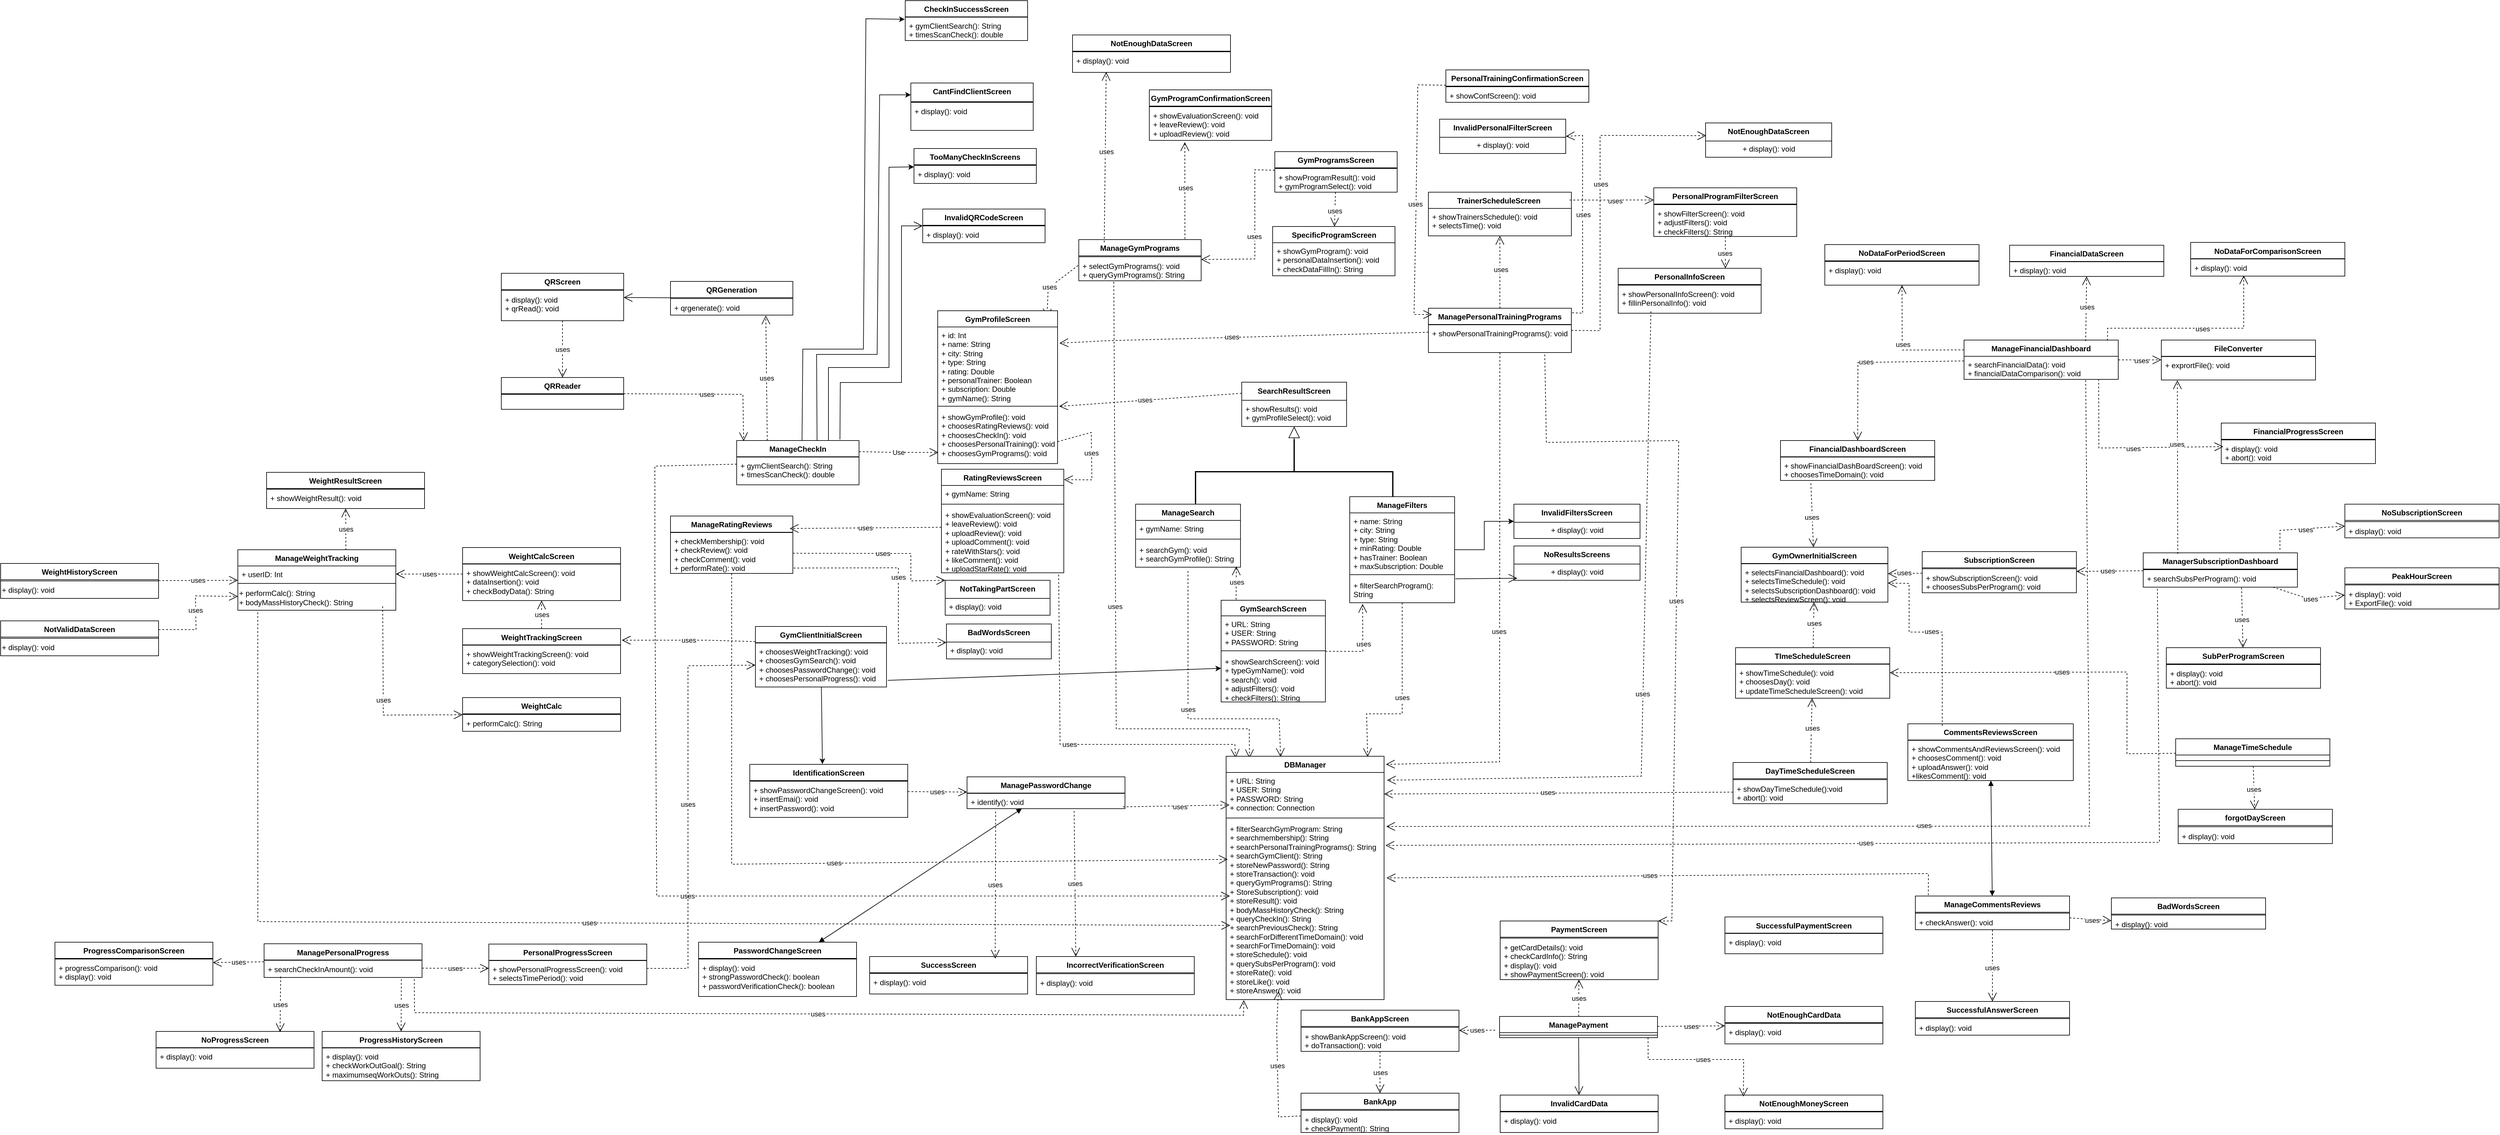 <mxfile version="27.0.6">
  <diagram name="Σελίδα-1" id="0-q0GVssVQTSL1Akouog">
    <mxGraphModel grid="1" page="1" gridSize="10" guides="1" tooltips="1" connect="1" arrows="1" fold="1" pageScale="1" pageWidth="827" pageHeight="1169" math="0" shadow="0">
      <root>
        <mxCell id="0" />
        <mxCell id="1" parent="0" />
        <mxCell id="fCqJPjjow6qWjoxXSvDX-1" value="GymClientInitialScreen" style="swimlane;fontStyle=1;align=center;verticalAlign=top;childLayout=stackLayout;horizontal=1;startSize=26;horizontalStack=0;resizeParent=1;resizeParentMax=0;resizeLast=0;collapsible=1;marginBottom=0;whiteSpace=wrap;html=1;" vertex="1" parent="1">
          <mxGeometry x="1369" y="1053" width="210" height="97" as="geometry" />
        </mxCell>
        <mxCell id="fCqJPjjow6qWjoxXSvDX-2" value="" style="line;strokeWidth=1;fillColor=none;align=left;verticalAlign=middle;spacingTop=-1;spacingLeft=3;spacingRight=3;rotatable=0;labelPosition=right;points=[];portConstraint=eastwest;strokeColor=inherit;" vertex="1" parent="fCqJPjjow6qWjoxXSvDX-1">
          <mxGeometry y="26" width="210" height="1" as="geometry" />
        </mxCell>
        <mxCell id="fCqJPjjow6qWjoxXSvDX-3" value="+ choosesWeightTracking(): void&lt;div&gt;+ choosesGymSearch(): void&amp;nbsp;&lt;/div&gt;&lt;div&gt;+ choosesPasswordChange(): void&lt;/div&gt;&lt;div&gt;+ choosesPersonalProgress(): void&amp;nbsp;&lt;/div&gt;&lt;div&gt;&lt;br&gt;&lt;/div&gt;" style="text;strokeColor=none;fillColor=none;align=left;verticalAlign=top;spacingLeft=4;spacingRight=4;overflow=hidden;rotatable=0;points=[[0,0.5],[1,0.5]];portConstraint=eastwest;whiteSpace=wrap;html=1;" vertex="1" parent="fCqJPjjow6qWjoxXSvDX-1">
          <mxGeometry y="27" width="210" height="70" as="geometry" />
        </mxCell>
        <mxCell id="fCqJPjjow6qWjoxXSvDX-4" value="GymSearchScreen" style="swimlane;fontStyle=1;align=center;verticalAlign=top;childLayout=stackLayout;horizontal=1;startSize=25;horizontalStack=0;resizeParent=1;resizeParentMax=0;resizeLast=0;collapsible=1;marginBottom=0;whiteSpace=wrap;html=1;" vertex="1" parent="1">
          <mxGeometry x="2115" y="1011" width="167" height="163" as="geometry" />
        </mxCell>
        <mxCell id="fCqJPjjow6qWjoxXSvDX-5" value="+ URL: String&lt;div&gt;+ USER: String&lt;/div&gt;&lt;div&gt;+ PASSWORD: String&lt;/div&gt;" style="text;strokeColor=none;fillColor=none;align=left;verticalAlign=top;spacingLeft=4;spacingRight=4;overflow=hidden;rotatable=0;points=[[0,0.5],[1,0.5]];portConstraint=eastwest;whiteSpace=wrap;html=1;" vertex="1" parent="fCqJPjjow6qWjoxXSvDX-4">
          <mxGeometry y="25" width="167" height="52" as="geometry" />
        </mxCell>
        <mxCell id="fCqJPjjow6qWjoxXSvDX-6" value="" style="line;strokeWidth=1;fillColor=none;align=left;verticalAlign=middle;spacingTop=-1;spacingLeft=3;spacingRight=3;rotatable=0;labelPosition=right;points=[];portConstraint=eastwest;strokeColor=inherit;" vertex="1" parent="fCqJPjjow6qWjoxXSvDX-4">
          <mxGeometry y="77" width="167" height="8" as="geometry" />
        </mxCell>
        <mxCell id="fCqJPjjow6qWjoxXSvDX-7" value="+ showSearchScreen(): void&lt;div&gt;+ typeGymName(): void&amp;nbsp;&lt;/div&gt;&lt;div&gt;+ search(): void&lt;/div&gt;&lt;div&gt;+ adjustFilters(): void&lt;/div&gt;&lt;div&gt;+ checkFilters(): String&lt;/div&gt;" style="text;strokeColor=none;fillColor=none;align=left;verticalAlign=top;spacingLeft=4;spacingRight=4;overflow=hidden;rotatable=0;points=[[0,0.5],[1,0.5]];portConstraint=eastwest;whiteSpace=wrap;html=1;" vertex="1" parent="fCqJPjjow6qWjoxXSvDX-4">
          <mxGeometry y="85" width="167" height="78" as="geometry" />
        </mxCell>
        <mxCell id="fCqJPjjow6qWjoxXSvDX-8" value="ManageSearch" style="swimlane;fontStyle=1;align=center;verticalAlign=top;childLayout=stackLayout;horizontal=1;startSize=26;horizontalStack=0;resizeParent=1;resizeParentMax=0;resizeLast=0;collapsible=1;marginBottom=0;whiteSpace=wrap;html=1;" vertex="1" parent="1">
          <mxGeometry x="1978" y="857" width="168" height="101" as="geometry" />
        </mxCell>
        <mxCell id="fCqJPjjow6qWjoxXSvDX-9" value="+ gymName: String" style="text;strokeColor=none;fillColor=none;align=left;verticalAlign=top;spacingLeft=4;spacingRight=4;overflow=hidden;rotatable=0;points=[[0,0.5],[1,0.5]];portConstraint=eastwest;whiteSpace=wrap;html=1;" vertex="1" parent="fCqJPjjow6qWjoxXSvDX-8">
          <mxGeometry y="26" width="168" height="26" as="geometry" />
        </mxCell>
        <mxCell id="fCqJPjjow6qWjoxXSvDX-10" value="" style="line;strokeWidth=1;fillColor=none;align=left;verticalAlign=middle;spacingTop=-1;spacingLeft=3;spacingRight=3;rotatable=0;labelPosition=right;points=[];portConstraint=eastwest;strokeColor=inherit;" vertex="1" parent="fCqJPjjow6qWjoxXSvDX-8">
          <mxGeometry y="52" width="168" height="8" as="geometry" />
        </mxCell>
        <mxCell id="fCqJPjjow6qWjoxXSvDX-11" value="+ searchGym(): void&lt;br&gt;+ searchGymProfile(): String&lt;br&gt;&lt;div&gt;&lt;br&gt;&lt;/div&gt;" style="text;strokeColor=none;fillColor=none;align=left;verticalAlign=top;spacingLeft=4;spacingRight=4;overflow=hidden;rotatable=0;points=[[0,0.5],[1,0.5]];portConstraint=eastwest;whiteSpace=wrap;html=1;" vertex="1" parent="fCqJPjjow6qWjoxXSvDX-8">
          <mxGeometry y="60" width="168" height="41" as="geometry" />
        </mxCell>
        <mxCell id="fCqJPjjow6qWjoxXSvDX-12" value="SearchResultScreen" style="swimlane;fontStyle=1;align=center;verticalAlign=top;childLayout=stackLayout;horizontal=1;startSize=29;horizontalStack=0;resizeParent=1;resizeParentMax=0;resizeLast=0;collapsible=1;marginBottom=0;whiteSpace=wrap;html=1;" vertex="1" parent="1">
          <mxGeometry x="2148" y="661.5" width="168" height="71" as="geometry" />
        </mxCell>
        <mxCell id="fCqJPjjow6qWjoxXSvDX-13" value="&lt;div&gt;+ showResults(): void&lt;/div&gt;&lt;div&gt;+ gymProfileSelect(): void&lt;/div&gt;&lt;div&gt;&lt;br&gt;&lt;/div&gt;" style="text;strokeColor=none;fillColor=none;align=left;verticalAlign=top;spacingLeft=4;spacingRight=4;overflow=hidden;rotatable=0;points=[[0,0.5],[1,0.5]];portConstraint=eastwest;whiteSpace=wrap;html=1;" vertex="1" parent="fCqJPjjow6qWjoxXSvDX-12">
          <mxGeometry y="29" width="168" height="42" as="geometry" />
        </mxCell>
        <mxCell id="fCqJPjjow6qWjoxXSvDX-14" style="edgeStyle=orthogonalEdgeStyle;rounded=0;orthogonalLoop=1;jettySize=auto;html=1;exitX=1;exitY=0.5;exitDx=0;exitDy=0;" edge="1" parent="1" source="fCqJPjjow6qWjoxXSvDX-356" target="fCqJPjjow6qWjoxXSvDX-111">
          <mxGeometry relative="1" as="geometry">
            <mxPoint x="2507.0" y="893.043" as="sourcePoint" />
          </mxGeometry>
        </mxCell>
        <mxCell id="fCqJPjjow6qWjoxXSvDX-15" value="" style="endArrow=classic;html=1;rounded=0;exitX=1.01;exitY=0.849;exitDx=0;exitDy=0;exitPerimeter=0;" edge="1" parent="1" source="fCqJPjjow6qWjoxXSvDX-3">
          <mxGeometry width="50" height="50" relative="1" as="geometry">
            <mxPoint x="1884" y="1111" as="sourcePoint" />
            <mxPoint x="2115" y="1120" as="targetPoint" />
            <Array as="points" />
          </mxGeometry>
        </mxCell>
        <mxCell id="fCqJPjjow6qWjoxXSvDX-16" value="" style="endArrow=open;endSize=12;dashed=1;html=1;rounded=0;entryX=0.96;entryY=0.971;entryDx=0;entryDy=0;entryPerimeter=0;" edge="1" parent="1" target="fCqJPjjow6qWjoxXSvDX-11">
          <mxGeometry width="160" relative="1" as="geometry">
            <mxPoint x="2139" y="1010" as="sourcePoint" />
            <mxPoint x="2313" y="957" as="targetPoint" />
          </mxGeometry>
        </mxCell>
        <mxCell id="fCqJPjjow6qWjoxXSvDX-17" value="uses" style="edgeLabel;html=1;align=center;verticalAlign=middle;resizable=0;points=[];" connectable="0" vertex="1" parent="fCqJPjjow6qWjoxXSvDX-16">
          <mxGeometry x="0.065" y="-1" relative="1" as="geometry">
            <mxPoint as="offset" />
          </mxGeometry>
        </mxCell>
        <mxCell id="fCqJPjjow6qWjoxXSvDX-18" value="" style="endArrow=open;endSize=12;dashed=1;html=1;rounded=0;entryX=1.013;entryY=1.035;entryDx=0;entryDy=0;entryPerimeter=0;exitX=0;exitY=0.25;exitDx=0;exitDy=0;" edge="1" parent="1" source="fCqJPjjow6qWjoxXSvDX-12" target="fCqJPjjow6qWjoxXSvDX-365">
          <mxGeometry width="160" relative="1" as="geometry">
            <mxPoint x="2210" y="1116" as="sourcePoint" />
            <mxPoint x="1837.0" y="703.423" as="targetPoint" />
          </mxGeometry>
        </mxCell>
        <mxCell id="fCqJPjjow6qWjoxXSvDX-19" value="uses" style="edgeLabel;html=1;align=center;verticalAlign=middle;resizable=0;points=[];" connectable="0" vertex="1" parent="fCqJPjjow6qWjoxXSvDX-18">
          <mxGeometry x="0.065" y="-1" relative="1" as="geometry">
            <mxPoint as="offset" />
          </mxGeometry>
        </mxCell>
        <mxCell id="fCqJPjjow6qWjoxXSvDX-20" value="" style="endArrow=open;endSize=12;dashed=1;html=1;rounded=0;entryX=0.123;entryY=1.046;entryDx=0;entryDy=0;entryPerimeter=0;" edge="1" parent="1" source="fCqJPjjow6qWjoxXSvDX-4" target="fCqJPjjow6qWjoxXSvDX-359">
          <mxGeometry width="160" relative="1" as="geometry">
            <mxPoint x="2360" y="945" as="sourcePoint" />
            <mxPoint x="2391.097" y="916" as="targetPoint" />
            <Array as="points">
              <mxPoint x="2342" y="1093" />
            </Array>
          </mxGeometry>
        </mxCell>
        <mxCell id="fCqJPjjow6qWjoxXSvDX-21" value="uses" style="edgeLabel;html=1;align=center;verticalAlign=middle;resizable=0;points=[];" connectable="0" vertex="1" parent="fCqJPjjow6qWjoxXSvDX-20">
          <mxGeometry x="0.065" y="-1" relative="1" as="geometry">
            <mxPoint as="offset" />
          </mxGeometry>
        </mxCell>
        <mxCell id="fCqJPjjow6qWjoxXSvDX-22" value="" style="strokeWidth=2;html=1;shape=mxgraph.flowchart.annotation_2;align=left;labelPosition=right;pointerEvents=1;rotation=90;" vertex="1" parent="1">
          <mxGeometry x="2180" y="647" width="104" height="316" as="geometry" />
        </mxCell>
        <mxCell id="fCqJPjjow6qWjoxXSvDX-23" value="" style="endArrow=block;endSize=16;endFill=0;html=1;rounded=0;" edge="1" parent="1" source="fCqJPjjow6qWjoxXSvDX-22" target="fCqJPjjow6qWjoxXSvDX-13">
          <mxGeometry width="160" relative="1" as="geometry">
            <mxPoint x="2358" y="1011" as="sourcePoint" />
            <mxPoint x="2518" y="1011" as="targetPoint" />
          </mxGeometry>
        </mxCell>
        <mxCell id="fCqJPjjow6qWjoxXSvDX-24" value="RatingReviewsScreen" style="swimlane;fontStyle=1;align=center;verticalAlign=top;childLayout=stackLayout;horizontal=1;startSize=26;horizontalStack=0;resizeParent=1;resizeParentMax=0;resizeLast=0;collapsible=1;marginBottom=0;whiteSpace=wrap;html=1;" vertex="1" parent="1">
          <mxGeometry x="1667" y="801" width="196" height="166" as="geometry" />
        </mxCell>
        <mxCell id="fCqJPjjow6qWjoxXSvDX-25" value="+ gymName: String" style="text;strokeColor=none;fillColor=none;align=left;verticalAlign=top;spacingLeft=4;spacingRight=4;overflow=hidden;rotatable=0;points=[[0,0.5],[1,0.5]];portConstraint=eastwest;whiteSpace=wrap;html=1;" vertex="1" parent="fCqJPjjow6qWjoxXSvDX-24">
          <mxGeometry y="26" width="196" height="26" as="geometry" />
        </mxCell>
        <mxCell id="fCqJPjjow6qWjoxXSvDX-26" value="" style="line;strokeWidth=1;fillColor=none;align=left;verticalAlign=middle;spacingTop=-1;spacingLeft=3;spacingRight=3;rotatable=0;labelPosition=right;points=[];portConstraint=eastwest;strokeColor=inherit;" vertex="1" parent="fCqJPjjow6qWjoxXSvDX-24">
          <mxGeometry y="52" width="196" height="8" as="geometry" />
        </mxCell>
        <mxCell id="fCqJPjjow6qWjoxXSvDX-27" value="+ showEvaluationScreen(): void&lt;div&gt;+ leaveReview(): void&lt;br&gt;+ uploadReview(): void&amp;nbsp;&lt;br&gt;+ uploadComment(): void&amp;nbsp;&lt;/div&gt;&lt;div&gt;+ rateWithStars(): void&amp;nbsp;&lt;/div&gt;&lt;div&gt;+ likeComment(): void&amp;nbsp;&lt;br&gt;+ uploadStarRate(): void&amp;nbsp;&lt;/div&gt;" style="text;strokeColor=none;fillColor=none;align=left;verticalAlign=top;spacingLeft=4;spacingRight=4;overflow=hidden;rotatable=0;points=[[0,0.5],[1,0.5]];portConstraint=eastwest;whiteSpace=wrap;html=1;" vertex="1" parent="fCqJPjjow6qWjoxXSvDX-24">
          <mxGeometry y="60" width="196" height="106" as="geometry" />
        </mxCell>
        <mxCell id="fCqJPjjow6qWjoxXSvDX-28" value="ManageRatingReviews" style="swimlane;fontStyle=1;align=center;verticalAlign=top;childLayout=stackLayout;horizontal=1;startSize=26;horizontalStack=0;resizeParent=1;resizeParentMax=0;resizeLast=0;collapsible=1;marginBottom=0;whiteSpace=wrap;html=1;" vertex="1" parent="1">
          <mxGeometry x="1233" y="876" width="196" height="92" as="geometry" />
        </mxCell>
        <mxCell id="fCqJPjjow6qWjoxXSvDX-29" value="" style="line;strokeWidth=1;fillColor=none;align=left;verticalAlign=middle;spacingTop=-1;spacingLeft=3;spacingRight=3;rotatable=0;labelPosition=right;points=[];portConstraint=eastwest;strokeColor=inherit;" vertex="1" parent="fCqJPjjow6qWjoxXSvDX-28">
          <mxGeometry y="26" width="196" height="1" as="geometry" />
        </mxCell>
        <mxCell id="fCqJPjjow6qWjoxXSvDX-30" value="+ checkMembership(): void&lt;div&gt;+ checkReview(): void&amp;nbsp;&lt;br&gt;+ checkComment(): void&amp;nbsp;&lt;/div&gt;&lt;div&gt;+ performRate(): void&amp;nbsp;&lt;/div&gt;&lt;div&gt;+&lt;/div&gt;" style="text;strokeColor=none;fillColor=none;align=left;verticalAlign=top;spacingLeft=4;spacingRight=4;overflow=hidden;rotatable=0;points=[[0,0.5],[1,0.5]];portConstraint=eastwest;whiteSpace=wrap;html=1;" vertex="1" parent="fCqJPjjow6qWjoxXSvDX-28">
          <mxGeometry y="27" width="196" height="65" as="geometry" />
        </mxCell>
        <mxCell id="fCqJPjjow6qWjoxXSvDX-31" value="uses" style="endArrow=open;endSize=12;dashed=1;html=1;rounded=0;exitX=1;exitY=0.6;exitDx=0;exitDy=0;exitPerimeter=0;entryX=1.002;entryY=0.101;entryDx=0;entryDy=0;entryPerimeter=0;" edge="1" parent="1" source="fCqJPjjow6qWjoxXSvDX-367" target="fCqJPjjow6qWjoxXSvDX-24">
          <mxGeometry width="160" relative="1" as="geometry">
            <mxPoint x="1747.507" y="745" as="sourcePoint" />
            <mxPoint x="1981" y="763" as="targetPoint" />
            <Array as="points">
              <mxPoint x="1907" y="742" />
              <mxPoint x="1908" y="818" />
            </Array>
          </mxGeometry>
        </mxCell>
        <mxCell id="fCqJPjjow6qWjoxXSvDX-32" value="uses" style="endArrow=open;endSize=12;dashed=1;html=1;rounded=0;exitX=-0.001;exitY=0.312;exitDx=0;exitDy=0;exitPerimeter=0;" edge="1" parent="1" source="fCqJPjjow6qWjoxXSvDX-27">
          <mxGeometry width="160" relative="1" as="geometry">
            <mxPoint x="1615" y="902" as="sourcePoint" />
            <mxPoint x="1424" y="896" as="targetPoint" />
          </mxGeometry>
        </mxCell>
        <mxCell id="fCqJPjjow6qWjoxXSvDX-33" value="uses" style="endArrow=open;endSize=12;dashed=1;html=1;rounded=0;entryX=0.345;entryY=0.003;entryDx=0;entryDy=0;entryPerimeter=0;" edge="1" parent="1" target="fCqJPjjow6qWjoxXSvDX-360">
          <mxGeometry width="160" relative="1" as="geometry">
            <mxPoint x="2061.868" y="964" as="sourcePoint" />
            <mxPoint x="2210" y="1255" as="targetPoint" />
            <Array as="points">
              <mxPoint x="2062" y="1201" />
              <mxPoint x="2208" y="1201" />
            </Array>
          </mxGeometry>
        </mxCell>
        <mxCell id="fCqJPjjow6qWjoxXSvDX-34" value="uses" style="endArrow=open;endSize=12;dashed=1;html=1;rounded=0;entryX=0.896;entryY=0.003;entryDx=0;entryDy=0;entryPerimeter=0;" edge="1" parent="1" source="fCqJPjjow6qWjoxXSvDX-359" target="fCqJPjjow6qWjoxXSvDX-360">
          <mxGeometry width="160" relative="1" as="geometry">
            <mxPoint x="2403.0" y="913.0" as="sourcePoint" />
            <mxPoint x="2350.182" y="1318.945" as="targetPoint" />
            <Array as="points">
              <mxPoint x="2405" y="1193" />
              <mxPoint x="2348" y="1193" />
            </Array>
          </mxGeometry>
        </mxCell>
        <mxCell id="fCqJPjjow6qWjoxXSvDX-35" value="uses" style="endArrow=open;endSize=12;dashed=1;html=1;rounded=0;entryX=0.01;entryY=0.217;entryDx=0;entryDy=0;entryPerimeter=0;" edge="1" parent="1" source="fCqJPjjow6qWjoxXSvDX-28" target="fCqJPjjow6qWjoxXSvDX-363">
          <mxGeometry width="160" relative="1" as="geometry">
            <mxPoint x="2082" y="978" as="sourcePoint" />
            <mxPoint x="2126.783" y="1412.494" as="targetPoint" />
            <Array as="points">
              <mxPoint x="1331" y="1434" />
            </Array>
          </mxGeometry>
        </mxCell>
        <mxCell id="fCqJPjjow6qWjoxXSvDX-36" value="InvalidQRCodeScreen" style="swimlane;fontStyle=1;align=center;verticalAlign=top;childLayout=stackLayout;horizontal=1;startSize=26;horizontalStack=0;resizeParent=1;resizeParentMax=0;resizeLast=0;collapsible=1;marginBottom=0;whiteSpace=wrap;html=1;" vertex="1" parent="1">
          <mxGeometry x="1637" y="384" width="196" height="54" as="geometry" />
        </mxCell>
        <mxCell id="fCqJPjjow6qWjoxXSvDX-37" value="" style="line;strokeWidth=1;fillColor=none;align=left;verticalAlign=middle;spacingTop=-1;spacingLeft=3;spacingRight=3;rotatable=0;labelPosition=right;points=[];portConstraint=eastwest;strokeColor=inherit;" vertex="1" parent="fCqJPjjow6qWjoxXSvDX-36">
          <mxGeometry y="26" width="196" height="2" as="geometry" />
        </mxCell>
        <mxCell id="fCqJPjjow6qWjoxXSvDX-38" value="+ display(): void&amp;nbsp;" style="text;strokeColor=none;fillColor=none;align=left;verticalAlign=top;spacingLeft=4;spacingRight=4;overflow=hidden;rotatable=0;points=[[0,0.5],[1,0.5]];portConstraint=eastwest;whiteSpace=wrap;html=1;" vertex="1" parent="fCqJPjjow6qWjoxXSvDX-36">
          <mxGeometry y="28" width="196" height="26" as="geometry" />
        </mxCell>
        <mxCell id="fCqJPjjow6qWjoxXSvDX-39" value="QRGeneration" style="swimlane;fontStyle=1;align=center;verticalAlign=top;childLayout=stackLayout;horizontal=1;startSize=26;horizontalStack=0;resizeParent=1;resizeParentMax=0;resizeLast=0;collapsible=1;marginBottom=0;whiteSpace=wrap;html=1;" vertex="1" parent="1">
          <mxGeometry x="1233" y="500" width="196" height="54" as="geometry" />
        </mxCell>
        <mxCell id="fCqJPjjow6qWjoxXSvDX-40" value="" style="line;strokeWidth=1;fillColor=none;align=left;verticalAlign=middle;spacingTop=-1;spacingLeft=3;spacingRight=3;rotatable=0;labelPosition=right;points=[];portConstraint=eastwest;strokeColor=inherit;" vertex="1" parent="fCqJPjjow6qWjoxXSvDX-39">
          <mxGeometry y="26" width="196" height="3" as="geometry" />
        </mxCell>
        <mxCell id="fCqJPjjow6qWjoxXSvDX-41" value="&lt;div&gt;+ qrgenerate(): void&lt;/div&gt;" style="text;strokeColor=none;fillColor=none;align=left;verticalAlign=top;spacingLeft=4;spacingRight=4;overflow=hidden;rotatable=0;points=[[0,0.5],[1,0.5]];portConstraint=eastwest;whiteSpace=wrap;html=1;" vertex="1" parent="fCqJPjjow6qWjoxXSvDX-39">
          <mxGeometry y="29" width="196" height="25" as="geometry" />
        </mxCell>
        <mxCell id="fCqJPjjow6qWjoxXSvDX-42" value="ManagePersonalTrainingPrograms" style="swimlane;fontStyle=1;align=center;verticalAlign=top;childLayout=stackLayout;horizontal=1;startSize=26;horizontalStack=0;resizeParent=1;resizeParentMax=0;resizeLast=0;collapsible=1;marginBottom=0;whiteSpace=wrap;html=1;" vertex="1" parent="1">
          <mxGeometry x="2447" y="543" width="229" height="71" as="geometry" />
        </mxCell>
        <mxCell id="fCqJPjjow6qWjoxXSvDX-43" value="" style="line;strokeWidth=1;fillColor=none;align=left;verticalAlign=middle;spacingTop=-1;spacingLeft=3;spacingRight=3;rotatable=0;labelPosition=right;points=[];portConstraint=eastwest;strokeColor=inherit;" vertex="1" parent="fCqJPjjow6qWjoxXSvDX-42">
          <mxGeometry y="26" width="229" height="1" as="geometry" />
        </mxCell>
        <mxCell id="fCqJPjjow6qWjoxXSvDX-44" value="+ showPersonalTrainingPrograms(): void" style="text;strokeColor=none;fillColor=none;align=left;verticalAlign=top;spacingLeft=4;spacingRight=4;overflow=hidden;rotatable=0;points=[[0,0.5],[1,0.5]];portConstraint=eastwest;whiteSpace=wrap;html=1;" vertex="1" parent="fCqJPjjow6qWjoxXSvDX-42">
          <mxGeometry y="27" width="229" height="44" as="geometry" />
        </mxCell>
        <mxCell id="fCqJPjjow6qWjoxXSvDX-45" value="TrainerScheduleScreen&amp;nbsp;" style="swimlane;fontStyle=1;align=center;verticalAlign=top;childLayout=stackLayout;horizontal=1;startSize=26;horizontalStack=0;resizeParent=1;resizeParentMax=0;resizeLast=0;collapsible=1;marginBottom=0;whiteSpace=wrap;html=1;" vertex="1" parent="1">
          <mxGeometry x="2447" y="357" width="229" height="70" as="geometry" />
        </mxCell>
        <mxCell id="fCqJPjjow6qWjoxXSvDX-46" value="" style="line;strokeWidth=1;fillColor=none;align=left;verticalAlign=middle;spacingTop=-1;spacingLeft=3;spacingRight=3;rotatable=0;labelPosition=right;points=[];portConstraint=eastwest;strokeColor=inherit;" vertex="1" parent="fCqJPjjow6qWjoxXSvDX-45">
          <mxGeometry y="26" width="229" as="geometry" />
        </mxCell>
        <mxCell id="fCqJPjjow6qWjoxXSvDX-47" value="+ showTrainersSchedule(): void&lt;div&gt;+ selectsTime(): void&lt;br&gt;&lt;/div&gt;" style="text;strokeColor=none;fillColor=none;align=left;verticalAlign=top;spacingLeft=4;spacingRight=4;overflow=hidden;rotatable=0;points=[[0,0.5],[1,0.5]];portConstraint=eastwest;whiteSpace=wrap;html=1;" vertex="1" parent="fCqJPjjow6qWjoxXSvDX-45">
          <mxGeometry y="26" width="229" height="44" as="geometry" />
        </mxCell>
        <mxCell id="fCqJPjjow6qWjoxXSvDX-48" value="PersonalProgramFilterScreen" style="swimlane;fontStyle=1;align=center;verticalAlign=top;childLayout=stackLayout;horizontal=1;startSize=26;horizontalStack=0;resizeParent=1;resizeParentMax=0;resizeLast=0;collapsible=1;marginBottom=0;whiteSpace=wrap;html=1;" vertex="1" parent="1">
          <mxGeometry x="2808" y="350" width="229" height="78" as="geometry" />
        </mxCell>
        <mxCell id="fCqJPjjow6qWjoxXSvDX-49" value="" style="line;strokeWidth=1;fillColor=none;align=left;verticalAlign=middle;spacingTop=-1;spacingLeft=3;spacingRight=3;rotatable=0;labelPosition=right;points=[];portConstraint=eastwest;strokeColor=inherit;" vertex="1" parent="fCqJPjjow6qWjoxXSvDX-48">
          <mxGeometry y="26" width="229" height="2" as="geometry" />
        </mxCell>
        <mxCell id="fCqJPjjow6qWjoxXSvDX-50" value="+ showFilterScreen(): void&lt;div&gt;+ adjustFilters(): void&lt;br&gt;+ checkFilters(): String&lt;/div&gt;&lt;div&gt;&lt;br&gt;&lt;/div&gt;" style="text;strokeColor=none;fillColor=none;align=left;verticalAlign=top;spacingLeft=4;spacingRight=4;overflow=hidden;rotatable=0;points=[[0,0.5],[1,0.5]];portConstraint=eastwest;whiteSpace=wrap;html=1;" vertex="1" parent="fCqJPjjow6qWjoxXSvDX-48">
          <mxGeometry y="28" width="229" height="50" as="geometry" />
        </mxCell>
        <mxCell id="fCqJPjjow6qWjoxXSvDX-51" value="PersonalInfoScreen" style="swimlane;fontStyle=1;align=center;verticalAlign=top;childLayout=stackLayout;horizontal=1;startSize=26;horizontalStack=0;resizeParent=1;resizeParentMax=0;resizeLast=0;collapsible=1;marginBottom=0;whiteSpace=wrap;html=1;" vertex="1" parent="1">
          <mxGeometry x="2751" y="479" width="229" height="72" as="geometry" />
        </mxCell>
        <mxCell id="fCqJPjjow6qWjoxXSvDX-52" value="" style="line;strokeWidth=1;fillColor=none;align=left;verticalAlign=middle;spacingTop=-1;spacingLeft=3;spacingRight=3;rotatable=0;labelPosition=right;points=[];portConstraint=eastwest;strokeColor=inherit;" vertex="1" parent="fCqJPjjow6qWjoxXSvDX-51">
          <mxGeometry y="26" width="229" height="2" as="geometry" />
        </mxCell>
        <mxCell id="fCqJPjjow6qWjoxXSvDX-53" value="+ showPersonalInfoScreen(): void&lt;div&gt;+ fillinPersonalInfo(): void&amp;nbsp;&lt;/div&gt;" style="text;strokeColor=none;fillColor=none;align=left;verticalAlign=top;spacingLeft=4;spacingRight=4;overflow=hidden;rotatable=0;points=[[0,0.5],[1,0.5]];portConstraint=eastwest;whiteSpace=wrap;html=1;" vertex="1" parent="fCqJPjjow6qWjoxXSvDX-51">
          <mxGeometry y="28" width="229" height="44" as="geometry" />
        </mxCell>
        <mxCell id="fCqJPjjow6qWjoxXSvDX-54" value="" style="endArrow=open;endSize=12;dashed=1;html=1;rounded=0;entryX=1.016;entryY=0.211;entryDx=0;entryDy=0;entryPerimeter=0;" edge="1" parent="1" source="fCqJPjjow6qWjoxXSvDX-42" target="fCqJPjjow6qWjoxXSvDX-365">
          <mxGeometry width="160" relative="1" as="geometry">
            <mxPoint x="2442" y="606" as="sourcePoint" />
            <mxPoint x="1740" y="636" as="targetPoint" />
            <Array as="points">
              <mxPoint x="1933" y="595" />
            </Array>
          </mxGeometry>
        </mxCell>
        <mxCell id="fCqJPjjow6qWjoxXSvDX-55" value="uses" style="edgeLabel;html=1;align=center;verticalAlign=middle;resizable=0;points=[];" connectable="0" vertex="1" parent="fCqJPjjow6qWjoxXSvDX-54">
          <mxGeometry x="0.065" y="-1" relative="1" as="geometry">
            <mxPoint as="offset" />
          </mxGeometry>
        </mxCell>
        <mxCell id="fCqJPjjow6qWjoxXSvDX-56" value="" style="endArrow=open;endSize=12;dashed=1;html=1;rounded=0;" edge="1" parent="1" source="fCqJPjjow6qWjoxXSvDX-44">
          <mxGeometry width="160" relative="1" as="geometry">
            <mxPoint x="2723" y="766" as="sourcePoint" />
            <mxPoint x="2379" y="1274" as="targetPoint" />
            <Array as="points">
              <mxPoint x="2561" y="1270" />
            </Array>
          </mxGeometry>
        </mxCell>
        <mxCell id="fCqJPjjow6qWjoxXSvDX-57" value="uses" style="edgeLabel;html=1;align=center;verticalAlign=middle;resizable=0;points=[];" connectable="0" vertex="1" parent="fCqJPjjow6qWjoxXSvDX-56">
          <mxGeometry x="0.065" y="-1" relative="1" as="geometry">
            <mxPoint as="offset" />
          </mxGeometry>
        </mxCell>
        <mxCell id="fCqJPjjow6qWjoxXSvDX-58" value="" style="endArrow=open;endSize=12;dashed=1;html=1;rounded=0;" edge="1" parent="1" source="fCqJPjjow6qWjoxXSvDX-42" target="fCqJPjjow6qWjoxXSvDX-45">
          <mxGeometry width="160" relative="1" as="geometry">
            <mxPoint x="3033" y="529" as="sourcePoint" />
            <mxPoint x="2722" y="529" as="targetPoint" />
          </mxGeometry>
        </mxCell>
        <mxCell id="fCqJPjjow6qWjoxXSvDX-59" value="uses" style="edgeLabel;html=1;align=center;verticalAlign=middle;resizable=0;points=[];" connectable="0" vertex="1" parent="fCqJPjjow6qWjoxXSvDX-58">
          <mxGeometry x="0.065" y="-1" relative="1" as="geometry">
            <mxPoint as="offset" />
          </mxGeometry>
        </mxCell>
        <mxCell id="fCqJPjjow6qWjoxXSvDX-60" value="" style="endArrow=open;endSize=12;dashed=1;html=1;rounded=0;exitX=0.988;exitY=0.181;exitDx=0;exitDy=0;exitPerimeter=0;entryX=0;entryY=0.25;entryDx=0;entryDy=0;" edge="1" parent="1" source="fCqJPjjow6qWjoxXSvDX-45" target="fCqJPjjow6qWjoxXSvDX-48">
          <mxGeometry width="160" relative="1" as="geometry">
            <mxPoint x="2725" y="517" as="sourcePoint" />
            <mxPoint x="2725" y="435" as="targetPoint" />
          </mxGeometry>
        </mxCell>
        <mxCell id="fCqJPjjow6qWjoxXSvDX-61" value="uses" style="edgeLabel;html=1;align=center;verticalAlign=middle;resizable=0;points=[];" connectable="0" vertex="1" parent="fCqJPjjow6qWjoxXSvDX-60">
          <mxGeometry x="0.065" y="-1" relative="1" as="geometry">
            <mxPoint as="offset" />
          </mxGeometry>
        </mxCell>
        <mxCell id="fCqJPjjow6qWjoxXSvDX-62" value="" style="endArrow=open;endSize=12;dashed=1;html=1;rounded=0;entryX=0.75;entryY=0;entryDx=0;entryDy=0;" edge="1" parent="1" source="fCqJPjjow6qWjoxXSvDX-48" target="fCqJPjjow6qWjoxXSvDX-51">
          <mxGeometry width="160" relative="1" as="geometry">
            <mxPoint x="2688" y="512" as="sourcePoint" />
            <mxPoint x="2779" y="513" as="targetPoint" />
          </mxGeometry>
        </mxCell>
        <mxCell id="fCqJPjjow6qWjoxXSvDX-63" value="uses" style="edgeLabel;html=1;align=center;verticalAlign=middle;resizable=0;points=[];" connectable="0" vertex="1" parent="fCqJPjjow6qWjoxXSvDX-62">
          <mxGeometry x="0.065" y="-1" relative="1" as="geometry">
            <mxPoint as="offset" />
          </mxGeometry>
        </mxCell>
        <mxCell id="fCqJPjjow6qWjoxXSvDX-64" value="" style="endArrow=open;endSize=12;dashed=1;html=1;rounded=0;exitX=0.229;exitY=0.928;exitDx=0;exitDy=0;exitPerimeter=0;entryX=1.019;entryY=0.18;entryDx=0;entryDy=0;entryPerimeter=0;" edge="1" parent="1" source="fCqJPjjow6qWjoxXSvDX-53" target="fCqJPjjow6qWjoxXSvDX-361">
          <mxGeometry width="160" relative="1" as="geometry">
            <mxPoint x="2696" y="429" as="sourcePoint" />
            <mxPoint x="2374.976" y="1511.45" as="targetPoint" />
            <Array as="points">
              <mxPoint x="2788" y="1293" />
            </Array>
          </mxGeometry>
        </mxCell>
        <mxCell id="fCqJPjjow6qWjoxXSvDX-65" value="uses" style="edgeLabel;html=1;align=center;verticalAlign=middle;resizable=0;points=[];" connectable="0" vertex="1" parent="fCqJPjjow6qWjoxXSvDX-64">
          <mxGeometry x="0.065" y="-1" relative="1" as="geometry">
            <mxPoint as="offset" />
          </mxGeometry>
        </mxCell>
        <mxCell id="fCqJPjjow6qWjoxXSvDX-66" value="IdentificationScreen" style="swimlane;fontStyle=1;align=center;verticalAlign=top;childLayout=stackLayout;horizontal=1;startSize=26;horizontalStack=0;resizeParent=1;resizeParentMax=0;resizeLast=0;collapsible=1;marginBottom=0;whiteSpace=wrap;html=1;" vertex="1" parent="1">
          <mxGeometry x="1360" y="1274" width="253" height="85" as="geometry" />
        </mxCell>
        <mxCell id="fCqJPjjow6qWjoxXSvDX-67" value="" style="line;strokeWidth=1;fillColor=none;align=left;verticalAlign=middle;spacingTop=-1;spacingLeft=3;spacingRight=3;rotatable=0;labelPosition=right;points=[];portConstraint=eastwest;strokeColor=inherit;" vertex="1" parent="fCqJPjjow6qWjoxXSvDX-66">
          <mxGeometry y="26" width="253" height="2" as="geometry" />
        </mxCell>
        <mxCell id="fCqJPjjow6qWjoxXSvDX-68" value="&lt;div&gt;+ showPasswordChangeScreen(): void&lt;/div&gt;&lt;div&gt;+ insertEmai(): void&lt;/div&gt;&lt;div&gt;+ insertPassword(): void&amp;nbsp;&lt;/div&gt;" style="text;strokeColor=none;fillColor=none;align=left;verticalAlign=top;spacingLeft=4;spacingRight=4;overflow=hidden;rotatable=0;points=[[0,0.5],[1,0.5]];portConstraint=eastwest;whiteSpace=wrap;html=1;" vertex="1" parent="fCqJPjjow6qWjoxXSvDX-66">
          <mxGeometry y="28" width="253" height="57" as="geometry" />
        </mxCell>
        <mxCell id="fCqJPjjow6qWjoxXSvDX-69" value="ManagePasswordChange" style="swimlane;fontStyle=1;align=center;verticalAlign=top;childLayout=stackLayout;horizontal=1;startSize=26;horizontalStack=0;resizeParent=1;resizeParentMax=0;resizeLast=0;collapsible=1;marginBottom=0;whiteSpace=wrap;html=1;" vertex="1" parent="1">
          <mxGeometry x="1708" y="1294" width="253" height="51" as="geometry" />
        </mxCell>
        <mxCell id="fCqJPjjow6qWjoxXSvDX-70" value="" style="line;strokeWidth=1;fillColor=none;align=left;verticalAlign=middle;spacingTop=-1;spacingLeft=3;spacingRight=3;rotatable=0;labelPosition=right;points=[];portConstraint=eastwest;strokeColor=inherit;" vertex="1" parent="fCqJPjjow6qWjoxXSvDX-69">
          <mxGeometry y="26" width="253" height="1" as="geometry" />
        </mxCell>
        <mxCell id="fCqJPjjow6qWjoxXSvDX-71" value="&lt;div&gt;+ identify(): void&lt;/div&gt;&lt;div&gt;&lt;br&gt;&lt;/div&gt;" style="text;strokeColor=none;fillColor=none;align=left;verticalAlign=top;spacingLeft=4;spacingRight=4;overflow=hidden;rotatable=0;points=[[0,0.5],[1,0.5]];portConstraint=eastwest;whiteSpace=wrap;html=1;" vertex="1" parent="fCqJPjjow6qWjoxXSvDX-69">
          <mxGeometry y="27" width="253" height="24" as="geometry" />
        </mxCell>
        <mxCell id="fCqJPjjow6qWjoxXSvDX-72" value="PasswordChangeScreen" style="swimlane;fontStyle=1;align=center;verticalAlign=top;childLayout=stackLayout;horizontal=1;startSize=26;horizontalStack=0;resizeParent=1;resizeParentMax=0;resizeLast=0;collapsible=1;marginBottom=0;whiteSpace=wrap;html=1;" vertex="1" parent="1">
          <mxGeometry x="1278" y="1559" width="253" height="87" as="geometry" />
        </mxCell>
        <mxCell id="fCqJPjjow6qWjoxXSvDX-73" value="" style="line;strokeWidth=1;fillColor=none;align=left;verticalAlign=middle;spacingTop=-1;spacingLeft=3;spacingRight=3;rotatable=0;labelPosition=right;points=[];portConstraint=eastwest;strokeColor=inherit;" vertex="1" parent="fCqJPjjow6qWjoxXSvDX-72">
          <mxGeometry y="26" width="253" height="2" as="geometry" />
        </mxCell>
        <mxCell id="fCqJPjjow6qWjoxXSvDX-74" value="+ display(): void&lt;div&gt;+ strongPasswordCheck(): boolean&lt;/div&gt;&lt;div&gt;+ passwordVerificationCheck(): boolean&lt;/div&gt;" style="text;strokeColor=none;fillColor=none;align=left;verticalAlign=top;spacingLeft=4;spacingRight=4;overflow=hidden;rotatable=0;points=[[0,0.5],[1,0.5]];portConstraint=eastwest;whiteSpace=wrap;html=1;" vertex="1" parent="fCqJPjjow6qWjoxXSvDX-72">
          <mxGeometry y="28" width="253" height="59" as="geometry" />
        </mxCell>
        <mxCell id="fCqJPjjow6qWjoxXSvDX-75" value="SuccessScreen" style="swimlane;fontStyle=1;align=center;verticalAlign=top;childLayout=stackLayout;horizontal=1;startSize=26;horizontalStack=0;resizeParent=1;resizeParentMax=0;resizeLast=0;collapsible=1;marginBottom=0;whiteSpace=wrap;html=1;" vertex="1" parent="1">
          <mxGeometry x="1552" y="1582" width="253" height="60" as="geometry" />
        </mxCell>
        <mxCell id="fCqJPjjow6qWjoxXSvDX-76" value="" style="line;strokeWidth=1;fillColor=none;align=left;verticalAlign=middle;spacingTop=-1;spacingLeft=3;spacingRight=3;rotatable=0;labelPosition=right;points=[];portConstraint=eastwest;strokeColor=inherit;" vertex="1" parent="fCqJPjjow6qWjoxXSvDX-75">
          <mxGeometry y="26" width="253" height="2" as="geometry" />
        </mxCell>
        <mxCell id="fCqJPjjow6qWjoxXSvDX-77" value="+ display(): void" style="text;strokeColor=none;fillColor=none;align=left;verticalAlign=top;spacingLeft=4;spacingRight=4;overflow=hidden;rotatable=0;points=[[0,0.5],[1,0.5]];portConstraint=eastwest;whiteSpace=wrap;html=1;" vertex="1" parent="fCqJPjjow6qWjoxXSvDX-75">
          <mxGeometry y="28" width="253" height="32" as="geometry" />
        </mxCell>
        <mxCell id="fCqJPjjow6qWjoxXSvDX-78" value="" style="endArrow=classic;html=1;rounded=0;entryX=0.46;entryY=-0.006;entryDx=0;entryDy=0;entryPerimeter=0;" edge="1" parent="1" source="fCqJPjjow6qWjoxXSvDX-1" target="fCqJPjjow6qWjoxXSvDX-66">
          <mxGeometry width="50" height="50" relative="1" as="geometry">
            <mxPoint x="1647.68" y="1117.557" as="sourcePoint" />
            <mxPoint x="1482.643" y="1275" as="targetPoint" />
            <Array as="points" />
          </mxGeometry>
        </mxCell>
        <mxCell id="fCqJPjjow6qWjoxXSvDX-79" value="uses" style="endArrow=open;endSize=12;dashed=1;html=1;rounded=0;" edge="1" parent="1" source="fCqJPjjow6qWjoxXSvDX-66" target="fCqJPjjow6qWjoxXSvDX-69">
          <mxGeometry x="-0.004" width="160" relative="1" as="geometry">
            <mxPoint x="1875" y="1449" as="sourcePoint" />
            <mxPoint x="1661" y="1450" as="targetPoint" />
            <mxPoint as="offset" />
          </mxGeometry>
        </mxCell>
        <mxCell id="fCqJPjjow6qWjoxXSvDX-80" value="" style="endArrow=block;startArrow=block;endFill=1;startFill=1;html=1;rounded=0;" edge="1" parent="1" source="fCqJPjjow6qWjoxXSvDX-69" target="fCqJPjjow6qWjoxXSvDX-72">
          <mxGeometry width="160" relative="1" as="geometry">
            <mxPoint x="1780" y="1460" as="sourcePoint" />
            <mxPoint x="1940" y="1460" as="targetPoint" />
          </mxGeometry>
        </mxCell>
        <mxCell id="fCqJPjjow6qWjoxXSvDX-81" value="uses" style="endArrow=open;endSize=12;dashed=1;html=1;rounded=0;entryX=0.795;entryY=0.056;entryDx=0;entryDy=0;entryPerimeter=0;exitX=0.181;exitY=1.19;exitDx=0;exitDy=0;exitPerimeter=0;" edge="1" parent="1" source="fCqJPjjow6qWjoxXSvDX-71" target="fCqJPjjow6qWjoxXSvDX-75">
          <mxGeometry x="-0.004" width="160" relative="1" as="geometry">
            <mxPoint x="1807" y="1343" as="sourcePoint" />
            <mxPoint x="1738" y="1363" as="targetPoint" />
            <mxPoint as="offset" />
          </mxGeometry>
        </mxCell>
        <mxCell id="fCqJPjjow6qWjoxXSvDX-82" value="QRReader" style="swimlane;fontStyle=1;align=center;verticalAlign=top;childLayout=stackLayout;horizontal=1;startSize=26;horizontalStack=0;resizeParent=1;resizeParentMax=0;resizeLast=0;collapsible=1;marginBottom=0;whiteSpace=wrap;html=1;" vertex="1" parent="1">
          <mxGeometry x="962" y="654" width="196" height="51" as="geometry" />
        </mxCell>
        <mxCell id="fCqJPjjow6qWjoxXSvDX-83" value="" style="line;strokeWidth=1;fillColor=none;align=left;verticalAlign=middle;spacingTop=-1;spacingLeft=3;spacingRight=3;rotatable=0;labelPosition=right;points=[];portConstraint=eastwest;strokeColor=inherit;" vertex="1" parent="fCqJPjjow6qWjoxXSvDX-82">
          <mxGeometry y="26" width="196" height="2" as="geometry" />
        </mxCell>
        <mxCell id="fCqJPjjow6qWjoxXSvDX-84" value="&lt;div&gt;&lt;br&gt;&lt;/div&gt;" style="text;strokeColor=none;fillColor=none;align=left;verticalAlign=top;spacingLeft=4;spacingRight=4;overflow=hidden;rotatable=0;points=[[0,0.5],[1,0.5]];portConstraint=eastwest;whiteSpace=wrap;html=1;" vertex="1" parent="fCqJPjjow6qWjoxXSvDX-82">
          <mxGeometry y="28" width="196" height="23" as="geometry" />
        </mxCell>
        <mxCell id="fCqJPjjow6qWjoxXSvDX-85" value="ManageCheckIn" style="swimlane;fontStyle=1;align=center;verticalAlign=top;childLayout=stackLayout;horizontal=1;startSize=26;horizontalStack=0;resizeParent=1;resizeParentMax=0;resizeLast=0;collapsible=1;marginBottom=0;whiteSpace=wrap;html=1;" vertex="1" parent="1">
          <mxGeometry x="1339" y="755" width="196" height="71" as="geometry" />
        </mxCell>
        <mxCell id="fCqJPjjow6qWjoxXSvDX-86" value="" style="line;strokeWidth=1;fillColor=none;align=left;verticalAlign=middle;spacingTop=-1;spacingLeft=3;spacingRight=3;rotatable=0;labelPosition=right;points=[];portConstraint=eastwest;strokeColor=inherit;" vertex="1" parent="fCqJPjjow6qWjoxXSvDX-85">
          <mxGeometry y="26" width="196" height="1" as="geometry" />
        </mxCell>
        <mxCell id="fCqJPjjow6qWjoxXSvDX-87" value="+ gymClientSearch(): String&lt;div&gt;+ timesScanCheck(): double&lt;br&gt;&lt;/div&gt;" style="text;strokeColor=none;fillColor=none;align=left;verticalAlign=top;spacingLeft=4;spacingRight=4;overflow=hidden;rotatable=0;points=[[0,0.5],[1,0.5]];portConstraint=eastwest;whiteSpace=wrap;html=1;" vertex="1" parent="fCqJPjjow6qWjoxXSvDX-85">
          <mxGeometry y="27" width="196" height="44" as="geometry" />
        </mxCell>
        <mxCell id="fCqJPjjow6qWjoxXSvDX-88" value="QRScreen" style="swimlane;fontStyle=1;align=center;verticalAlign=top;childLayout=stackLayout;horizontal=1;startSize=26;horizontalStack=0;resizeParent=1;resizeParentMax=0;resizeLast=0;collapsible=1;marginBottom=0;whiteSpace=wrap;html=1;" vertex="1" parent="1">
          <mxGeometry x="962" y="487" width="196" height="76" as="geometry" />
        </mxCell>
        <mxCell id="fCqJPjjow6qWjoxXSvDX-89" value="" style="line;strokeWidth=1;fillColor=none;align=left;verticalAlign=middle;spacingTop=-1;spacingLeft=3;spacingRight=3;rotatable=0;labelPosition=right;points=[];portConstraint=eastwest;strokeColor=inherit;" vertex="1" parent="fCqJPjjow6qWjoxXSvDX-88">
          <mxGeometry y="26" width="196" height="3" as="geometry" />
        </mxCell>
        <mxCell id="fCqJPjjow6qWjoxXSvDX-90" value="&lt;div&gt;+ display(): void&lt;/div&gt;&lt;div&gt;+ qrRead(): void&amp;nbsp;&lt;/div&gt;" style="text;strokeColor=none;fillColor=none;align=left;verticalAlign=top;spacingLeft=4;spacingRight=4;overflow=hidden;rotatable=0;points=[[0,0.5],[1,0.5]];portConstraint=eastwest;whiteSpace=wrap;html=1;" vertex="1" parent="fCqJPjjow6qWjoxXSvDX-88">
          <mxGeometry y="29" width="196" height="47" as="geometry" />
        </mxCell>
        <mxCell id="fCqJPjjow6qWjoxXSvDX-91" value="CantFindClientScreen" style="swimlane;fontStyle=1;align=center;verticalAlign=top;childLayout=stackLayout;horizontal=1;startSize=30;horizontalStack=0;resizeParent=1;resizeParentMax=0;resizeLast=0;collapsible=1;marginBottom=0;whiteSpace=wrap;html=1;" vertex="1" parent="1">
          <mxGeometry x="1618" y="182" width="196" height="76" as="geometry" />
        </mxCell>
        <mxCell id="fCqJPjjow6qWjoxXSvDX-92" value="" style="line;strokeWidth=1;fillColor=none;align=left;verticalAlign=middle;spacingTop=-1;spacingLeft=3;spacingRight=3;rotatable=0;labelPosition=right;points=[];portConstraint=eastwest;strokeColor=inherit;" vertex="1" parent="fCqJPjjow6qWjoxXSvDX-91">
          <mxGeometry y="30" width="196" height="2" as="geometry" />
        </mxCell>
        <mxCell id="fCqJPjjow6qWjoxXSvDX-93" value="&lt;div&gt;+ display(): void&amp;nbsp;&lt;/div&gt;" style="text;strokeColor=none;fillColor=none;align=left;verticalAlign=top;spacingLeft=4;spacingRight=4;overflow=hidden;rotatable=0;points=[[0,0.5],[1,0.5]];portConstraint=eastwest;whiteSpace=wrap;html=1;" vertex="1" parent="fCqJPjjow6qWjoxXSvDX-91">
          <mxGeometry y="32" width="196" height="44" as="geometry" />
        </mxCell>
        <mxCell id="fCqJPjjow6qWjoxXSvDX-94" value="CheckInSuccessScreen" style="swimlane;fontStyle=1;align=center;verticalAlign=top;childLayout=stackLayout;horizontal=1;startSize=26;horizontalStack=0;resizeParent=1;resizeParentMax=0;resizeLast=0;collapsible=1;marginBottom=0;whiteSpace=wrap;html=1;" vertex="1" parent="1">
          <mxGeometry x="1609" y="50" width="196" height="64" as="geometry" />
        </mxCell>
        <mxCell id="fCqJPjjow6qWjoxXSvDX-95" value="" style="line;strokeWidth=1;fillColor=none;align=left;verticalAlign=middle;spacingTop=-1;spacingLeft=3;spacingRight=3;rotatable=0;labelPosition=right;points=[];portConstraint=eastwest;strokeColor=inherit;" vertex="1" parent="fCqJPjjow6qWjoxXSvDX-94">
          <mxGeometry y="26" width="196" height="1" as="geometry" />
        </mxCell>
        <mxCell id="fCqJPjjow6qWjoxXSvDX-96" value="+ gymClientSearch(): String&lt;div&gt;+ timesScanCheck(): double&lt;br&gt;&lt;/div&gt;" style="text;strokeColor=none;fillColor=none;align=left;verticalAlign=top;spacingLeft=4;spacingRight=4;overflow=hidden;rotatable=0;points=[[0,0.5],[1,0.5]];portConstraint=eastwest;whiteSpace=wrap;html=1;" vertex="1" parent="fCqJPjjow6qWjoxXSvDX-94">
          <mxGeometry y="27" width="196" height="37" as="geometry" />
        </mxCell>
        <mxCell id="fCqJPjjow6qWjoxXSvDX-97" value="TooManyCheckInScreens" style="swimlane;fontStyle=1;align=center;verticalAlign=top;childLayout=stackLayout;horizontal=1;startSize=26;horizontalStack=0;resizeParent=1;resizeParentMax=0;resizeLast=0;collapsible=1;marginBottom=0;whiteSpace=wrap;html=1;" vertex="1" parent="1">
          <mxGeometry x="1623" y="287" width="196" height="56" as="geometry" />
        </mxCell>
        <mxCell id="fCqJPjjow6qWjoxXSvDX-98" value="" style="line;strokeWidth=1;fillColor=none;align=left;verticalAlign=middle;spacingTop=-1;spacingLeft=3;spacingRight=3;rotatable=0;labelPosition=right;points=[];portConstraint=eastwest;strokeColor=inherit;" vertex="1" parent="fCqJPjjow6qWjoxXSvDX-97">
          <mxGeometry y="26" width="196" height="2" as="geometry" />
        </mxCell>
        <mxCell id="fCqJPjjow6qWjoxXSvDX-99" value="&lt;div&gt;+ display(): void&amp;nbsp;&lt;/div&gt;" style="text;strokeColor=none;fillColor=none;align=left;verticalAlign=top;spacingLeft=4;spacingRight=4;overflow=hidden;rotatable=0;points=[[0,0.5],[1,0.5]];portConstraint=eastwest;whiteSpace=wrap;html=1;" vertex="1" parent="fCqJPjjow6qWjoxXSvDX-97">
          <mxGeometry y="28" width="196" height="28" as="geometry" />
        </mxCell>
        <mxCell id="fCqJPjjow6qWjoxXSvDX-100" value="uses" style="endArrow=open;endSize=12;dashed=1;html=1;rounded=0;exitX=0.25;exitY=0;exitDx=0;exitDy=0;entryX=0.779;entryY=1.024;entryDx=0;entryDy=0;entryPerimeter=0;" edge="1" parent="1" source="fCqJPjjow6qWjoxXSvDX-85" target="fCqJPjjow6qWjoxXSvDX-41">
          <mxGeometry width="160" relative="1" as="geometry">
            <mxPoint x="1449" y="742" as="sourcePoint" />
            <mxPoint x="1248" y="494" as="targetPoint" />
          </mxGeometry>
        </mxCell>
        <mxCell id="fCqJPjjow6qWjoxXSvDX-101" value="" style="endArrow=open;endFill=1;endSize=12;html=1;rounded=0;" edge="1" parent="1" source="fCqJPjjow6qWjoxXSvDX-39" target="fCqJPjjow6qWjoxXSvDX-88">
          <mxGeometry width="160" relative="1" as="geometry">
            <mxPoint x="1098.5" y="562" as="sourcePoint" />
            <mxPoint x="1258.5" y="562" as="targetPoint" />
          </mxGeometry>
        </mxCell>
        <mxCell id="fCqJPjjow6qWjoxXSvDX-102" value="uses" style="endArrow=open;endSize=12;dashed=1;html=1;rounded=0;" edge="1" parent="1" source="fCqJPjjow6qWjoxXSvDX-88" target="fCqJPjjow6qWjoxXSvDX-82">
          <mxGeometry width="160" relative="1" as="geometry">
            <mxPoint x="1305.91" y="657" as="sourcePoint" />
            <mxPoint x="1304.91" y="593" as="targetPoint" />
          </mxGeometry>
        </mxCell>
        <mxCell id="fCqJPjjow6qWjoxXSvDX-103" value="uses" style="endArrow=open;endSize=12;dashed=1;html=1;rounded=0;entryX=0.057;entryY=0.014;entryDx=0;entryDy=0;entryPerimeter=0;" edge="1" parent="1" source="fCqJPjjow6qWjoxXSvDX-82" target="fCqJPjjow6qWjoxXSvDX-85">
          <mxGeometry width="160" relative="1" as="geometry">
            <mxPoint x="1472" y="677" as="sourcePoint" />
            <mxPoint x="1471" y="613" as="targetPoint" />
            <Array as="points">
              <mxPoint x="1349" y="681" />
            </Array>
          </mxGeometry>
        </mxCell>
        <mxCell id="fCqJPjjow6qWjoxXSvDX-104" value="" style="endArrow=open;endFill=1;endSize=12;html=1;rounded=0;exitX=0.844;exitY=-0.024;exitDx=0;exitDy=0;exitPerimeter=0;" edge="1" parent="1" source="fCqJPjjow6qWjoxXSvDX-85" target="fCqJPjjow6qWjoxXSvDX-36">
          <mxGeometry width="160" relative="1" as="geometry">
            <mxPoint x="1505" y="742" as="sourcePoint" />
            <mxPoint x="1587" y="535.41" as="targetPoint" />
            <Array as="points">
              <mxPoint x="1505" y="662" />
              <mxPoint x="1603" y="662" />
              <mxPoint x="1603" y="411" />
            </Array>
          </mxGeometry>
        </mxCell>
        <mxCell id="fCqJPjjow6qWjoxXSvDX-105" value="uses" style="endArrow=open;endSize=12;dashed=1;html=1;rounded=0;" edge="1" parent="1" source="fCqJPjjow6qWjoxXSvDX-85">
          <mxGeometry width="160" relative="1" as="geometry">
            <mxPoint x="1326" y="818" as="sourcePoint" />
            <mxPoint x="2129" y="1485" as="targetPoint" />
            <Array as="points">
              <mxPoint x="1208" y="796" />
              <mxPoint x="1208" y="993" />
              <mxPoint x="1211" y="1485" />
            </Array>
          </mxGeometry>
        </mxCell>
        <mxCell id="fCqJPjjow6qWjoxXSvDX-106" value="" style="endArrow=classic;html=1;rounded=0;exitX=0.75;exitY=0;exitDx=0;exitDy=0;" edge="1" parent="1" source="fCqJPjjow6qWjoxXSvDX-85" target="fCqJPjjow6qWjoxXSvDX-97">
          <mxGeometry width="50" height="50" relative="1" as="geometry">
            <mxPoint x="1486" y="744" as="sourcePoint" />
            <mxPoint x="1623.0" y="369.0" as="targetPoint" />
            <Array as="points">
              <mxPoint x="1486" y="638" />
              <mxPoint x="1583" y="638" />
              <mxPoint x="1583" y="317" />
            </Array>
          </mxGeometry>
        </mxCell>
        <mxCell id="fCqJPjjow6qWjoxXSvDX-107" value="" style="endArrow=classic;html=1;rounded=0;exitX=0.657;exitY=0.006;exitDx=0;exitDy=0;entryX=0;entryY=0.25;entryDx=0;entryDy=0;exitPerimeter=0;" edge="1" parent="1" source="fCqJPjjow6qWjoxXSvDX-85" target="fCqJPjjow6qWjoxXSvDX-91">
          <mxGeometry width="50" height="50" relative="1" as="geometry">
            <mxPoint x="1467" y="741" as="sourcePoint" />
            <mxPoint x="1624" y="269" as="targetPoint" />
            <Array as="points">
              <mxPoint x="1467" y="617" />
              <mxPoint x="1564" y="617" />
              <mxPoint x="1568" y="201" />
            </Array>
          </mxGeometry>
        </mxCell>
        <mxCell id="fCqJPjjow6qWjoxXSvDX-108" value="" style="endArrow=classic;html=1;rounded=0;exitX=0.534;exitY=-0.002;exitDx=0;exitDy=0;exitPerimeter=0;entryX=-0.004;entryY=0.153;entryDx=0;entryDy=0;entryPerimeter=0;" edge="1" parent="1" source="fCqJPjjow6qWjoxXSvDX-85">
          <mxGeometry width="50" height="50" relative="1" as="geometry">
            <mxPoint x="1445" y="732.5" as="sourcePoint" />
            <mxPoint x="1608.216" y="79.978" as="targetPoint" />
            <Array as="points">
              <mxPoint x="1445" y="608.5" />
              <mxPoint x="1542" y="608.5" />
              <mxPoint x="1546" y="79" />
            </Array>
          </mxGeometry>
        </mxCell>
        <mxCell id="fCqJPjjow6qWjoxXSvDX-109" value="NoResultsScreens" style="swimlane;fontStyle=1;align=center;verticalAlign=top;childLayout=stackLayout;horizontal=1;startSize=29;horizontalStack=0;resizeParent=1;resizeParentMax=0;resizeLast=0;collapsible=1;marginBottom=0;whiteSpace=wrap;html=1;" vertex="1" parent="1">
          <mxGeometry x="2584" y="924" width="202" height="55" as="geometry" />
        </mxCell>
        <mxCell id="fCqJPjjow6qWjoxXSvDX-110" value="+ display(): void" style="text;html=1;align=center;verticalAlign=middle;resizable=0;points=[];autosize=1;strokeColor=none;fillColor=none;" vertex="1" parent="fCqJPjjow6qWjoxXSvDX-109">
          <mxGeometry y="29" width="202" height="26" as="geometry" />
        </mxCell>
        <mxCell id="fCqJPjjow6qWjoxXSvDX-111" value="InvalidFiltersScreen" style="swimlane;fontStyle=1;align=center;verticalAlign=top;childLayout=stackLayout;horizontal=1;startSize=29;horizontalStack=0;resizeParent=1;resizeParentMax=0;resizeLast=0;collapsible=1;marginBottom=0;whiteSpace=wrap;html=1;" vertex="1" parent="1">
          <mxGeometry x="2584" y="857" width="202" height="55" as="geometry" />
        </mxCell>
        <mxCell id="fCqJPjjow6qWjoxXSvDX-112" value="+ display(): void" style="text;html=1;align=center;verticalAlign=middle;resizable=0;points=[];autosize=1;strokeColor=none;fillColor=none;" vertex="1" parent="fCqJPjjow6qWjoxXSvDX-111">
          <mxGeometry y="29" width="202" height="26" as="geometry" />
        </mxCell>
        <mxCell id="fCqJPjjow6qWjoxXSvDX-113" value="" style="endArrow=open;endFill=1;endSize=12;html=1;rounded=0;exitX=1.007;exitY=0.063;exitDx=0;exitDy=0;exitPerimeter=0;entryX=0.027;entryY=0.874;entryDx=0;entryDy=0;entryPerimeter=0;" edge="1" parent="1" source="fCqJPjjow6qWjoxXSvDX-359" target="fCqJPjjow6qWjoxXSvDX-110">
          <mxGeometry width="160" relative="1" as="geometry">
            <mxPoint x="2460.136" y="917.17" as="sourcePoint" />
            <mxPoint x="2652" y="1019" as="targetPoint" />
            <Array as="points" />
          </mxGeometry>
        </mxCell>
        <mxCell id="fCqJPjjow6qWjoxXSvDX-114" value="PaymentScreen" style="swimlane;fontStyle=1;align=center;verticalAlign=top;childLayout=stackLayout;horizontal=1;startSize=26;horizontalStack=0;resizeParent=1;resizeParentMax=0;resizeLast=0;collapsible=1;marginBottom=0;whiteSpace=wrap;html=1;" vertex="1" parent="1">
          <mxGeometry x="2562" y="1525" width="253" height="94" as="geometry" />
        </mxCell>
        <mxCell id="fCqJPjjow6qWjoxXSvDX-115" value="" style="line;strokeWidth=1;fillColor=none;align=left;verticalAlign=middle;spacingTop=-1;spacingLeft=3;spacingRight=3;rotatable=0;labelPosition=right;points=[];portConstraint=eastwest;strokeColor=inherit;" vertex="1" parent="fCqJPjjow6qWjoxXSvDX-114">
          <mxGeometry y="26" width="253" height="3" as="geometry" />
        </mxCell>
        <mxCell id="fCqJPjjow6qWjoxXSvDX-116" value="+ getCardDetails(): void&lt;div&gt;+ checkCardInfo(): String&lt;/div&gt;&lt;div&gt;&lt;span style=&quot;background-color: transparent; color: light-dark(rgb(0, 0, 0), rgb(255, 255, 255));&quot;&gt;+ display(): void&amp;nbsp;&lt;/span&gt;&lt;/div&gt;&lt;div&gt;+ showPaymentScreen(): void&lt;/div&gt;" style="text;strokeColor=none;fillColor=none;align=left;verticalAlign=top;spacingLeft=4;spacingRight=4;overflow=hidden;rotatable=0;points=[[0,0.5],[1,0.5]];portConstraint=eastwest;whiteSpace=wrap;html=1;" vertex="1" parent="fCqJPjjow6qWjoxXSvDX-114">
          <mxGeometry y="29" width="253" height="65" as="geometry" />
        </mxCell>
        <mxCell id="fCqJPjjow6qWjoxXSvDX-117" value="ManagePayment" style="swimlane;fontStyle=1;align=center;verticalAlign=top;childLayout=stackLayout;horizontal=1;startSize=26;horizontalStack=0;resizeParent=1;resizeParentMax=0;resizeLast=0;collapsible=1;marginBottom=0;whiteSpace=wrap;html=1;" vertex="1" parent="1">
          <mxGeometry x="2561" y="1678" width="253" height="34" as="geometry" />
        </mxCell>
        <mxCell id="fCqJPjjow6qWjoxXSvDX-118" value="" style="line;strokeWidth=1;fillColor=none;align=left;verticalAlign=middle;spacingTop=-1;spacingLeft=3;spacingRight=3;rotatable=0;labelPosition=right;points=[];portConstraint=eastwest;strokeColor=inherit;" vertex="1" parent="fCqJPjjow6qWjoxXSvDX-117">
          <mxGeometry y="26" width="253" height="8" as="geometry" />
        </mxCell>
        <mxCell id="fCqJPjjow6qWjoxXSvDX-119" value="NotEnoughCardData" style="swimlane;fontStyle=1;align=center;verticalAlign=top;childLayout=stackLayout;horizontal=1;startSize=26;horizontalStack=0;resizeParent=1;resizeParentMax=0;resizeLast=0;collapsible=1;marginBottom=0;whiteSpace=wrap;html=1;" vertex="1" parent="1">
          <mxGeometry x="2922" y="1662" width="253" height="60" as="geometry" />
        </mxCell>
        <mxCell id="fCqJPjjow6qWjoxXSvDX-120" value="" style="line;strokeWidth=1;fillColor=none;align=left;verticalAlign=middle;spacingTop=-1;spacingLeft=3;spacingRight=3;rotatable=0;labelPosition=right;points=[];portConstraint=eastwest;strokeColor=inherit;" vertex="1" parent="fCqJPjjow6qWjoxXSvDX-119">
          <mxGeometry y="26" width="253" height="2" as="geometry" />
        </mxCell>
        <mxCell id="fCqJPjjow6qWjoxXSvDX-121" value="+ display(): void" style="text;strokeColor=none;fillColor=none;align=left;verticalAlign=top;spacingLeft=4;spacingRight=4;overflow=hidden;rotatable=0;points=[[0,0.5],[1,0.5]];portConstraint=eastwest;whiteSpace=wrap;html=1;" vertex="1" parent="fCqJPjjow6qWjoxXSvDX-119">
          <mxGeometry y="28" width="253" height="32" as="geometry" />
        </mxCell>
        <mxCell id="fCqJPjjow6qWjoxXSvDX-122" value="InvalidCardData" style="swimlane;fontStyle=1;align=center;verticalAlign=top;childLayout=stackLayout;horizontal=1;startSize=26;horizontalStack=0;resizeParent=1;resizeParentMax=0;resizeLast=0;collapsible=1;marginBottom=0;whiteSpace=wrap;html=1;" vertex="1" parent="1">
          <mxGeometry x="2562" y="1804" width="253" height="60" as="geometry" />
        </mxCell>
        <mxCell id="fCqJPjjow6qWjoxXSvDX-123" value="" style="line;strokeWidth=1;fillColor=none;align=left;verticalAlign=middle;spacingTop=-1;spacingLeft=3;spacingRight=3;rotatable=0;labelPosition=right;points=[];portConstraint=eastwest;strokeColor=inherit;" vertex="1" parent="fCqJPjjow6qWjoxXSvDX-122">
          <mxGeometry y="26" width="253" height="2" as="geometry" />
        </mxCell>
        <mxCell id="fCqJPjjow6qWjoxXSvDX-124" value="+ display(): void" style="text;strokeColor=none;fillColor=none;align=left;verticalAlign=top;spacingLeft=4;spacingRight=4;overflow=hidden;rotatable=0;points=[[0,0.5],[1,0.5]];portConstraint=eastwest;whiteSpace=wrap;html=1;" vertex="1" parent="fCqJPjjow6qWjoxXSvDX-122">
          <mxGeometry y="28" width="253" height="32" as="geometry" />
        </mxCell>
        <mxCell id="fCqJPjjow6qWjoxXSvDX-125" value="NotEnoughMoneyScreen" style="swimlane;fontStyle=1;align=center;verticalAlign=top;childLayout=stackLayout;horizontal=1;startSize=26;horizontalStack=0;resizeParent=1;resizeParentMax=0;resizeLast=0;collapsible=1;marginBottom=0;whiteSpace=wrap;html=1;" vertex="1" parent="1">
          <mxGeometry x="2922" y="1804" width="253" height="54" as="geometry" />
        </mxCell>
        <mxCell id="fCqJPjjow6qWjoxXSvDX-126" value="" style="line;strokeWidth=1;fillColor=none;align=left;verticalAlign=middle;spacingTop=-1;spacingLeft=3;spacingRight=3;rotatable=0;labelPosition=right;points=[];portConstraint=eastwest;strokeColor=inherit;" vertex="1" parent="fCqJPjjow6qWjoxXSvDX-125">
          <mxGeometry y="26" width="253" height="2" as="geometry" />
        </mxCell>
        <mxCell id="fCqJPjjow6qWjoxXSvDX-127" value="+ display(): void" style="text;strokeColor=none;fillColor=none;align=left;verticalAlign=top;spacingLeft=4;spacingRight=4;overflow=hidden;rotatable=0;points=[[0,0.5],[1,0.5]];portConstraint=eastwest;whiteSpace=wrap;html=1;" vertex="1" parent="fCqJPjjow6qWjoxXSvDX-125">
          <mxGeometry y="28" width="253" height="26" as="geometry" />
        </mxCell>
        <mxCell id="fCqJPjjow6qWjoxXSvDX-128" value="SuccessfulPaymentScreen" style="swimlane;fontStyle=1;align=center;verticalAlign=top;childLayout=stackLayout;horizontal=1;startSize=26;horizontalStack=0;resizeParent=1;resizeParentMax=0;resizeLast=0;collapsible=1;marginBottom=0;whiteSpace=wrap;html=1;" vertex="1" parent="1">
          <mxGeometry x="2922" y="1518.5" width="253" height="59" as="geometry" />
        </mxCell>
        <mxCell id="fCqJPjjow6qWjoxXSvDX-129" value="" style="line;strokeWidth=1;fillColor=none;align=left;verticalAlign=middle;spacingTop=-1;spacingLeft=3;spacingRight=3;rotatable=0;labelPosition=right;points=[];portConstraint=eastwest;strokeColor=inherit;" vertex="1" parent="fCqJPjjow6qWjoxXSvDX-128">
          <mxGeometry y="26" width="253" height="1" as="geometry" />
        </mxCell>
        <mxCell id="fCqJPjjow6qWjoxXSvDX-130" value="+ display(): void" style="text;strokeColor=none;fillColor=none;align=left;verticalAlign=top;spacingLeft=4;spacingRight=4;overflow=hidden;rotatable=0;points=[[0,0.5],[1,0.5]];portConstraint=eastwest;whiteSpace=wrap;html=1;" vertex="1" parent="fCqJPjjow6qWjoxXSvDX-128">
          <mxGeometry y="27" width="253" height="32" as="geometry" />
        </mxCell>
        <mxCell id="fCqJPjjow6qWjoxXSvDX-131" value="BankApp" style="swimlane;fontStyle=1;align=center;verticalAlign=top;childLayout=stackLayout;horizontal=1;startSize=26;horizontalStack=0;resizeParent=1;resizeParentMax=0;resizeLast=0;collapsible=1;marginBottom=0;whiteSpace=wrap;html=1;" vertex="1" parent="1">
          <mxGeometry x="2243" y="1801" width="253" height="63" as="geometry" />
        </mxCell>
        <mxCell id="fCqJPjjow6qWjoxXSvDX-132" value="" style="line;strokeWidth=1;fillColor=none;align=left;verticalAlign=middle;spacingTop=-1;spacingLeft=3;spacingRight=3;rotatable=0;labelPosition=right;points=[];portConstraint=eastwest;strokeColor=inherit;" vertex="1" parent="fCqJPjjow6qWjoxXSvDX-131">
          <mxGeometry y="26" width="253" height="3" as="geometry" />
        </mxCell>
        <mxCell id="fCqJPjjow6qWjoxXSvDX-133" value="+ display(): void&amp;nbsp;&lt;div&gt;+ checkPayment(): String&lt;/div&gt;" style="text;strokeColor=none;fillColor=none;align=left;verticalAlign=top;spacingLeft=4;spacingRight=4;overflow=hidden;rotatable=0;points=[[0,0.5],[1,0.5]];portConstraint=eastwest;whiteSpace=wrap;html=1;" vertex="1" parent="fCqJPjjow6qWjoxXSvDX-131">
          <mxGeometry y="29" width="253" height="34" as="geometry" />
        </mxCell>
        <mxCell id="fCqJPjjow6qWjoxXSvDX-134" value="BankAppScreen" style="swimlane;fontStyle=1;align=center;verticalAlign=top;childLayout=stackLayout;horizontal=1;startSize=26;horizontalStack=0;resizeParent=1;resizeParentMax=0;resizeLast=0;collapsible=1;marginBottom=0;whiteSpace=wrap;html=1;" vertex="1" parent="1">
          <mxGeometry x="2243" y="1668" width="253" height="66" as="geometry" />
        </mxCell>
        <mxCell id="fCqJPjjow6qWjoxXSvDX-135" value="" style="line;strokeWidth=1;fillColor=none;align=left;verticalAlign=middle;spacingTop=-1;spacingLeft=3;spacingRight=3;rotatable=0;labelPosition=right;points=[];portConstraint=eastwest;strokeColor=inherit;" vertex="1" parent="fCqJPjjow6qWjoxXSvDX-134">
          <mxGeometry y="26" width="253" height="3" as="geometry" />
        </mxCell>
        <mxCell id="fCqJPjjow6qWjoxXSvDX-136" value="+ showBankAppScreen(): void&lt;div&gt;+ doTransaction(): void&lt;/div&gt;" style="text;strokeColor=none;fillColor=none;align=left;verticalAlign=top;spacingLeft=4;spacingRight=4;overflow=hidden;rotatable=0;points=[[0,0.5],[1,0.5]];portConstraint=eastwest;whiteSpace=wrap;html=1;" vertex="1" parent="fCqJPjjow6qWjoxXSvDX-134">
          <mxGeometry y="29" width="253" height="37" as="geometry" />
        </mxCell>
        <mxCell id="fCqJPjjow6qWjoxXSvDX-137" value="uses" style="endArrow=open;endSize=12;dashed=1;html=1;rounded=0;" edge="1" parent="1" source="fCqJPjjow6qWjoxXSvDX-117" target="fCqJPjjow6qWjoxXSvDX-114">
          <mxGeometry x="-0.004" width="160" relative="1" as="geometry">
            <mxPoint x="2226" y="1567" as="sourcePoint" />
            <mxPoint x="2229" y="1782" as="targetPoint" />
            <mxPoint as="offset" />
          </mxGeometry>
        </mxCell>
        <mxCell id="fCqJPjjow6qWjoxXSvDX-138" value="uses" style="endArrow=open;endSize=12;dashed=1;html=1;rounded=0;" edge="1" parent="1" target="fCqJPjjow6qWjoxXSvDX-134">
          <mxGeometry x="-0.004" width="160" relative="1" as="geometry">
            <mxPoint x="2554" y="1700" as="sourcePoint" />
            <mxPoint x="2522" y="1631" as="targetPoint" />
            <mxPoint as="offset" />
          </mxGeometry>
        </mxCell>
        <mxCell id="fCqJPjjow6qWjoxXSvDX-139" value="uses" style="endArrow=open;endSize=12;dashed=1;html=1;rounded=0;" edge="1" parent="1" source="fCqJPjjow6qWjoxXSvDX-134" target="fCqJPjjow6qWjoxXSvDX-131">
          <mxGeometry x="-0.004" width="160" relative="1" as="geometry">
            <mxPoint x="2396" y="1721" as="sourcePoint" />
            <mxPoint x="2305" y="1721" as="targetPoint" />
            <mxPoint as="offset" />
          </mxGeometry>
        </mxCell>
        <mxCell id="fCqJPjjow6qWjoxXSvDX-140" value="uses" style="endArrow=open;endSize=12;dashed=1;html=1;rounded=0;entryX=0.327;entryY=1.016;entryDx=0;entryDy=0;entryPerimeter=0;" edge="1" parent="1" source="fCqJPjjow6qWjoxXSvDX-131">
          <mxGeometry x="-0.004" width="160" relative="1" as="geometry">
            <mxPoint x="1966" y="1796" as="sourcePoint" />
            <mxPoint x="2206.731" y="1637.576" as="targetPoint" />
            <mxPoint as="offset" />
            <Array as="points">
              <mxPoint x="2207" y="1839" />
              <mxPoint x="2204" y="1697" />
            </Array>
          </mxGeometry>
        </mxCell>
        <mxCell id="fCqJPjjow6qWjoxXSvDX-141" value="" style="endArrow=open;endFill=1;endSize=12;html=1;rounded=0;" edge="1" parent="1" source="fCqJPjjow6qWjoxXSvDX-117" target="fCqJPjjow6qWjoxXSvDX-122">
          <mxGeometry width="160" relative="1" as="geometry">
            <mxPoint x="2614" y="1711" as="sourcePoint" />
            <mxPoint x="2774" y="1644" as="targetPoint" />
          </mxGeometry>
        </mxCell>
        <mxCell id="fCqJPjjow6qWjoxXSvDX-142" value="SpecificProgramScreen" style="swimlane;fontStyle=1;align=center;verticalAlign=top;childLayout=stackLayout;horizontal=1;startSize=26;horizontalStack=0;resizeParent=1;resizeParentMax=0;resizeLast=0;collapsible=1;marginBottom=0;whiteSpace=wrap;html=1;" vertex="1" parent="1">
          <mxGeometry x="2197.5" y="412" width="196" height="79" as="geometry" />
        </mxCell>
        <mxCell id="fCqJPjjow6qWjoxXSvDX-143" value="" style="line;strokeWidth=1;fillColor=none;align=left;verticalAlign=middle;spacingTop=-1;spacingLeft=3;spacingRight=3;rotatable=0;labelPosition=right;points=[];portConstraint=eastwest;strokeColor=inherit;" vertex="1" parent="fCqJPjjow6qWjoxXSvDX-142">
          <mxGeometry y="26" width="196" as="geometry" />
        </mxCell>
        <mxCell id="fCqJPjjow6qWjoxXSvDX-144" value="+ showGymProgram(): void&amp;nbsp;&lt;div&gt;+ personalDataInsertion(): void&lt;/div&gt;&lt;div&gt;+ checkDataFillIn(): String&lt;/div&gt;" style="text;strokeColor=none;fillColor=none;align=left;verticalAlign=top;spacingLeft=4;spacingRight=4;overflow=hidden;rotatable=0;points=[[0,0.5],[1,0.5]];portConstraint=eastwest;whiteSpace=wrap;html=1;" vertex="1" parent="fCqJPjjow6qWjoxXSvDX-142">
          <mxGeometry y="26" width="196" height="53" as="geometry" />
        </mxCell>
        <mxCell id="fCqJPjjow6qWjoxXSvDX-145" value="GymProgramConfirmationScreen" style="swimlane;fontStyle=1;align=center;verticalAlign=top;childLayout=stackLayout;horizontal=1;startSize=26;horizontalStack=0;resizeParent=1;resizeParentMax=0;resizeLast=0;collapsible=1;marginBottom=0;whiteSpace=wrap;html=1;" vertex="1" parent="1">
          <mxGeometry x="2000" y="193" width="196" height="81" as="geometry" />
        </mxCell>
        <mxCell id="fCqJPjjow6qWjoxXSvDX-146" value="" style="line;strokeWidth=1;fillColor=none;align=left;verticalAlign=middle;spacingTop=-1;spacingLeft=3;spacingRight=3;rotatable=0;labelPosition=right;points=[];portConstraint=eastwest;strokeColor=inherit;" vertex="1" parent="fCqJPjjow6qWjoxXSvDX-145">
          <mxGeometry y="26" width="196" height="2" as="geometry" />
        </mxCell>
        <mxCell id="fCqJPjjow6qWjoxXSvDX-147" value="+ showEvaluationScreen(): void&lt;div&gt;+ leaveReview(): void&lt;br&gt;+ uploadReview(): void&amp;nbsp;&lt;/div&gt;" style="text;strokeColor=none;fillColor=none;align=left;verticalAlign=top;spacingLeft=4;spacingRight=4;overflow=hidden;rotatable=0;points=[[0,0.5],[1,0.5]];portConstraint=eastwest;whiteSpace=wrap;html=1;" vertex="1" parent="fCqJPjjow6qWjoxXSvDX-145">
          <mxGeometry y="28" width="196" height="53" as="geometry" />
        </mxCell>
        <mxCell id="fCqJPjjow6qWjoxXSvDX-148" value="GymProgramsScreen" style="swimlane;fontStyle=1;align=center;verticalAlign=top;childLayout=stackLayout;horizontal=1;startSize=26;horizontalStack=0;resizeParent=1;resizeParentMax=0;resizeLast=0;collapsible=1;marginBottom=0;whiteSpace=wrap;html=1;" vertex="1" parent="1">
          <mxGeometry x="2201" y="292" width="196" height="65" as="geometry" />
        </mxCell>
        <mxCell id="fCqJPjjow6qWjoxXSvDX-149" value="" style="line;strokeWidth=1;fillColor=none;align=left;verticalAlign=middle;spacingTop=-1;spacingLeft=3;spacingRight=3;rotatable=0;labelPosition=right;points=[];portConstraint=eastwest;strokeColor=inherit;" vertex="1" parent="fCqJPjjow6qWjoxXSvDX-148">
          <mxGeometry y="26" width="196" height="2" as="geometry" />
        </mxCell>
        <mxCell id="fCqJPjjow6qWjoxXSvDX-150" value="+ showProgramResult(): void&lt;div&gt;+ gymProgramSelect(): void&lt;/div&gt;" style="text;strokeColor=none;fillColor=none;align=left;verticalAlign=top;spacingLeft=4;spacingRight=4;overflow=hidden;rotatable=0;points=[[0,0.5],[1,0.5]];portConstraint=eastwest;whiteSpace=wrap;html=1;" vertex="1" parent="fCqJPjjow6qWjoxXSvDX-148">
          <mxGeometry y="28" width="196" height="37" as="geometry" />
        </mxCell>
        <mxCell id="fCqJPjjow6qWjoxXSvDX-151" value="ManageGymPrograms" style="swimlane;fontStyle=1;align=center;verticalAlign=top;childLayout=stackLayout;horizontal=1;startSize=26;horizontalStack=0;resizeParent=1;resizeParentMax=0;resizeLast=0;collapsible=1;marginBottom=0;whiteSpace=wrap;html=1;" vertex="1" parent="1">
          <mxGeometry x="1887" y="433" width="196" height="66" as="geometry" />
        </mxCell>
        <mxCell id="fCqJPjjow6qWjoxXSvDX-152" value="" style="line;strokeWidth=1;fillColor=none;align=left;verticalAlign=middle;spacingTop=-1;spacingLeft=3;spacingRight=3;rotatable=0;labelPosition=right;points=[];portConstraint=eastwest;strokeColor=inherit;" vertex="1" parent="fCqJPjjow6qWjoxXSvDX-151">
          <mxGeometry y="26" width="196" height="3" as="geometry" />
        </mxCell>
        <mxCell id="fCqJPjjow6qWjoxXSvDX-153" value="+ selectGymPrograms(): void&lt;div&gt;+ queryGymPrograms(): String&lt;/div&gt;&lt;div&gt;&lt;br&gt;&lt;/div&gt;" style="text;strokeColor=none;fillColor=none;align=left;verticalAlign=top;spacingLeft=4;spacingRight=4;overflow=hidden;rotatable=0;points=[[0,0.5],[1,0.5]];portConstraint=eastwest;whiteSpace=wrap;html=1;" vertex="1" parent="fCqJPjjow6qWjoxXSvDX-151">
          <mxGeometry y="29" width="196" height="37" as="geometry" />
        </mxCell>
        <mxCell id="fCqJPjjow6qWjoxXSvDX-154" value="NotEnoughDataScreen" style="swimlane;fontStyle=1;align=center;verticalAlign=top;childLayout=stackLayout;horizontal=1;startSize=26;horizontalStack=0;resizeParent=1;resizeParentMax=0;resizeLast=0;collapsible=1;marginBottom=0;whiteSpace=wrap;html=1;" vertex="1" parent="1">
          <mxGeometry x="1877" y="105" width="253" height="60" as="geometry" />
        </mxCell>
        <mxCell id="fCqJPjjow6qWjoxXSvDX-155" value="" style="line;strokeWidth=1;fillColor=none;align=left;verticalAlign=middle;spacingTop=-1;spacingLeft=3;spacingRight=3;rotatable=0;labelPosition=right;points=[];portConstraint=eastwest;strokeColor=inherit;" vertex="1" parent="fCqJPjjow6qWjoxXSvDX-154">
          <mxGeometry y="26" width="253" height="2" as="geometry" />
        </mxCell>
        <mxCell id="fCqJPjjow6qWjoxXSvDX-156" value="+ display(): void" style="text;strokeColor=none;fillColor=none;align=left;verticalAlign=top;spacingLeft=4;spacingRight=4;overflow=hidden;rotatable=0;points=[[0,0.5],[1,0.5]];portConstraint=eastwest;whiteSpace=wrap;html=1;" vertex="1" parent="fCqJPjjow6qWjoxXSvDX-154">
          <mxGeometry y="28" width="253" height="32" as="geometry" />
        </mxCell>
        <mxCell id="fCqJPjjow6qWjoxXSvDX-157" value="" style="endArrow=open;endSize=12;dashed=1;html=1;rounded=0;exitX=-0.006;exitY=0.337;exitDx=0;exitDy=0;exitPerimeter=0;" edge="1" parent="1" source="fCqJPjjow6qWjoxXSvDX-153">
          <mxGeometry width="160" relative="1" as="geometry">
            <mxPoint x="2232" y="442" as="sourcePoint" />
            <mxPoint x="1836" y="558" as="targetPoint" />
            <Array as="points">
              <mxPoint x="1838" y="511" />
            </Array>
          </mxGeometry>
        </mxCell>
        <mxCell id="fCqJPjjow6qWjoxXSvDX-158" value="uses" style="edgeLabel;html=1;align=center;verticalAlign=middle;resizable=0;points=[];" connectable="0" vertex="1" parent="fCqJPjjow6qWjoxXSvDX-157">
          <mxGeometry x="0.065" y="-1" relative="1" as="geometry">
            <mxPoint as="offset" />
          </mxGeometry>
        </mxCell>
        <mxCell id="fCqJPjjow6qWjoxXSvDX-159" value="" style="endArrow=open;endSize=12;dashed=1;html=1;rounded=0;" edge="1" parent="1" source="fCqJPjjow6qWjoxXSvDX-148" target="fCqJPjjow6qWjoxXSvDX-151">
          <mxGeometry width="160" relative="1" as="geometry">
            <mxPoint x="2363" y="257" as="sourcePoint" />
            <mxPoint x="2052" y="262" as="targetPoint" />
            <Array as="points">
              <mxPoint x="2169" y="321" />
              <mxPoint x="2169" y="464" />
            </Array>
          </mxGeometry>
        </mxCell>
        <mxCell id="fCqJPjjow6qWjoxXSvDX-160" value="uses" style="edgeLabel;html=1;align=center;verticalAlign=middle;resizable=0;points=[];" connectable="0" vertex="1" parent="fCqJPjjow6qWjoxXSvDX-159">
          <mxGeometry x="0.065" y="-1" relative="1" as="geometry">
            <mxPoint as="offset" />
          </mxGeometry>
        </mxCell>
        <mxCell id="fCqJPjjow6qWjoxXSvDX-161" value="" style="endArrow=open;endSize=12;dashed=1;html=1;rounded=0;" edge="1" parent="1" source="fCqJPjjow6qWjoxXSvDX-148" target="fCqJPjjow6qWjoxXSvDX-142">
          <mxGeometry width="160" relative="1" as="geometry">
            <mxPoint x="2183" y="396" as="sourcePoint" />
            <mxPoint x="1872" y="401" as="targetPoint" />
          </mxGeometry>
        </mxCell>
        <mxCell id="fCqJPjjow6qWjoxXSvDX-162" value="uses" style="edgeLabel;html=1;align=center;verticalAlign=middle;resizable=0;points=[];" connectable="0" vertex="1" parent="fCqJPjjow6qWjoxXSvDX-161">
          <mxGeometry x="0.065" y="-1" relative="1" as="geometry">
            <mxPoint as="offset" />
          </mxGeometry>
        </mxCell>
        <mxCell id="fCqJPjjow6qWjoxXSvDX-163" value="Use" style="endArrow=open;endSize=12;dashed=1;html=1;rounded=0;entryX=0.005;entryY=0.797;entryDx=0;entryDy=0;entryPerimeter=0;exitX=1;exitY=0.25;exitDx=0;exitDy=0;" edge="1" parent="1" source="fCqJPjjow6qWjoxXSvDX-85" target="fCqJPjjow6qWjoxXSvDX-367">
          <mxGeometry width="160" relative="1" as="geometry">
            <mxPoint x="1752" y="552" as="sourcePoint" />
            <mxPoint x="1653.67" y="747.08" as="targetPoint" />
            <Array as="points">
              <mxPoint x="1590" y="774" />
            </Array>
          </mxGeometry>
        </mxCell>
        <mxCell id="fCqJPjjow6qWjoxXSvDX-164" value="" style="endArrow=open;endSize=12;dashed=1;html=1;rounded=0;exitX=0.286;exitY=1.044;exitDx=0;exitDy=0;exitPerimeter=0;entryX=0.148;entryY=0.008;entryDx=0;entryDy=0;entryPerimeter=0;" edge="1" parent="1" source="fCqJPjjow6qWjoxXSvDX-153" target="fCqJPjjow6qWjoxXSvDX-360">
          <mxGeometry width="160" relative="1" as="geometry">
            <mxPoint x="1940.428" y="454.172" as="sourcePoint" />
            <mxPoint x="2158" y="1273" as="targetPoint" />
            <Array as="points">
              <mxPoint x="1947" y="1217" />
              <mxPoint x="2160" y="1217" />
            </Array>
          </mxGeometry>
        </mxCell>
        <mxCell id="fCqJPjjow6qWjoxXSvDX-165" value="uses" style="edgeLabel;html=1;align=center;verticalAlign=middle;resizable=0;points=[];" connectable="0" vertex="1" parent="fCqJPjjow6qWjoxXSvDX-164">
          <mxGeometry x="0.065" y="-1" relative="1" as="geometry">
            <mxPoint as="offset" />
          </mxGeometry>
        </mxCell>
        <mxCell id="fCqJPjjow6qWjoxXSvDX-166" value="" style="endArrow=open;endSize=12;dashed=1;html=1;rounded=0;exitX=0.208;exitY=0.068;exitDx=0;exitDy=0;exitPerimeter=0;entryX=0.213;entryY=0.978;entryDx=0;entryDy=0;entryPerimeter=0;" edge="1" parent="1" source="fCqJPjjow6qWjoxXSvDX-151" target="fCqJPjjow6qWjoxXSvDX-156">
          <mxGeometry width="160" relative="1" as="geometry">
            <mxPoint x="2116" y="154" as="sourcePoint" />
            <mxPoint x="1805" y="159" as="targetPoint" />
            <Array as="points" />
          </mxGeometry>
        </mxCell>
        <mxCell id="fCqJPjjow6qWjoxXSvDX-167" value="uses" style="edgeLabel;html=1;align=center;verticalAlign=middle;resizable=0;points=[];" connectable="0" vertex="1" parent="fCqJPjjow6qWjoxXSvDX-166">
          <mxGeometry x="0.065" y="-1" relative="1" as="geometry">
            <mxPoint as="offset" />
          </mxGeometry>
        </mxCell>
        <mxCell id="fCqJPjjow6qWjoxXSvDX-168" value="" style="endArrow=open;endSize=12;dashed=1;html=1;rounded=0;entryX=0.29;entryY=1.054;entryDx=0;entryDy=0;entryPerimeter=0;" edge="1" parent="1" target="fCqJPjjow6qWjoxXSvDX-147">
          <mxGeometry width="160" relative="1" as="geometry">
            <mxPoint x="2057" y="432" as="sourcePoint" />
            <mxPoint x="2159" y="170.5" as="targetPoint" />
            <Array as="points" />
          </mxGeometry>
        </mxCell>
        <mxCell id="fCqJPjjow6qWjoxXSvDX-169" value="uses" style="edgeLabel;html=1;align=center;verticalAlign=middle;resizable=0;points=[];" connectable="0" vertex="1" parent="fCqJPjjow6qWjoxXSvDX-168">
          <mxGeometry x="0.065" y="-1" relative="1" as="geometry">
            <mxPoint as="offset" />
          </mxGeometry>
        </mxCell>
        <mxCell id="fCqJPjjow6qWjoxXSvDX-170" value="WeightTrackingScreen" style="swimlane;fontStyle=1;align=center;verticalAlign=top;childLayout=stackLayout;horizontal=1;startSize=26;horizontalStack=0;resizeParent=1;resizeParentMax=0;resizeLast=0;collapsible=1;marginBottom=0;whiteSpace=wrap;html=1;" vertex="1" parent="1">
          <mxGeometry x="900" y="1056.5" width="253" height="72" as="geometry" />
        </mxCell>
        <mxCell id="fCqJPjjow6qWjoxXSvDX-171" value="" style="line;strokeWidth=1;fillColor=none;align=left;verticalAlign=middle;spacingTop=-1;spacingLeft=3;spacingRight=3;rotatable=0;labelPosition=right;points=[];portConstraint=eastwest;strokeColor=inherit;" vertex="1" parent="fCqJPjjow6qWjoxXSvDX-170">
          <mxGeometry y="26" width="253" height="1" as="geometry" />
        </mxCell>
        <mxCell id="fCqJPjjow6qWjoxXSvDX-172" value="&lt;div&gt;+ showWeightTrackingScreen(): void&amp;nbsp;&lt;/div&gt;&lt;div&gt;+ categorySelection(): void&lt;/div&gt;&lt;div&gt;&lt;br&gt;&lt;/div&gt;" style="text;strokeColor=none;fillColor=none;align=left;verticalAlign=top;spacingLeft=4;spacingRight=4;overflow=hidden;rotatable=0;points=[[0,0.5],[1,0.5]];portConstraint=eastwest;whiteSpace=wrap;html=1;" vertex="1" parent="fCqJPjjow6qWjoxXSvDX-170">
          <mxGeometry y="27" width="253" height="45" as="geometry" />
        </mxCell>
        <mxCell id="fCqJPjjow6qWjoxXSvDX-173" value="WeightCalcScreen" style="swimlane;fontStyle=1;align=center;verticalAlign=top;childLayout=stackLayout;horizontal=1;startSize=26;horizontalStack=0;resizeParent=1;resizeParentMax=0;resizeLast=0;collapsible=1;marginBottom=0;whiteSpace=wrap;html=1;" vertex="1" parent="1">
          <mxGeometry x="900" y="926.5" width="253" height="85" as="geometry" />
        </mxCell>
        <mxCell id="fCqJPjjow6qWjoxXSvDX-174" value="" style="line;strokeWidth=1;fillColor=none;align=left;verticalAlign=middle;spacingTop=-1;spacingLeft=3;spacingRight=3;rotatable=0;labelPosition=right;points=[];portConstraint=eastwest;strokeColor=inherit;" vertex="1" parent="fCqJPjjow6qWjoxXSvDX-173">
          <mxGeometry y="26" width="253" height="1" as="geometry" />
        </mxCell>
        <mxCell id="fCqJPjjow6qWjoxXSvDX-175" value="&lt;div&gt;+ showWeightCalcScreen(): void&lt;/div&gt;&lt;div&gt;+ dataInsertion(): void&lt;/div&gt;&lt;div&gt;+ checkBodyData(): String&lt;/div&gt;" style="text;strokeColor=none;fillColor=none;align=left;verticalAlign=top;spacingLeft=4;spacingRight=4;overflow=hidden;rotatable=0;points=[[0,0.5],[1,0.5]];portConstraint=eastwest;whiteSpace=wrap;html=1;" vertex="1" parent="fCqJPjjow6qWjoxXSvDX-173">
          <mxGeometry y="27" width="253" height="58" as="geometry" />
        </mxCell>
        <mxCell id="fCqJPjjow6qWjoxXSvDX-176" value="ManageWeightTracking" style="swimlane;fontStyle=1;align=center;verticalAlign=top;childLayout=stackLayout;horizontal=1;startSize=26;horizontalStack=0;resizeParent=1;resizeParentMax=0;resizeLast=0;collapsible=1;marginBottom=0;whiteSpace=wrap;html=1;" vertex="1" parent="1">
          <mxGeometry x="540" y="930" width="253" height="97" as="geometry" />
        </mxCell>
        <mxCell id="fCqJPjjow6qWjoxXSvDX-177" value="+ userID: Int" style="text;strokeColor=none;fillColor=none;align=left;verticalAlign=top;spacingLeft=4;spacingRight=4;overflow=hidden;rotatable=0;points=[[0,0.5],[1,0.5]];portConstraint=eastwest;whiteSpace=wrap;html=1;" vertex="1" parent="fCqJPjjow6qWjoxXSvDX-176">
          <mxGeometry y="26" width="253" height="26" as="geometry" />
        </mxCell>
        <mxCell id="fCqJPjjow6qWjoxXSvDX-178" value="" style="line;strokeWidth=1;fillColor=none;align=left;verticalAlign=middle;spacingTop=-1;spacingLeft=3;spacingRight=3;rotatable=0;labelPosition=right;points=[];portConstraint=eastwest;strokeColor=inherit;" vertex="1" parent="fCqJPjjow6qWjoxXSvDX-176">
          <mxGeometry y="52" width="253" height="4" as="geometry" />
        </mxCell>
        <mxCell id="fCqJPjjow6qWjoxXSvDX-179" value="+ performCalc(): String&lt;br&gt;+ bodyMassHistoryCheck(): String" style="text;html=1;align=left;verticalAlign=middle;resizable=0;points=[];autosize=1;strokeColor=none;fillColor=none;" vertex="1" parent="fCqJPjjow6qWjoxXSvDX-176">
          <mxGeometry y="56" width="253" height="41" as="geometry" />
        </mxCell>
        <mxCell id="fCqJPjjow6qWjoxXSvDX-180" value="WeightCalc" style="swimlane;fontStyle=1;align=center;verticalAlign=top;childLayout=stackLayout;horizontal=1;startSize=26;horizontalStack=0;resizeParent=1;resizeParentMax=0;resizeLast=0;collapsible=1;marginBottom=0;whiteSpace=wrap;html=1;" vertex="1" parent="1">
          <mxGeometry x="900" y="1167" width="253" height="54" as="geometry" />
        </mxCell>
        <mxCell id="fCqJPjjow6qWjoxXSvDX-181" value="" style="line;strokeWidth=1;fillColor=none;align=left;verticalAlign=middle;spacingTop=-1;spacingLeft=3;spacingRight=3;rotatable=0;labelPosition=right;points=[];portConstraint=eastwest;strokeColor=inherit;" vertex="1" parent="fCqJPjjow6qWjoxXSvDX-180">
          <mxGeometry y="26" width="253" height="2" as="geometry" />
        </mxCell>
        <mxCell id="fCqJPjjow6qWjoxXSvDX-182" value="&lt;div&gt;+ performCalc(): String&lt;/div&gt;" style="text;strokeColor=none;fillColor=none;align=left;verticalAlign=top;spacingLeft=4;spacingRight=4;overflow=hidden;rotatable=0;points=[[0,0.5],[1,0.5]];portConstraint=eastwest;whiteSpace=wrap;html=1;" vertex="1" parent="fCqJPjjow6qWjoxXSvDX-180">
          <mxGeometry y="28" width="253" height="26" as="geometry" />
        </mxCell>
        <mxCell id="fCqJPjjow6qWjoxXSvDX-183" value="WeightResultScreen" style="swimlane;fontStyle=1;align=center;verticalAlign=top;childLayout=stackLayout;horizontal=1;startSize=26;horizontalStack=0;resizeParent=1;resizeParentMax=0;resizeLast=0;collapsible=1;marginBottom=0;whiteSpace=wrap;html=1;" vertex="1" parent="1">
          <mxGeometry x="586" y="806" width="253" height="58" as="geometry" />
        </mxCell>
        <mxCell id="fCqJPjjow6qWjoxXSvDX-184" value="" style="line;strokeWidth=1;fillColor=none;align=left;verticalAlign=middle;spacingTop=-1;spacingLeft=3;spacingRight=3;rotatable=0;labelPosition=right;points=[];portConstraint=eastwest;strokeColor=inherit;" vertex="1" parent="fCqJPjjow6qWjoxXSvDX-183">
          <mxGeometry y="26" width="253" height="2" as="geometry" />
        </mxCell>
        <mxCell id="fCqJPjjow6qWjoxXSvDX-185" value="&lt;div&gt;+ showWeightResult(): void&lt;/div&gt;" style="text;strokeColor=none;fillColor=none;align=left;verticalAlign=top;spacingLeft=4;spacingRight=4;overflow=hidden;rotatable=0;points=[[0,0.5],[1,0.5]];portConstraint=eastwest;whiteSpace=wrap;html=1;" vertex="1" parent="fCqJPjjow6qWjoxXSvDX-183">
          <mxGeometry y="28" width="253" height="30" as="geometry" />
        </mxCell>
        <mxCell id="fCqJPjjow6qWjoxXSvDX-186" value="NotValidDataScreen" style="swimlane;fontStyle=1;align=center;verticalAlign=top;childLayout=stackLayout;horizontal=1;startSize=26;horizontalStack=0;resizeParent=1;resizeParentMax=0;resizeLast=0;collapsible=1;marginBottom=0;whiteSpace=wrap;html=1;" vertex="1" parent="1">
          <mxGeometry x="160" y="1044" width="253" height="56" as="geometry" />
        </mxCell>
        <mxCell id="fCqJPjjow6qWjoxXSvDX-187" value="" style="line;strokeWidth=1;fillColor=none;align=left;verticalAlign=middle;spacingTop=-1;spacingLeft=3;spacingRight=3;rotatable=0;labelPosition=right;points=[];portConstraint=eastwest;strokeColor=inherit;" vertex="1" parent="fCqJPjjow6qWjoxXSvDX-186">
          <mxGeometry y="26" width="253" height="4" as="geometry" />
        </mxCell>
        <mxCell id="fCqJPjjow6qWjoxXSvDX-188" value="+ display(): void&amp;nbsp;" style="text;html=1;align=left;verticalAlign=middle;resizable=0;points=[];autosize=1;strokeColor=none;fillColor=none;" vertex="1" parent="fCqJPjjow6qWjoxXSvDX-186">
          <mxGeometry y="30" width="253" height="26" as="geometry" />
        </mxCell>
        <mxCell id="fCqJPjjow6qWjoxXSvDX-189" value="uses" style="endArrow=open;endSize=12;dashed=1;html=1;rounded=0;exitX=0;exitY=0.25;exitDx=0;exitDy=0;" edge="1" parent="1" source="fCqJPjjow6qWjoxXSvDX-1">
          <mxGeometry width="160" relative="1" as="geometry">
            <mxPoint x="1600" y="1079" as="sourcePoint" />
            <mxPoint x="1155" y="1075" as="targetPoint" />
            <Array as="points">
              <mxPoint x="1291" y="1075" />
              <mxPoint x="1165" y="1075" />
            </Array>
          </mxGeometry>
        </mxCell>
        <mxCell id="fCqJPjjow6qWjoxXSvDX-190" value="uses" style="endArrow=open;endSize=12;dashed=1;html=1;rounded=0;" edge="1" parent="1" source="fCqJPjjow6qWjoxXSvDX-170" target="fCqJPjjow6qWjoxXSvDX-173">
          <mxGeometry width="160" relative="1" as="geometry">
            <mxPoint x="909" y="1083" as="sourcePoint" />
            <mxPoint x="700" y="1085" as="targetPoint" />
          </mxGeometry>
        </mxCell>
        <mxCell id="fCqJPjjow6qWjoxXSvDX-191" value="uses" style="endArrow=open;endSize=12;dashed=1;html=1;rounded=0;" edge="1" parent="1" source="fCqJPjjow6qWjoxXSvDX-173" target="fCqJPjjow6qWjoxXSvDX-177">
          <mxGeometry width="160" relative="1" as="geometry">
            <mxPoint x="857" y="1168" as="sourcePoint" />
            <mxPoint x="648" y="1170" as="targetPoint" />
          </mxGeometry>
        </mxCell>
        <mxCell id="fCqJPjjow6qWjoxXSvDX-192" value="uses" style="endArrow=open;endSize=12;dashed=1;html=1;rounded=0;exitX=0.126;exitY=1.083;exitDx=0;exitDy=0;exitPerimeter=0;entryX=0.026;entryY=0.586;entryDx=0;entryDy=0;entryPerimeter=0;" edge="1" parent="1" source="fCqJPjjow6qWjoxXSvDX-179" target="fCqJPjjow6qWjoxXSvDX-363">
          <mxGeometry width="160" relative="1" as="geometry">
            <mxPoint x="560" y="1258" as="sourcePoint" />
            <mxPoint x="2120" y="1535" as="targetPoint" />
            <Array as="points">
              <mxPoint x="572" y="1526" />
            </Array>
          </mxGeometry>
        </mxCell>
        <mxCell id="fCqJPjjow6qWjoxXSvDX-193" value="uses" style="endArrow=open;endSize=12;dashed=1;html=1;rounded=0;exitX=0.684;exitY=0.005;exitDx=0;exitDy=0;exitPerimeter=0;" edge="1" parent="1" source="fCqJPjjow6qWjoxXSvDX-176" target="fCqJPjjow6qWjoxXSvDX-183">
          <mxGeometry width="160" relative="1" as="geometry">
            <mxPoint x="985" y="1155" as="sourcePoint" />
            <mxPoint x="713" y="848" as="targetPoint" />
          </mxGeometry>
        </mxCell>
        <mxCell id="fCqJPjjow6qWjoxXSvDX-194" value="uses" style="endArrow=open;endSize=12;dashed=1;html=1;rounded=0;exitX=0.917;exitY=0.845;exitDx=0;exitDy=0;exitPerimeter=0;" edge="1" parent="1" source="fCqJPjjow6qWjoxXSvDX-179" target="fCqJPjjow6qWjoxXSvDX-180">
          <mxGeometry width="160" relative="1" as="geometry">
            <mxPoint x="592" y="1117" as="sourcePoint" />
            <mxPoint x="383" y="1119" as="targetPoint" />
            <Array as="points">
              <mxPoint x="773" y="1195" />
            </Array>
          </mxGeometry>
        </mxCell>
        <mxCell id="fCqJPjjow6qWjoxXSvDX-195" value="WeightHistoryScreen" style="swimlane;fontStyle=1;align=center;verticalAlign=top;childLayout=stackLayout;horizontal=1;startSize=26;horizontalStack=0;resizeParent=1;resizeParentMax=0;resizeLast=0;collapsible=1;marginBottom=0;whiteSpace=wrap;html=1;" vertex="1" parent="1">
          <mxGeometry x="160" y="952" width="253" height="56" as="geometry" />
        </mxCell>
        <mxCell id="fCqJPjjow6qWjoxXSvDX-196" value="" style="line;strokeWidth=1;fillColor=none;align=left;verticalAlign=middle;spacingTop=-1;spacingLeft=3;spacingRight=3;rotatable=0;labelPosition=right;points=[];portConstraint=eastwest;strokeColor=inherit;" vertex="1" parent="fCqJPjjow6qWjoxXSvDX-195">
          <mxGeometry y="26" width="253" height="4" as="geometry" />
        </mxCell>
        <mxCell id="fCqJPjjow6qWjoxXSvDX-197" value="+ display(): void&amp;nbsp;" style="text;html=1;align=left;verticalAlign=middle;resizable=0;points=[];autosize=1;strokeColor=none;fillColor=none;" vertex="1" parent="fCqJPjjow6qWjoxXSvDX-195">
          <mxGeometry y="30" width="253" height="26" as="geometry" />
        </mxCell>
        <mxCell id="fCqJPjjow6qWjoxXSvDX-198" value="uses" style="endArrow=open;endSize=12;dashed=1;html=1;rounded=0;" edge="1" parent="1" source="fCqJPjjow6qWjoxXSvDX-195" target="fCqJPjjow6qWjoxXSvDX-176">
          <mxGeometry width="160" relative="1" as="geometry">
            <mxPoint x="670" y="1261" as="sourcePoint" />
            <mxPoint x="461" y="1263" as="targetPoint" />
          </mxGeometry>
        </mxCell>
        <mxCell id="fCqJPjjow6qWjoxXSvDX-199" value="" style="endArrow=open;endSize=12;dashed=1;html=1;rounded=0;exitX=0.814;exitY=1.072;exitDx=0;exitDy=0;exitPerimeter=0;entryX=1;entryY=0;entryDx=0;entryDy=0;" edge="1" parent="1" source="fCqJPjjow6qWjoxXSvDX-44" target="fCqJPjjow6qWjoxXSvDX-114">
          <mxGeometry width="160" relative="1" as="geometry">
            <mxPoint x="2709" y="732.5" as="sourcePoint" />
            <mxPoint x="2398" y="737.5" as="targetPoint" />
            <Array as="points">
              <mxPoint x="2636" y="758" />
              <mxPoint x="2848" y="755" />
              <mxPoint x="2837" y="1525" />
            </Array>
          </mxGeometry>
        </mxCell>
        <mxCell id="fCqJPjjow6qWjoxXSvDX-200" value="uses" style="edgeLabel;html=1;align=center;verticalAlign=middle;resizable=0;points=[];" connectable="0" vertex="1" parent="fCqJPjjow6qWjoxXSvDX-199">
          <mxGeometry x="0.065" y="-1" relative="1" as="geometry">
            <mxPoint as="offset" />
          </mxGeometry>
        </mxCell>
        <mxCell id="fCqJPjjow6qWjoxXSvDX-201" value="PersonalTrainingConfirmationScreen" style="swimlane;fontStyle=1;align=center;verticalAlign=top;childLayout=stackLayout;horizontal=1;startSize=26;horizontalStack=0;resizeParent=1;resizeParentMax=0;resizeLast=0;collapsible=1;marginBottom=0;whiteSpace=wrap;html=1;" vertex="1" parent="1">
          <mxGeometry x="2475" y="161" width="229" height="52" as="geometry" />
        </mxCell>
        <mxCell id="fCqJPjjow6qWjoxXSvDX-202" value="" style="line;strokeWidth=1;fillColor=none;align=left;verticalAlign=middle;spacingTop=-1;spacingLeft=3;spacingRight=3;rotatable=0;labelPosition=right;points=[];portConstraint=eastwest;strokeColor=inherit;" vertex="1" parent="fCqJPjjow6qWjoxXSvDX-201">
          <mxGeometry y="26" width="229" height="2" as="geometry" />
        </mxCell>
        <mxCell id="fCqJPjjow6qWjoxXSvDX-203" value="&lt;div&gt;+ showConfScreen(): void&lt;/div&gt;" style="text;strokeColor=none;fillColor=none;align=left;verticalAlign=top;spacingLeft=4;spacingRight=4;overflow=hidden;rotatable=0;points=[[0,0.5],[1,0.5]];portConstraint=eastwest;whiteSpace=wrap;html=1;" vertex="1" parent="fCqJPjjow6qWjoxXSvDX-201">
          <mxGeometry y="28" width="229" height="24" as="geometry" />
        </mxCell>
        <mxCell id="fCqJPjjow6qWjoxXSvDX-204" value="" style="endArrow=open;endSize=12;dashed=1;html=1;rounded=0;entryX=0.026;entryY=0.142;entryDx=0;entryDy=0;entryPerimeter=0;" edge="1" parent="1" source="fCqJPjjow6qWjoxXSvDX-201" target="fCqJPjjow6qWjoxXSvDX-42">
          <mxGeometry width="160" relative="1" as="geometry">
            <mxPoint x="2776" y="272" as="sourcePoint" />
            <mxPoint x="2776" y="190" as="targetPoint" />
            <Array as="points">
              <mxPoint x="2430" y="185" />
              <mxPoint x="2427" y="391" />
              <mxPoint x="2424" y="553" />
            </Array>
          </mxGeometry>
        </mxCell>
        <mxCell id="fCqJPjjow6qWjoxXSvDX-205" value="uses" style="edgeLabel;html=1;align=center;verticalAlign=middle;resizable=0;points=[];" connectable="0" vertex="1" parent="fCqJPjjow6qWjoxXSvDX-204">
          <mxGeometry x="0.065" y="-1" relative="1" as="geometry">
            <mxPoint as="offset" />
          </mxGeometry>
        </mxCell>
        <mxCell id="fCqJPjjow6qWjoxXSvDX-206" value="NotEnoughDataScreen" style="swimlane;fontStyle=1;align=center;verticalAlign=top;childLayout=stackLayout;horizontal=1;startSize=29;horizontalStack=0;resizeParent=1;resizeParentMax=0;resizeLast=0;collapsible=1;marginBottom=0;whiteSpace=wrap;html=1;" vertex="1" parent="1">
          <mxGeometry x="2891" y="246" width="202" height="55" as="geometry" />
        </mxCell>
        <mxCell id="fCqJPjjow6qWjoxXSvDX-207" value="+ display(): void" style="text;html=1;align=center;verticalAlign=middle;resizable=0;points=[];autosize=1;strokeColor=none;fillColor=none;" vertex="1" parent="fCqJPjjow6qWjoxXSvDX-206">
          <mxGeometry y="29" width="202" height="26" as="geometry" />
        </mxCell>
        <mxCell id="fCqJPjjow6qWjoxXSvDX-208" value="InvalidPersonalFilterScreen" style="swimlane;fontStyle=1;align=center;verticalAlign=top;childLayout=stackLayout;horizontal=1;startSize=29;horizontalStack=0;resizeParent=1;resizeParentMax=0;resizeLast=0;collapsible=1;marginBottom=0;whiteSpace=wrap;html=1;" vertex="1" parent="1">
          <mxGeometry x="2465" y="240" width="202" height="55" as="geometry" />
        </mxCell>
        <mxCell id="fCqJPjjow6qWjoxXSvDX-209" value="+ display(): void" style="text;html=1;align=center;verticalAlign=middle;resizable=0;points=[];autosize=1;strokeColor=none;fillColor=none;" vertex="1" parent="fCqJPjjow6qWjoxXSvDX-208">
          <mxGeometry y="29" width="202" height="26" as="geometry" />
        </mxCell>
        <mxCell id="fCqJPjjow6qWjoxXSvDX-210" value="" style="endArrow=open;endSize=12;dashed=1;html=1;rounded=0;exitX=1.005;exitY=0.101;exitDx=0;exitDy=0;exitPerimeter=0;entryX=1.001;entryY=-0.059;entryDx=0;entryDy=0;entryPerimeter=0;" edge="1" parent="1" source="fCqJPjjow6qWjoxXSvDX-42" target="fCqJPjjow6qWjoxXSvDX-209">
          <mxGeometry width="160" relative="1" as="geometry">
            <mxPoint x="2711" y="530.5" as="sourcePoint" />
            <mxPoint x="2500" y="292" as="targetPoint" />
            <Array as="points">
              <mxPoint x="2694" y="551" />
              <mxPoint x="2694" y="266" />
            </Array>
          </mxGeometry>
        </mxCell>
        <mxCell id="fCqJPjjow6qWjoxXSvDX-211" value="uses" style="edgeLabel;html=1;align=center;verticalAlign=middle;resizable=0;points=[];" connectable="0" vertex="1" parent="fCqJPjjow6qWjoxXSvDX-210">
          <mxGeometry x="0.065" y="-1" relative="1" as="geometry">
            <mxPoint as="offset" />
          </mxGeometry>
        </mxCell>
        <mxCell id="fCqJPjjow6qWjoxXSvDX-212" value="IncorrectVerificationScreen" style="swimlane;fontStyle=1;align=center;verticalAlign=top;childLayout=stackLayout;horizontal=1;startSize=26;horizontalStack=0;resizeParent=1;resizeParentMax=0;resizeLast=0;collapsible=1;marginBottom=0;whiteSpace=wrap;html=1;" vertex="1" parent="1">
          <mxGeometry x="1819" y="1582" width="253" height="61" as="geometry" />
        </mxCell>
        <mxCell id="fCqJPjjow6qWjoxXSvDX-213" value="" style="line;strokeWidth=1;fillColor=none;align=left;verticalAlign=middle;spacingTop=-1;spacingLeft=3;spacingRight=3;rotatable=0;labelPosition=right;points=[];portConstraint=eastwest;strokeColor=inherit;" vertex="1" parent="fCqJPjjow6qWjoxXSvDX-212">
          <mxGeometry y="26" width="253" height="3" as="geometry" />
        </mxCell>
        <mxCell id="fCqJPjjow6qWjoxXSvDX-214" value="+ display(): void" style="text;strokeColor=none;fillColor=none;align=left;verticalAlign=top;spacingLeft=4;spacingRight=4;overflow=hidden;rotatable=0;points=[[0,0.5],[1,0.5]];portConstraint=eastwest;whiteSpace=wrap;html=1;" vertex="1" parent="fCqJPjjow6qWjoxXSvDX-212">
          <mxGeometry y="29" width="253" height="32" as="geometry" />
        </mxCell>
        <mxCell id="fCqJPjjow6qWjoxXSvDX-215" value="uses" style="endArrow=open;endSize=12;dashed=1;html=1;rounded=0;entryX=0.25;entryY=0;entryDx=0;entryDy=0;exitX=0.678;exitY=1.158;exitDx=0;exitDy=0;exitPerimeter=0;" edge="1" parent="1" source="fCqJPjjow6qWjoxXSvDX-71" target="fCqJPjjow6qWjoxXSvDX-212">
          <mxGeometry x="-0.004" width="160" relative="1" as="geometry">
            <mxPoint x="1817" y="1381" as="sourcePoint" />
            <mxPoint x="1612" y="1592" as="targetPoint" />
            <mxPoint as="offset" />
          </mxGeometry>
        </mxCell>
        <mxCell id="fCqJPjjow6qWjoxXSvDX-216" value="uses" style="endArrow=open;endSize=12;dashed=1;html=1;rounded=0;exitX=1;exitY=0.5;exitDx=0;exitDy=0;entryX=0;entryY=0.5;entryDx=0;entryDy=0;" edge="1" parent="1" target="fCqJPjjow6qWjoxXSvDX-3">
          <mxGeometry width="160" relative="1" as="geometry">
            <mxPoint x="1195" y="1601" as="sourcePoint" />
            <mxPoint x="1416.0" y="1380.0" as="targetPoint" />
            <Array as="points">
              <mxPoint x="1261" y="1601" />
              <mxPoint x="1261" y="1116" />
            </Array>
          </mxGeometry>
        </mxCell>
        <mxCell id="fCqJPjjow6qWjoxXSvDX-217" value="ManagePersonalProgress" style="swimlane;fontStyle=1;align=center;verticalAlign=top;childLayout=stackLayout;horizontal=1;startSize=26;horizontalStack=0;resizeParent=1;resizeParentMax=0;resizeLast=0;collapsible=1;marginBottom=0;whiteSpace=wrap;html=1;" vertex="1" parent="1">
          <mxGeometry x="582" y="1561.5" width="253" height="54" as="geometry" />
        </mxCell>
        <mxCell id="fCqJPjjow6qWjoxXSvDX-218" value="" style="line;strokeWidth=1;fillColor=none;align=left;verticalAlign=middle;spacingTop=-1;spacingLeft=3;spacingRight=3;rotatable=0;labelPosition=right;points=[];portConstraint=eastwest;strokeColor=inherit;" vertex="1" parent="fCqJPjjow6qWjoxXSvDX-217">
          <mxGeometry y="26" width="253" height="1" as="geometry" />
        </mxCell>
        <mxCell id="fCqJPjjow6qWjoxXSvDX-219" value="+ searchCheckInAmount(): void&lt;div&gt;&lt;br&gt;&lt;/div&gt;" style="text;strokeColor=none;fillColor=none;align=left;verticalAlign=top;spacingLeft=4;spacingRight=4;overflow=hidden;rotatable=0;points=[[0,0.5],[1,0.5]];portConstraint=eastwest;whiteSpace=wrap;html=1;" vertex="1" parent="fCqJPjjow6qWjoxXSvDX-217">
          <mxGeometry y="27" width="253" height="27" as="geometry" />
        </mxCell>
        <mxCell id="fCqJPjjow6qWjoxXSvDX-220" value="PersonalProgressScreen" style="swimlane;fontStyle=1;align=center;verticalAlign=top;childLayout=stackLayout;horizontal=1;startSize=26;horizontalStack=0;resizeParent=1;resizeParentMax=0;resizeLast=0;collapsible=1;marginBottom=0;whiteSpace=wrap;html=1;" vertex="1" parent="1">
          <mxGeometry x="942" y="1562" width="253" height="65" as="geometry" />
        </mxCell>
        <mxCell id="fCqJPjjow6qWjoxXSvDX-221" value="" style="line;strokeWidth=1;fillColor=none;align=left;verticalAlign=middle;spacingTop=-1;spacingLeft=3;spacingRight=3;rotatable=0;labelPosition=right;points=[];portConstraint=eastwest;strokeColor=inherit;" vertex="1" parent="fCqJPjjow6qWjoxXSvDX-220">
          <mxGeometry y="26" width="253" height="1" as="geometry" />
        </mxCell>
        <mxCell id="fCqJPjjow6qWjoxXSvDX-222" value="&lt;div&gt;+ showPersonalProgressScreen(): void&lt;/div&gt;&lt;div&gt;+ selectsTimePeriod(): void&lt;/div&gt;" style="text;strokeColor=none;fillColor=none;align=left;verticalAlign=top;spacingLeft=4;spacingRight=4;overflow=hidden;rotatable=0;points=[[0,0.5],[1,0.5]];portConstraint=eastwest;whiteSpace=wrap;html=1;" vertex="1" parent="fCqJPjjow6qWjoxXSvDX-220">
          <mxGeometry y="27" width="253" height="38" as="geometry" />
        </mxCell>
        <mxCell id="fCqJPjjow6qWjoxXSvDX-223" value="ProgressHistoryScreen" style="swimlane;fontStyle=1;align=center;verticalAlign=top;childLayout=stackLayout;horizontal=1;startSize=26;horizontalStack=0;resizeParent=1;resizeParentMax=0;resizeLast=0;collapsible=1;marginBottom=0;whiteSpace=wrap;html=1;" vertex="1" parent="1">
          <mxGeometry x="675" y="1702" width="253" height="79" as="geometry" />
        </mxCell>
        <mxCell id="fCqJPjjow6qWjoxXSvDX-224" value="" style="line;strokeWidth=1;fillColor=none;align=left;verticalAlign=middle;spacingTop=-1;spacingLeft=3;spacingRight=3;rotatable=0;labelPosition=right;points=[];portConstraint=eastwest;strokeColor=inherit;" vertex="1" parent="fCqJPjjow6qWjoxXSvDX-223">
          <mxGeometry y="26" width="253" height="1" as="geometry" />
        </mxCell>
        <mxCell id="fCqJPjjow6qWjoxXSvDX-225" value="&lt;div&gt;+ display(): void&lt;/div&gt;&lt;div&gt;+ checkWorkOutGoal(): String&lt;/div&gt;&lt;div&gt;+ maximumseqWorkOuts(): String&lt;/div&gt;" style="text;strokeColor=none;fillColor=none;align=left;verticalAlign=top;spacingLeft=4;spacingRight=4;overflow=hidden;rotatable=0;points=[[0,0.5],[1,0.5]];portConstraint=eastwest;whiteSpace=wrap;html=1;" vertex="1" parent="fCqJPjjow6qWjoxXSvDX-223">
          <mxGeometry y="27" width="253" height="52" as="geometry" />
        </mxCell>
        <mxCell id="fCqJPjjow6qWjoxXSvDX-226" value="ProgressComparisonScreen" style="swimlane;fontStyle=1;align=center;verticalAlign=top;childLayout=stackLayout;horizontal=1;startSize=26;horizontalStack=0;resizeParent=1;resizeParentMax=0;resizeLast=0;collapsible=1;marginBottom=0;whiteSpace=wrap;html=1;" vertex="1" parent="1">
          <mxGeometry x="247" y="1559" width="253" height="69" as="geometry" />
        </mxCell>
        <mxCell id="fCqJPjjow6qWjoxXSvDX-227" value="" style="line;strokeWidth=1;fillColor=none;align=left;verticalAlign=middle;spacingTop=-1;spacingLeft=3;spacingRight=3;rotatable=0;labelPosition=right;points=[];portConstraint=eastwest;strokeColor=inherit;" vertex="1" parent="fCqJPjjow6qWjoxXSvDX-226">
          <mxGeometry y="26" width="253" height="2" as="geometry" />
        </mxCell>
        <mxCell id="fCqJPjjow6qWjoxXSvDX-228" value="+ progressComparison(): void&lt;div&gt;+ display(): void&amp;nbsp;&lt;/div&gt;" style="text;strokeColor=none;fillColor=none;align=left;verticalAlign=top;spacingLeft=4;spacingRight=4;overflow=hidden;rotatable=0;points=[[0,0.5],[1,0.5]];portConstraint=eastwest;whiteSpace=wrap;html=1;" vertex="1" parent="fCqJPjjow6qWjoxXSvDX-226">
          <mxGeometry y="28" width="253" height="41" as="geometry" />
        </mxCell>
        <mxCell id="fCqJPjjow6qWjoxXSvDX-229" value="NoProgressScreen" style="swimlane;fontStyle=1;align=center;verticalAlign=top;childLayout=stackLayout;horizontal=1;startSize=26;horizontalStack=0;resizeParent=1;resizeParentMax=0;resizeLast=0;collapsible=1;marginBottom=0;whiteSpace=wrap;html=1;" vertex="1" parent="1">
          <mxGeometry x="409" y="1702" width="253" height="59" as="geometry" />
        </mxCell>
        <mxCell id="fCqJPjjow6qWjoxXSvDX-230" value="" style="line;strokeWidth=1;fillColor=none;align=left;verticalAlign=middle;spacingTop=-1;spacingLeft=3;spacingRight=3;rotatable=0;labelPosition=right;points=[];portConstraint=eastwest;strokeColor=inherit;" vertex="1" parent="fCqJPjjow6qWjoxXSvDX-229">
          <mxGeometry y="26" width="253" height="1" as="geometry" />
        </mxCell>
        <mxCell id="fCqJPjjow6qWjoxXSvDX-231" value="+ display(): void" style="text;strokeColor=none;fillColor=none;align=left;verticalAlign=top;spacingLeft=4;spacingRight=4;overflow=hidden;rotatable=0;points=[[0,0.5],[1,0.5]];portConstraint=eastwest;whiteSpace=wrap;html=1;" vertex="1" parent="fCqJPjjow6qWjoxXSvDX-229">
          <mxGeometry y="27" width="253" height="32" as="geometry" />
        </mxCell>
        <mxCell id="fCqJPjjow6qWjoxXSvDX-232" value="uses" style="endArrow=open;endSize=12;dashed=1;html=1;rounded=0;" edge="1" parent="1">
          <mxGeometry x="-0.004" width="160" relative="1" as="geometry">
            <mxPoint x="835" y="1600.676" as="sourcePoint" />
            <mxPoint x="942" y="1600.824" as="targetPoint" />
            <mxPoint as="offset" />
          </mxGeometry>
        </mxCell>
        <mxCell id="fCqJPjjow6qWjoxXSvDX-233" value="uses" style="endArrow=open;endSize=12;dashed=1;html=1;rounded=0;entryX=0.5;entryY=0;entryDx=0;entryDy=0;exitX=0.869;exitY=1.104;exitDx=0;exitDy=0;exitPerimeter=0;" edge="1" parent="1" source="fCqJPjjow6qWjoxXSvDX-219" target="fCqJPjjow6qWjoxXSvDX-223">
          <mxGeometry x="-0.004" width="160" relative="1" as="geometry">
            <mxPoint x="839" y="1724" as="sourcePoint" />
            <mxPoint x="946" y="1724" as="targetPoint" />
            <mxPoint as="offset" />
          </mxGeometry>
        </mxCell>
        <mxCell id="fCqJPjjow6qWjoxXSvDX-234" value="uses" style="endArrow=open;endSize=12;dashed=1;html=1;rounded=0;" edge="1" parent="1" source="fCqJPjjow6qWjoxXSvDX-217" target="fCqJPjjow6qWjoxXSvDX-226">
          <mxGeometry x="-0.004" width="160" relative="1" as="geometry">
            <mxPoint x="535" y="1640" as="sourcePoint" />
            <mxPoint x="535" y="1693" as="targetPoint" />
            <mxPoint as="offset" />
          </mxGeometry>
        </mxCell>
        <mxCell id="fCqJPjjow6qWjoxXSvDX-235" value="uses" style="endArrow=open;endSize=12;dashed=1;html=1;rounded=0;exitX=0.105;exitY=0.945;exitDx=0;exitDy=0;exitPerimeter=0;entryX=0.785;entryY=0.018;entryDx=0;entryDy=0;entryPerimeter=0;" edge="1" parent="1" source="fCqJPjjow6qWjoxXSvDX-219" target="fCqJPjjow6qWjoxXSvDX-229">
          <mxGeometry x="-0.004" width="160" relative="1" as="geometry">
            <mxPoint x="729" y="1669" as="sourcePoint" />
            <mxPoint x="729" y="1722" as="targetPoint" />
            <mxPoint as="offset" />
            <Array as="points" />
          </mxGeometry>
        </mxCell>
        <mxCell id="fCqJPjjow6qWjoxXSvDX-236" value="GymOwnerInitialScreen" style="swimlane;fontStyle=1;align=center;verticalAlign=top;childLayout=stackLayout;horizontal=1;startSize=26;horizontalStack=0;resizeParent=1;resizeParentMax=0;resizeLast=0;collapsible=1;marginBottom=0;whiteSpace=wrap;html=1;" vertex="1" parent="1">
          <mxGeometry x="2948" y="926" width="235" height="88" as="geometry" />
        </mxCell>
        <mxCell id="fCqJPjjow6qWjoxXSvDX-237" value="" style="line;strokeWidth=1;fillColor=none;align=left;verticalAlign=middle;spacingTop=-1;spacingLeft=3;spacingRight=3;rotatable=0;labelPosition=right;points=[];portConstraint=eastwest;strokeColor=inherit;" vertex="1" parent="fCqJPjjow6qWjoxXSvDX-236">
          <mxGeometry y="26" width="235" height="1" as="geometry" />
        </mxCell>
        <mxCell id="fCqJPjjow6qWjoxXSvDX-238" value="&lt;div&gt;+ selectsFinancialDashboard(): void&lt;/div&gt;&lt;div&gt;+ selectsTimeSchedule(): void&amp;nbsp;&lt;/div&gt;&lt;div&gt;+ selectsSubscriptionDashboard(): void&amp;nbsp;&lt;br&gt;+ selectsReviewScreen(): void&amp;nbsp;&lt;/div&gt;" style="text;strokeColor=none;fillColor=none;align=left;verticalAlign=top;spacingLeft=4;spacingRight=4;overflow=hidden;rotatable=0;points=[[0,0.5],[1,0.5]];portConstraint=eastwest;whiteSpace=wrap;html=1;" vertex="1" parent="fCqJPjjow6qWjoxXSvDX-236">
          <mxGeometry y="27" width="235" height="61" as="geometry" />
        </mxCell>
        <mxCell id="fCqJPjjow6qWjoxXSvDX-239" value="FinancialDashboardScreen" style="swimlane;fontStyle=1;align=center;verticalAlign=top;childLayout=stackLayout;horizontal=1;startSize=26;horizontalStack=0;resizeParent=1;resizeParentMax=0;resizeLast=0;collapsible=1;marginBottom=0;whiteSpace=wrap;html=1;" vertex="1" parent="1">
          <mxGeometry x="3011" y="755" width="247" height="64" as="geometry" />
        </mxCell>
        <mxCell id="fCqJPjjow6qWjoxXSvDX-240" value="" style="line;strokeWidth=1;fillColor=none;align=left;verticalAlign=middle;spacingTop=-1;spacingLeft=3;spacingRight=3;rotatable=0;labelPosition=right;points=[];portConstraint=eastwest;strokeColor=inherit;" vertex="1" parent="fCqJPjjow6qWjoxXSvDX-239">
          <mxGeometry y="26" width="247" height="1" as="geometry" />
        </mxCell>
        <mxCell id="fCqJPjjow6qWjoxXSvDX-241" value="&lt;div&gt;+ showFinancialDashBoardScreen(): void&lt;br&gt;+ choosesTimeDomain(): void&lt;/div&gt;" style="text;strokeColor=none;fillColor=none;align=left;verticalAlign=top;spacingLeft=4;spacingRight=4;overflow=hidden;rotatable=0;points=[[0,0.5],[1,0.5]];portConstraint=eastwest;whiteSpace=wrap;html=1;" vertex="1" parent="fCqJPjjow6qWjoxXSvDX-239">
          <mxGeometry y="27" width="247" height="37" as="geometry" />
        </mxCell>
        <mxCell id="fCqJPjjow6qWjoxXSvDX-242" value="ManageFinancialDashboard" style="swimlane;fontStyle=1;align=center;verticalAlign=top;childLayout=stackLayout;horizontal=1;startSize=26;horizontalStack=0;resizeParent=1;resizeParentMax=0;resizeLast=0;collapsible=1;marginBottom=0;whiteSpace=wrap;html=1;" vertex="1" parent="1">
          <mxGeometry x="3305" y="594" width="247" height="63" as="geometry" />
        </mxCell>
        <mxCell id="fCqJPjjow6qWjoxXSvDX-243" value="" style="line;strokeWidth=1;fillColor=none;align=left;verticalAlign=middle;spacingTop=-1;spacingLeft=3;spacingRight=3;rotatable=0;labelPosition=right;points=[];portConstraint=eastwest;strokeColor=inherit;" vertex="1" parent="fCqJPjjow6qWjoxXSvDX-242">
          <mxGeometry y="26" width="247" as="geometry" />
        </mxCell>
        <mxCell id="fCqJPjjow6qWjoxXSvDX-244" value="&lt;div&gt;+ searchFinancialData(): void&amp;nbsp;&lt;/div&gt;&lt;div&gt;+ financialDataComparison(): void&lt;/div&gt;" style="text;strokeColor=none;fillColor=none;align=left;verticalAlign=top;spacingLeft=4;spacingRight=4;overflow=hidden;rotatable=0;points=[[0,0.5],[1,0.5]];portConstraint=eastwest;whiteSpace=wrap;html=1;" vertex="1" parent="fCqJPjjow6qWjoxXSvDX-242">
          <mxGeometry y="26" width="247" height="37" as="geometry" />
        </mxCell>
        <mxCell id="fCqJPjjow6qWjoxXSvDX-245" value="FileConverter" style="swimlane;fontStyle=1;align=center;verticalAlign=top;childLayout=stackLayout;horizontal=1;startSize=26;horizontalStack=0;resizeParent=1;resizeParentMax=0;resizeLast=0;collapsible=1;marginBottom=0;whiteSpace=wrap;html=1;" vertex="1" parent="1">
          <mxGeometry x="3621" y="594" width="247" height="64" as="geometry" />
        </mxCell>
        <mxCell id="fCqJPjjow6qWjoxXSvDX-246" value="" style="line;strokeWidth=1;fillColor=none;align=left;verticalAlign=middle;spacingTop=-1;spacingLeft=3;spacingRight=3;rotatable=0;labelPosition=right;points=[];portConstraint=eastwest;strokeColor=inherit;" vertex="1" parent="fCqJPjjow6qWjoxXSvDX-245">
          <mxGeometry y="26" width="247" height="1" as="geometry" />
        </mxCell>
        <mxCell id="fCqJPjjow6qWjoxXSvDX-247" value="&lt;div&gt;+ exprortFile(): void&amp;nbsp;&lt;/div&gt;" style="text;strokeColor=none;fillColor=none;align=left;verticalAlign=top;spacingLeft=4;spacingRight=4;overflow=hidden;rotatable=0;points=[[0,0.5],[1,0.5]];portConstraint=eastwest;whiteSpace=wrap;html=1;" vertex="1" parent="fCqJPjjow6qWjoxXSvDX-245">
          <mxGeometry y="27" width="247" height="37" as="geometry" />
        </mxCell>
        <mxCell id="fCqJPjjow6qWjoxXSvDX-248" value="FinancialDataScreen" style="swimlane;fontStyle=1;align=center;verticalAlign=top;childLayout=stackLayout;horizontal=1;startSize=26;horizontalStack=0;resizeParent=1;resizeParentMax=0;resizeLast=0;collapsible=1;marginBottom=0;whiteSpace=wrap;html=1;" vertex="1" parent="1">
          <mxGeometry x="3378" y="442" width="247" height="50" as="geometry" />
        </mxCell>
        <mxCell id="fCqJPjjow6qWjoxXSvDX-249" value="" style="line;strokeWidth=1;fillColor=none;align=left;verticalAlign=middle;spacingTop=-1;spacingLeft=3;spacingRight=3;rotatable=0;labelPosition=right;points=[];portConstraint=eastwest;strokeColor=inherit;" vertex="1" parent="fCqJPjjow6qWjoxXSvDX-248">
          <mxGeometry y="26" width="247" height="1" as="geometry" />
        </mxCell>
        <mxCell id="fCqJPjjow6qWjoxXSvDX-250" value="&lt;div&gt;+ display(): void&amp;nbsp;&lt;/div&gt;" style="text;strokeColor=none;fillColor=none;align=left;verticalAlign=top;spacingLeft=4;spacingRight=4;overflow=hidden;rotatable=0;points=[[0,0.5],[1,0.5]];portConstraint=eastwest;whiteSpace=wrap;html=1;" vertex="1" parent="fCqJPjjow6qWjoxXSvDX-248">
          <mxGeometry y="27" width="247" height="23" as="geometry" />
        </mxCell>
        <mxCell id="fCqJPjjow6qWjoxXSvDX-251" value="FinancialProgressScreen" style="swimlane;fontStyle=1;align=center;verticalAlign=top;childLayout=stackLayout;horizontal=1;startSize=26;horizontalStack=0;resizeParent=1;resizeParentMax=0;resizeLast=0;collapsible=1;marginBottom=0;whiteSpace=wrap;html=1;" vertex="1" parent="1">
          <mxGeometry x="3717" y="727" width="247" height="65" as="geometry" />
        </mxCell>
        <mxCell id="fCqJPjjow6qWjoxXSvDX-252" value="" style="line;strokeWidth=1;fillColor=none;align=left;verticalAlign=middle;spacingTop=-1;spacingLeft=3;spacingRight=3;rotatable=0;labelPosition=right;points=[];portConstraint=eastwest;strokeColor=inherit;" vertex="1" parent="fCqJPjjow6qWjoxXSvDX-251">
          <mxGeometry y="26" width="247" height="2" as="geometry" />
        </mxCell>
        <mxCell id="fCqJPjjow6qWjoxXSvDX-253" value="+ display(): void&amp;nbsp;&lt;br&gt;+ abort(): void&amp;nbsp;" style="text;strokeColor=none;fillColor=none;align=left;verticalAlign=top;spacingLeft=4;spacingRight=4;overflow=hidden;rotatable=0;points=[[0,0.5],[1,0.5]];portConstraint=eastwest;whiteSpace=wrap;html=1;" vertex="1" parent="fCqJPjjow6qWjoxXSvDX-251">
          <mxGeometry y="28" width="247" height="37" as="geometry" />
        </mxCell>
        <mxCell id="fCqJPjjow6qWjoxXSvDX-254" value="NoDataForComparisonScreen" style="swimlane;fontStyle=1;align=center;verticalAlign=top;childLayout=stackLayout;horizontal=1;startSize=26;horizontalStack=0;resizeParent=1;resizeParentMax=0;resizeLast=0;collapsible=1;marginBottom=0;whiteSpace=wrap;html=1;" vertex="1" parent="1">
          <mxGeometry x="3668" y="437.5" width="247" height="54" as="geometry" />
        </mxCell>
        <mxCell id="fCqJPjjow6qWjoxXSvDX-255" value="" style="line;strokeWidth=1;fillColor=none;align=left;verticalAlign=middle;spacingTop=-1;spacingLeft=3;spacingRight=3;rotatable=0;labelPosition=right;points=[];portConstraint=eastwest;strokeColor=inherit;" vertex="1" parent="fCqJPjjow6qWjoxXSvDX-254">
          <mxGeometry y="26" width="247" height="1" as="geometry" />
        </mxCell>
        <mxCell id="fCqJPjjow6qWjoxXSvDX-256" value="&lt;div&gt;+ display(): void&amp;nbsp;&lt;/div&gt;" style="text;strokeColor=none;fillColor=none;align=left;verticalAlign=top;spacingLeft=4;spacingRight=4;overflow=hidden;rotatable=0;points=[[0,0.5],[1,0.5]];portConstraint=eastwest;whiteSpace=wrap;html=1;" vertex="1" parent="fCqJPjjow6qWjoxXSvDX-254">
          <mxGeometry y="27" width="247" height="27" as="geometry" />
        </mxCell>
        <mxCell id="fCqJPjjow6qWjoxXSvDX-257" value="NoDataForPeriodScreen" style="swimlane;fontStyle=1;align=center;verticalAlign=top;childLayout=stackLayout;horizontal=1;startSize=26;horizontalStack=0;resizeParent=1;resizeParentMax=0;resizeLast=0;collapsible=1;marginBottom=0;whiteSpace=wrap;html=1;" vertex="1" parent="1">
          <mxGeometry x="3082" y="441" width="247" height="65" as="geometry" />
        </mxCell>
        <mxCell id="fCqJPjjow6qWjoxXSvDX-258" value="" style="line;strokeWidth=1;fillColor=none;align=left;verticalAlign=middle;spacingTop=-1;spacingLeft=3;spacingRight=3;rotatable=0;labelPosition=right;points=[];portConstraint=eastwest;strokeColor=inherit;" vertex="1" parent="fCqJPjjow6qWjoxXSvDX-257">
          <mxGeometry y="26" width="247" height="2" as="geometry" />
        </mxCell>
        <mxCell id="fCqJPjjow6qWjoxXSvDX-259" value="&lt;div&gt;+ display(): void&amp;nbsp;&lt;/div&gt;" style="text;strokeColor=none;fillColor=none;align=left;verticalAlign=top;spacingLeft=4;spacingRight=4;overflow=hidden;rotatable=0;points=[[0,0.5],[1,0.5]];portConstraint=eastwest;whiteSpace=wrap;html=1;" vertex="1" parent="fCqJPjjow6qWjoxXSvDX-257">
          <mxGeometry y="28" width="247" height="37" as="geometry" />
        </mxCell>
        <mxCell id="fCqJPjjow6qWjoxXSvDX-260" value="" style="endArrow=open;endSize=12;dashed=1;html=1;rounded=0;" edge="1" parent="1" source="fCqJPjjow6qWjoxXSvDX-242" target="fCqJPjjow6qWjoxXSvDX-239">
          <mxGeometry width="160" relative="1" as="geometry">
            <mxPoint x="3475" y="772" as="sourcePoint" />
            <mxPoint x="3475" y="845" as="targetPoint" />
            <Array as="points">
              <mxPoint x="3135" y="630" />
            </Array>
          </mxGeometry>
        </mxCell>
        <mxCell id="fCqJPjjow6qWjoxXSvDX-261" value="uses" style="edgeLabel;html=1;align=center;verticalAlign=middle;resizable=0;points=[];" connectable="0" vertex="1" parent="fCqJPjjow6qWjoxXSvDX-260">
          <mxGeometry x="0.065" y="-1" relative="1" as="geometry">
            <mxPoint as="offset" />
          </mxGeometry>
        </mxCell>
        <mxCell id="fCqJPjjow6qWjoxXSvDX-262" value="" style="endArrow=open;endSize=12;dashed=1;html=1;rounded=0;" edge="1" parent="1" source="fCqJPjjow6qWjoxXSvDX-242" target="fCqJPjjow6qWjoxXSvDX-245">
          <mxGeometry width="160" relative="1" as="geometry">
            <mxPoint x="3552" y="477.5" as="sourcePoint" />
            <mxPoint x="3552" y="550.5" as="targetPoint" />
          </mxGeometry>
        </mxCell>
        <mxCell id="fCqJPjjow6qWjoxXSvDX-263" value="uses" style="edgeLabel;html=1;align=center;verticalAlign=middle;resizable=0;points=[];" connectable="0" vertex="1" parent="fCqJPjjow6qWjoxXSvDX-262">
          <mxGeometry x="0.065" y="-1" relative="1" as="geometry">
            <mxPoint as="offset" />
          </mxGeometry>
        </mxCell>
        <mxCell id="fCqJPjjow6qWjoxXSvDX-264" value="" style="endArrow=open;endSize=12;dashed=1;html=1;rounded=0;exitX=0;exitY=0.25;exitDx=0;exitDy=0;" edge="1" parent="1" source="fCqJPjjow6qWjoxXSvDX-242" target="fCqJPjjow6qWjoxXSvDX-257">
          <mxGeometry width="160" relative="1" as="geometry">
            <mxPoint x="3552" y="771" as="sourcePoint" />
            <mxPoint x="3679" y="769" as="targetPoint" />
            <Array as="points">
              <mxPoint x="3206" y="610" />
            </Array>
          </mxGeometry>
        </mxCell>
        <mxCell id="fCqJPjjow6qWjoxXSvDX-265" value="uses" style="edgeLabel;html=1;align=center;verticalAlign=middle;resizable=0;points=[];" connectable="0" vertex="1" parent="fCqJPjjow6qWjoxXSvDX-264">
          <mxGeometry x="0.065" y="-1" relative="1" as="geometry">
            <mxPoint as="offset" />
          </mxGeometry>
        </mxCell>
        <mxCell id="fCqJPjjow6qWjoxXSvDX-266" value="" style="endArrow=open;endSize=12;dashed=1;html=1;rounded=0;exitX=0.789;exitY=0.028;exitDx=0;exitDy=0;exitPerimeter=0;" edge="1" parent="1" source="fCqJPjjow6qWjoxXSvDX-242" target="fCqJPjjow6qWjoxXSvDX-250">
          <mxGeometry width="160" relative="1" as="geometry">
            <mxPoint x="3517" y="572" as="sourcePoint" />
            <mxPoint x="3644" y="570" as="targetPoint" />
          </mxGeometry>
        </mxCell>
        <mxCell id="fCqJPjjow6qWjoxXSvDX-267" value="uses" style="edgeLabel;html=1;align=center;verticalAlign=middle;resizable=0;points=[];" connectable="0" vertex="1" parent="fCqJPjjow6qWjoxXSvDX-266">
          <mxGeometry x="0.065" y="-1" relative="1" as="geometry">
            <mxPoint as="offset" />
          </mxGeometry>
        </mxCell>
        <mxCell id="fCqJPjjow6qWjoxXSvDX-268" value="" style="endArrow=open;endSize=12;dashed=1;html=1;rounded=0;entryX=0.344;entryY=0.963;entryDx=0;entryDy=0;entryPerimeter=0;exitX=0.93;exitY=0.011;exitDx=0;exitDy=0;exitPerimeter=0;" edge="1" parent="1" source="fCqJPjjow6qWjoxXSvDX-242" target="fCqJPjjow6qWjoxXSvDX-256">
          <mxGeometry width="160" relative="1" as="geometry">
            <mxPoint x="3578" y="566" as="sourcePoint" />
            <mxPoint x="3705" y="564" as="targetPoint" />
            <Array as="points">
              <mxPoint x="3535" y="575" />
              <mxPoint x="3753" y="575" />
            </Array>
          </mxGeometry>
        </mxCell>
        <mxCell id="fCqJPjjow6qWjoxXSvDX-269" value="uses" style="edgeLabel;html=1;align=center;verticalAlign=middle;resizable=0;points=[];" connectable="0" vertex="1" parent="fCqJPjjow6qWjoxXSvDX-268">
          <mxGeometry x="0.065" y="-1" relative="1" as="geometry">
            <mxPoint as="offset" />
          </mxGeometry>
        </mxCell>
        <mxCell id="fCqJPjjow6qWjoxXSvDX-270" value="" style="endArrow=open;endSize=12;dashed=1;html=1;rounded=0;exitX=0.873;exitY=0.986;exitDx=0;exitDy=0;exitPerimeter=0;entryX=0.013;entryY=0.266;entryDx=0;entryDy=0;entryPerimeter=0;" edge="1" parent="1" source="fCqJPjjow6qWjoxXSvDX-244" target="fCqJPjjow6qWjoxXSvDX-253">
          <mxGeometry width="160" relative="1" as="geometry">
            <mxPoint x="3556" y="800.5" as="sourcePoint" />
            <mxPoint x="3668" y="767" as="targetPoint" />
            <Array as="points">
              <mxPoint x="3521" y="767" />
            </Array>
          </mxGeometry>
        </mxCell>
        <mxCell id="fCqJPjjow6qWjoxXSvDX-271" value="uses" style="edgeLabel;html=1;align=center;verticalAlign=middle;resizable=0;points=[];" connectable="0" vertex="1" parent="fCqJPjjow6qWjoxXSvDX-270">
          <mxGeometry x="0.065" y="-1" relative="1" as="geometry">
            <mxPoint as="offset" />
          </mxGeometry>
        </mxCell>
        <mxCell id="fCqJPjjow6qWjoxXSvDX-272" value="" style="endArrow=open;endSize=12;dashed=1;html=1;rounded=0;exitX=0.197;exitY=1.121;exitDx=0;exitDy=0;exitPerimeter=0;" edge="1" parent="1" source="fCqJPjjow6qWjoxXSvDX-241" target="fCqJPjjow6qWjoxXSvDX-236">
          <mxGeometry width="160" relative="1" as="geometry">
            <mxPoint x="3411" y="885.5" as="sourcePoint" />
            <mxPoint x="3538" y="883.5" as="targetPoint" />
          </mxGeometry>
        </mxCell>
        <mxCell id="fCqJPjjow6qWjoxXSvDX-273" value="uses" style="edgeLabel;html=1;align=center;verticalAlign=middle;resizable=0;points=[];" connectable="0" vertex="1" parent="fCqJPjjow6qWjoxXSvDX-272">
          <mxGeometry x="0.065" y="-1" relative="1" as="geometry">
            <mxPoint as="offset" />
          </mxGeometry>
        </mxCell>
        <mxCell id="fCqJPjjow6qWjoxXSvDX-274" value="" style="endArrow=open;endSize=12;dashed=1;html=1;rounded=0;entryX=1.014;entryY=0.033;entryDx=0;entryDy=0;entryPerimeter=0;exitX=0.789;exitY=1.034;exitDx=0;exitDy=0;exitPerimeter=0;" edge="1" parent="1" source="fCqJPjjow6qWjoxXSvDX-244" target="fCqJPjjow6qWjoxXSvDX-363">
          <mxGeometry width="160" relative="1" as="geometry">
            <mxPoint x="3414" y="900" as="sourcePoint" />
            <mxPoint x="2379.277" y="1438.806" as="targetPoint" />
            <Array as="points">
              <mxPoint x="3506" y="1373" />
            </Array>
          </mxGeometry>
        </mxCell>
        <mxCell id="fCqJPjjow6qWjoxXSvDX-275" value="uses" style="edgeLabel;html=1;align=center;verticalAlign=middle;resizable=0;points=[];" connectable="0" vertex="1" parent="fCqJPjjow6qWjoxXSvDX-274">
          <mxGeometry x="0.065" y="-1" relative="1" as="geometry">
            <mxPoint as="offset" />
          </mxGeometry>
        </mxCell>
        <mxCell id="fCqJPjjow6qWjoxXSvDX-276" value="TImeScheduleScreen" style="swimlane;fontStyle=1;align=center;verticalAlign=top;childLayout=stackLayout;horizontal=1;startSize=26;horizontalStack=0;resizeParent=1;resizeParentMax=0;resizeLast=0;collapsible=1;marginBottom=0;whiteSpace=wrap;html=1;" vertex="1" parent="1">
          <mxGeometry x="2939" y="1087" width="247" height="81" as="geometry" />
        </mxCell>
        <mxCell id="fCqJPjjow6qWjoxXSvDX-277" value="" style="line;strokeWidth=1;fillColor=none;align=left;verticalAlign=middle;spacingTop=-1;spacingLeft=3;spacingRight=3;rotatable=0;labelPosition=right;points=[];portConstraint=eastwest;strokeColor=inherit;" vertex="1" parent="fCqJPjjow6qWjoxXSvDX-276">
          <mxGeometry y="26" width="247" height="1" as="geometry" />
        </mxCell>
        <mxCell id="fCqJPjjow6qWjoxXSvDX-278" value="+ showTimeSchedule(): void&lt;div&gt;+ choosesDay(): void&lt;/div&gt;&lt;div&gt;+ updateTimeScheduleScreen(): void&amp;nbsp;&lt;/div&gt;" style="text;strokeColor=none;fillColor=none;align=left;verticalAlign=top;spacingLeft=4;spacingRight=4;overflow=hidden;rotatable=0;points=[[0,0.5],[1,0.5]];portConstraint=eastwest;whiteSpace=wrap;html=1;" vertex="1" parent="fCqJPjjow6qWjoxXSvDX-276">
          <mxGeometry y="27" width="247" height="54" as="geometry" />
        </mxCell>
        <mxCell id="fCqJPjjow6qWjoxXSvDX-279" value="DayTimeScheduleScreen" style="swimlane;fontStyle=1;align=center;verticalAlign=top;childLayout=stackLayout;horizontal=1;startSize=26;horizontalStack=0;resizeParent=1;resizeParentMax=0;resizeLast=0;collapsible=1;marginBottom=0;whiteSpace=wrap;html=1;" vertex="1" parent="1">
          <mxGeometry x="2935" y="1271" width="247" height="66" as="geometry" />
        </mxCell>
        <mxCell id="fCqJPjjow6qWjoxXSvDX-280" value="" style="line;strokeWidth=1;fillColor=none;align=left;verticalAlign=middle;spacingTop=-1;spacingLeft=3;spacingRight=3;rotatable=0;labelPosition=right;points=[];portConstraint=eastwest;strokeColor=inherit;" vertex="1" parent="fCqJPjjow6qWjoxXSvDX-279">
          <mxGeometry y="26" width="247" height="3" as="geometry" />
        </mxCell>
        <mxCell id="fCqJPjjow6qWjoxXSvDX-281" value="&lt;div&gt;+ showDayTimeSchedule():void&amp;nbsp;&lt;/div&gt;&lt;div&gt;+ abort(): void&amp;nbsp;&lt;/div&gt;&lt;div&gt;&lt;br&gt;&lt;/div&gt;" style="text;strokeColor=none;fillColor=none;align=left;verticalAlign=top;spacingLeft=4;spacingRight=4;overflow=hidden;rotatable=0;points=[[0,0.5],[1,0.5]];portConstraint=eastwest;whiteSpace=wrap;html=1;" vertex="1" parent="fCqJPjjow6qWjoxXSvDX-279">
          <mxGeometry y="29" width="247" height="37" as="geometry" />
        </mxCell>
        <mxCell id="fCqJPjjow6qWjoxXSvDX-282" value="ManageTimeSchedule&lt;span style=&quot;color: rgba(0, 0, 0, 0); font-family: monospace; font-size: 0px; font-weight: 400; text-align: start; text-wrap-mode: nowrap;&quot;&gt;%3CmxGraphModel%3E%3Croot%3E%3CmxCell%20id%3D%220%22%2F%3E%3CmxCell%20id%3D%221%22%20parent%3D%220%22%2F%3E%3CmxCell%20id%3D%222%22%20value%3D%22FinancialDashboardScreen%22%20style%3D%22swimlane%3BfontStyle%3D1%3Balign%3Dcenter%3BverticalAlign%3Dtop%3BchildLayout%3DstackLayout%3Bhorizontal%3D1%3BstartSize%3D26%3BhorizontalStack%3D0%3BresizeParent%3D1%3BresizeParentMax%3D0%3BresizeLast%3D0%3Bcollapsible%3D1%3BmarginBottom%3D0%3BwhiteSpace%3Dwrap%3Bhtml%3D1%3B%22%20vertex%3D%221%22%20parent%3D%221%22%3E%3CmxGeometry%20x%3D%223657%22%20y%3D%222740%22%20width%3D%22247%22%20height%3D%2297%22%20as%3D%22geometry%22%2F%3E%3C%2FmxCell%3E%3CmxCell%20id%3D%223%22%20value%3D%22%2B%20field%3A%20type%22%20style%3D%22text%3BstrokeColor%3Dnone%3BfillColor%3Dnone%3Balign%3Dleft%3BverticalAlign%3Dtop%3BspacingLeft%3D4%3BspacingRight%3D4%3Boverflow%3Dhidden%3Brotatable%3D0%3Bpoints%3D%5B%5B0%2C0.5%5D%2C%5B1%2C0.5%5D%5D%3BportConstraint%3Deastwest%3BwhiteSpace%3Dwrap%3Bhtml%3D1%3B%22%20vertex%3D%221%22%20parent%3D%222%22%3E%3CmxGeometry%20y%3D%2226%22%20width%3D%22247%22%20height%3D%2226%22%20as%3D%22geometry%22%2F%3E%3C%2FmxCell%3E%3CmxCell%20id%3D%224%22%20value%3D%22%22%20style%3D%22line%3BstrokeWidth%3D1%3BfillColor%3Dnone%3Balign%3Dleft%3BverticalAlign%3Dmiddle%3BspacingTop%3D-1%3BspacingLeft%3D3%3BspacingRight%3D3%3Brotatable%3D0%3BlabelPosition%3Dright%3Bpoints%3D%5B%5D%3BportConstraint%3Deastwest%3BstrokeColor%3Dinherit%3B%22%20vertex%3D%221%22%20parent%3D%222%22%3E%3CmxGeometry%20y%3D%2252%22%20width%3D%22247%22%20height%3D%228%22%20as%3D%22geometry%22%2F%3E%3C%2FmxCell%3E%3CmxCell%20id%3D%225%22%20value%3D%22%26lt%3Bdiv%26gt%3B%2B%20showFinancialDashBoardScreen()%3A%20void%26lt%3Bbr%26gt%3B%2B%20choosesTimeDomain()%3A%20void%26lt%3B%2Fdiv%26gt%3B%22%20style%3D%22text%3BstrokeColor%3Dnone%3BfillColor%3Dnone%3Balign%3Dleft%3BverticalAlign%3Dtop%3BspacingLeft%3D4%3BspacingRight%3D4%3Boverflow%3Dhidden%3Brotatable%3D0%3Bpoints%3D%5B%5B0%2C0.5%5D%2C%5B1%2C0.5%5D%5D%3BportConstraint%3Deastwest%3BwhiteSpace%3Dwrap%3Bhtml%3D1%3B%22%20vertex%3D%221%22%20parent%3D%222%22%3E%3CmxGeometry%20y%3D%2260%22%20width%3D%22247%22%20height%3D%2237%22%20as%3D%22geometry%22%2F%3E%3C%2FmxCell%3E%3C%2Froot%3E%3C%2FmxGraphModel%3E&lt;/span&gt;" style="swimlane;fontStyle=1;align=center;verticalAlign=top;childLayout=stackLayout;horizontal=1;startSize=26;horizontalStack=0;resizeParent=1;resizeParentMax=0;resizeLast=0;collapsible=1;marginBottom=0;whiteSpace=wrap;html=1;" vertex="1" parent="1">
          <mxGeometry x="3644" y="1233" width="247" height="44" as="geometry" />
        </mxCell>
        <mxCell id="fCqJPjjow6qWjoxXSvDX-283" value="" style="line;strokeWidth=1;fillColor=none;align=left;verticalAlign=middle;spacingTop=-1;spacingLeft=3;spacingRight=3;rotatable=0;labelPosition=right;points=[];portConstraint=eastwest;strokeColor=inherit;" vertex="1" parent="fCqJPjjow6qWjoxXSvDX-282">
          <mxGeometry y="26" width="247" height="18" as="geometry" />
        </mxCell>
        <mxCell id="fCqJPjjow6qWjoxXSvDX-284" value="forgotDayScreen" style="swimlane;fontStyle=1;align=center;verticalAlign=top;childLayout=stackLayout;horizontal=1;startSize=26;horizontalStack=0;resizeParent=1;resizeParentMax=0;resizeLast=0;collapsible=1;marginBottom=0;whiteSpace=wrap;html=1;" vertex="1" parent="1">
          <mxGeometry x="3648" y="1346" width="247" height="55" as="geometry" />
        </mxCell>
        <mxCell id="fCqJPjjow6qWjoxXSvDX-285" value="" style="line;strokeWidth=1;fillColor=none;align=left;verticalAlign=middle;spacingTop=-1;spacingLeft=3;spacingRight=3;rotatable=0;labelPosition=right;points=[];portConstraint=eastwest;strokeColor=inherit;" vertex="1" parent="fCqJPjjow6qWjoxXSvDX-284">
          <mxGeometry y="26" width="247" height="4" as="geometry" />
        </mxCell>
        <mxCell id="fCqJPjjow6qWjoxXSvDX-286" value="&lt;div&gt;+ display(): void&amp;nbsp;&lt;/div&gt;" style="text;strokeColor=none;fillColor=none;align=left;verticalAlign=top;spacingLeft=4;spacingRight=4;overflow=hidden;rotatable=0;points=[[0,0.5],[1,0.5]];portConstraint=eastwest;whiteSpace=wrap;html=1;" vertex="1" parent="fCqJPjjow6qWjoxXSvDX-284">
          <mxGeometry y="30" width="247" height="25" as="geometry" />
        </mxCell>
        <mxCell id="fCqJPjjow6qWjoxXSvDX-287" value="" style="endArrow=open;endSize=12;dashed=1;html=1;rounded=0;" edge="1" parent="1" source="fCqJPjjow6qWjoxXSvDX-276" target="fCqJPjjow6qWjoxXSvDX-236">
          <mxGeometry width="160" relative="1" as="geometry">
            <mxPoint x="3554" y="890" as="sourcePoint" />
            <mxPoint x="3556" y="965" as="targetPoint" />
          </mxGeometry>
        </mxCell>
        <mxCell id="fCqJPjjow6qWjoxXSvDX-288" value="uses" style="edgeLabel;html=1;align=center;verticalAlign=middle;resizable=0;points=[];" connectable="0" vertex="1" parent="fCqJPjjow6qWjoxXSvDX-287">
          <mxGeometry x="0.065" y="-1" relative="1" as="geometry">
            <mxPoint as="offset" />
          </mxGeometry>
        </mxCell>
        <mxCell id="fCqJPjjow6qWjoxXSvDX-289" value="" style="endArrow=open;endSize=12;dashed=1;html=1;rounded=0;" edge="1" parent="1" source="fCqJPjjow6qWjoxXSvDX-279" target="fCqJPjjow6qWjoxXSvDX-276">
          <mxGeometry width="160" relative="1" as="geometry">
            <mxPoint x="3807" y="946" as="sourcePoint" />
            <mxPoint x="3809" y="1021" as="targetPoint" />
          </mxGeometry>
        </mxCell>
        <mxCell id="fCqJPjjow6qWjoxXSvDX-290" value="uses" style="edgeLabel;html=1;align=center;verticalAlign=middle;resizable=0;points=[];" connectable="0" vertex="1" parent="fCqJPjjow6qWjoxXSvDX-289">
          <mxGeometry x="0.065" y="-1" relative="1" as="geometry">
            <mxPoint as="offset" />
          </mxGeometry>
        </mxCell>
        <mxCell id="fCqJPjjow6qWjoxXSvDX-291" value="" style="endArrow=open;endSize=12;dashed=1;html=1;rounded=0;" edge="1" parent="1" source="fCqJPjjow6qWjoxXSvDX-282" target="fCqJPjjow6qWjoxXSvDX-276">
          <mxGeometry width="160" relative="1" as="geometry">
            <mxPoint x="4053" y="1100" as="sourcePoint" />
            <mxPoint x="3167" y="957" as="targetPoint" />
            <Array as="points">
              <mxPoint x="3566" y="1257" />
              <mxPoint x="3566" y="1126" />
            </Array>
          </mxGeometry>
        </mxCell>
        <mxCell id="fCqJPjjow6qWjoxXSvDX-292" value="uses" style="edgeLabel;html=1;align=center;verticalAlign=middle;resizable=0;points=[];" connectable="0" vertex="1" parent="fCqJPjjow6qWjoxXSvDX-291">
          <mxGeometry x="0.065" y="-1" relative="1" as="geometry">
            <mxPoint as="offset" />
          </mxGeometry>
        </mxCell>
        <mxCell id="fCqJPjjow6qWjoxXSvDX-293" value="" style="endArrow=open;endSize=12;dashed=1;html=1;rounded=0;exitX=0;exitY=0.5;exitDx=0;exitDy=0;entryX=1;entryY=0.5;entryDx=0;entryDy=0;" edge="1" parent="1" source="fCqJPjjow6qWjoxXSvDX-281" target="fCqJPjjow6qWjoxXSvDX-361">
          <mxGeometry width="160" relative="1" as="geometry">
            <mxPoint x="3488" y="1263" as="sourcePoint" />
            <mxPoint x="2492" y="1322" as="targetPoint" />
            <Array as="points" />
          </mxGeometry>
        </mxCell>
        <mxCell id="fCqJPjjow6qWjoxXSvDX-294" value="uses" style="edgeLabel;html=1;align=center;verticalAlign=middle;resizable=0;points=[];" connectable="0" vertex="1" parent="fCqJPjjow6qWjoxXSvDX-293">
          <mxGeometry x="0.065" y="-1" relative="1" as="geometry">
            <mxPoint as="offset" />
          </mxGeometry>
        </mxCell>
        <mxCell id="fCqJPjjow6qWjoxXSvDX-295" value="" style="endArrow=open;endSize=12;dashed=1;html=1;rounded=0;" edge="1" parent="1" source="fCqJPjjow6qWjoxXSvDX-282" target="fCqJPjjow6qWjoxXSvDX-284">
          <mxGeometry width="160" relative="1" as="geometry">
            <mxPoint x="3185" y="902" as="sourcePoint" />
            <mxPoint x="3187" y="977" as="targetPoint" />
          </mxGeometry>
        </mxCell>
        <mxCell id="fCqJPjjow6qWjoxXSvDX-296" value="uses" style="edgeLabel;html=1;align=center;verticalAlign=middle;resizable=0;points=[];" connectable="0" vertex="1" parent="fCqJPjjow6qWjoxXSvDX-295">
          <mxGeometry x="0.065" y="-1" relative="1" as="geometry">
            <mxPoint as="offset" />
          </mxGeometry>
        </mxCell>
        <mxCell id="fCqJPjjow6qWjoxXSvDX-297" value="SubscriptionScreen" style="swimlane;fontStyle=1;align=center;verticalAlign=top;childLayout=stackLayout;horizontal=1;startSize=26;horizontalStack=0;resizeParent=1;resizeParentMax=0;resizeLast=0;collapsible=1;marginBottom=0;whiteSpace=wrap;html=1;" vertex="1" parent="1">
          <mxGeometry x="3238" y="933" width="247" height="66" as="geometry" />
        </mxCell>
        <mxCell id="fCqJPjjow6qWjoxXSvDX-298" value="" style="line;strokeWidth=1;fillColor=none;align=left;verticalAlign=middle;spacingTop=-1;spacingLeft=3;spacingRight=3;rotatable=0;labelPosition=right;points=[];portConstraint=eastwest;strokeColor=inherit;" vertex="1" parent="fCqJPjjow6qWjoxXSvDX-297">
          <mxGeometry y="26" width="247" height="3" as="geometry" />
        </mxCell>
        <mxCell id="fCqJPjjow6qWjoxXSvDX-299" value="&lt;div&gt;+ showSubscriptionScreen(): void&amp;nbsp;&lt;/div&gt;&lt;div&gt;+ choosesSubsPerProgram(): void&amp;nbsp;&lt;/div&gt;" style="text;strokeColor=none;fillColor=none;align=left;verticalAlign=top;spacingLeft=4;spacingRight=4;overflow=hidden;rotatable=0;points=[[0,0.5],[1,0.5]];portConstraint=eastwest;whiteSpace=wrap;html=1;" vertex="1" parent="fCqJPjjow6qWjoxXSvDX-297">
          <mxGeometry y="29" width="247" height="37" as="geometry" />
        </mxCell>
        <mxCell id="fCqJPjjow6qWjoxXSvDX-300" value="ManagerSubscriptionDashboard" style="swimlane;fontStyle=1;align=center;verticalAlign=top;childLayout=stackLayout;horizontal=1;startSize=26;horizontalStack=0;resizeParent=1;resizeParentMax=0;resizeLast=0;collapsible=1;marginBottom=0;whiteSpace=wrap;html=1;" vertex="1" parent="1">
          <mxGeometry x="3592" y="935" width="247" height="55" as="geometry" />
        </mxCell>
        <mxCell id="fCqJPjjow6qWjoxXSvDX-301" value="" style="line;strokeWidth=1;fillColor=none;align=left;verticalAlign=middle;spacingTop=-1;spacingLeft=3;spacingRight=3;rotatable=0;labelPosition=right;points=[];portConstraint=eastwest;strokeColor=inherit;" vertex="1" parent="fCqJPjjow6qWjoxXSvDX-300">
          <mxGeometry y="26" width="247" height="2" as="geometry" />
        </mxCell>
        <mxCell id="fCqJPjjow6qWjoxXSvDX-302" value="&lt;div&gt;+ searchSubsPerProgram(): void&amp;nbsp;&lt;/div&gt;" style="text;strokeColor=none;fillColor=none;align=left;verticalAlign=top;spacingLeft=4;spacingRight=4;overflow=hidden;rotatable=0;points=[[0,0.5],[1,0.5]];portConstraint=eastwest;whiteSpace=wrap;html=1;" vertex="1" parent="fCqJPjjow6qWjoxXSvDX-300">
          <mxGeometry y="28" width="247" height="27" as="geometry" />
        </mxCell>
        <mxCell id="fCqJPjjow6qWjoxXSvDX-303" value="SubPerProgramScreen" style="swimlane;fontStyle=1;align=center;verticalAlign=top;childLayout=stackLayout;horizontal=1;startSize=26;horizontalStack=0;resizeParent=1;resizeParentMax=0;resizeLast=0;collapsible=1;marginBottom=0;whiteSpace=wrap;html=1;" vertex="1" parent="1">
          <mxGeometry x="3629" y="1087" width="247" height="65" as="geometry" />
        </mxCell>
        <mxCell id="fCqJPjjow6qWjoxXSvDX-304" value="" style="line;strokeWidth=1;fillColor=none;align=left;verticalAlign=middle;spacingTop=-1;spacingLeft=3;spacingRight=3;rotatable=0;labelPosition=right;points=[];portConstraint=eastwest;strokeColor=inherit;" vertex="1" parent="fCqJPjjow6qWjoxXSvDX-303">
          <mxGeometry y="26" width="247" height="2" as="geometry" />
        </mxCell>
        <mxCell id="fCqJPjjow6qWjoxXSvDX-305" value="&lt;div&gt;+ display(): void&amp;nbsp;&lt;/div&gt;&lt;div&gt;+ abort(): void&amp;nbsp;&lt;/div&gt;" style="text;strokeColor=none;fillColor=none;align=left;verticalAlign=top;spacingLeft=4;spacingRight=4;overflow=hidden;rotatable=0;points=[[0,0.5],[1,0.5]];portConstraint=eastwest;whiteSpace=wrap;html=1;" vertex="1" parent="fCqJPjjow6qWjoxXSvDX-303">
          <mxGeometry y="28" width="247" height="37" as="geometry" />
        </mxCell>
        <mxCell id="fCqJPjjow6qWjoxXSvDX-306" value="PeakHourScreen" style="swimlane;fontStyle=1;align=center;verticalAlign=top;childLayout=stackLayout;horizontal=1;startSize=26;horizontalStack=0;resizeParent=1;resizeParentMax=0;resizeLast=0;collapsible=1;marginBottom=0;whiteSpace=wrap;html=1;" vertex="1" parent="1">
          <mxGeometry x="3915" y="959" width="247" height="66" as="geometry" />
        </mxCell>
        <mxCell id="fCqJPjjow6qWjoxXSvDX-307" value="" style="line;strokeWidth=1;fillColor=none;align=left;verticalAlign=middle;spacingTop=-1;spacingLeft=3;spacingRight=3;rotatable=0;labelPosition=right;points=[];portConstraint=eastwest;strokeColor=inherit;" vertex="1" parent="fCqJPjjow6qWjoxXSvDX-306">
          <mxGeometry y="26" width="247" height="3" as="geometry" />
        </mxCell>
        <mxCell id="fCqJPjjow6qWjoxXSvDX-308" value="&lt;div&gt;+ display(): void&lt;/div&gt;&lt;div&gt;+ ExportFile(): void&amp;nbsp;&lt;/div&gt;&lt;div&gt;&lt;br&gt;&lt;/div&gt;" style="text;strokeColor=none;fillColor=none;align=left;verticalAlign=top;spacingLeft=4;spacingRight=4;overflow=hidden;rotatable=0;points=[[0,0.5],[1,0.5]];portConstraint=eastwest;whiteSpace=wrap;html=1;" vertex="1" parent="fCqJPjjow6qWjoxXSvDX-306">
          <mxGeometry y="29" width="247" height="37" as="geometry" />
        </mxCell>
        <mxCell id="fCqJPjjow6qWjoxXSvDX-309" value="NoSubscriptionScreen" style="swimlane;fontStyle=1;align=center;verticalAlign=top;childLayout=stackLayout;horizontal=1;startSize=26;horizontalStack=0;resizeParent=1;resizeParentMax=0;resizeLast=0;collapsible=1;marginBottom=0;whiteSpace=wrap;html=1;" vertex="1" parent="1">
          <mxGeometry x="3915" y="857" width="247" height="54" as="geometry" />
        </mxCell>
        <mxCell id="fCqJPjjow6qWjoxXSvDX-310" value="" style="line;strokeWidth=1;fillColor=none;align=left;verticalAlign=middle;spacingTop=-1;spacingLeft=3;spacingRight=3;rotatable=0;labelPosition=right;points=[];portConstraint=eastwest;strokeColor=inherit;" vertex="1" parent="fCqJPjjow6qWjoxXSvDX-309">
          <mxGeometry y="26" width="247" height="4" as="geometry" />
        </mxCell>
        <mxCell id="fCqJPjjow6qWjoxXSvDX-311" value="&lt;div&gt;+ display(): void&amp;nbsp;&lt;/div&gt;" style="text;strokeColor=none;fillColor=none;align=left;verticalAlign=top;spacingLeft=4;spacingRight=4;overflow=hidden;rotatable=0;points=[[0,0.5],[1,0.5]];portConstraint=eastwest;whiteSpace=wrap;html=1;" vertex="1" parent="fCqJPjjow6qWjoxXSvDX-309">
          <mxGeometry y="30" width="247" height="24" as="geometry" />
        </mxCell>
        <mxCell id="fCqJPjjow6qWjoxXSvDX-312" value="" style="endArrow=open;endSize=12;dashed=1;html=1;rounded=0;" edge="1" parent="1" source="fCqJPjjow6qWjoxXSvDX-297" target="fCqJPjjow6qWjoxXSvDX-236">
          <mxGeometry width="160" relative="1" as="geometry">
            <mxPoint x="3614" y="926" as="sourcePoint" />
            <mxPoint x="3617" y="996" as="targetPoint" />
          </mxGeometry>
        </mxCell>
        <mxCell id="fCqJPjjow6qWjoxXSvDX-313" value="uses" style="edgeLabel;html=1;align=center;verticalAlign=middle;resizable=0;points=[];" connectable="0" vertex="1" parent="fCqJPjjow6qWjoxXSvDX-312">
          <mxGeometry x="0.065" y="-1" relative="1" as="geometry">
            <mxPoint as="offset" />
          </mxGeometry>
        </mxCell>
        <mxCell id="fCqJPjjow6qWjoxXSvDX-314" value="" style="endArrow=open;endSize=12;dashed=1;html=1;rounded=0;" edge="1" parent="1" source="fCqJPjjow6qWjoxXSvDX-300" target="fCqJPjjow6qWjoxXSvDX-297">
          <mxGeometry width="160" relative="1" as="geometry">
            <mxPoint x="3634" y="1027" as="sourcePoint" />
            <mxPoint x="3637" y="1097" as="targetPoint" />
          </mxGeometry>
        </mxCell>
        <mxCell id="fCqJPjjow6qWjoxXSvDX-315" value="uses" style="edgeLabel;html=1;align=center;verticalAlign=middle;resizable=0;points=[];" connectable="0" vertex="1" parent="fCqJPjjow6qWjoxXSvDX-314">
          <mxGeometry x="0.065" y="-1" relative="1" as="geometry">
            <mxPoint as="offset" />
          </mxGeometry>
        </mxCell>
        <mxCell id="fCqJPjjow6qWjoxXSvDX-316" value="" style="endArrow=open;endSize=12;dashed=1;html=1;rounded=0;exitX=0.092;exitY=1.099;exitDx=0;exitDy=0;exitPerimeter=0;entryX=1.009;entryY=0.139;entryDx=0;entryDy=0;entryPerimeter=0;" edge="1" parent="1" source="fCqJPjjow6qWjoxXSvDX-302" target="fCqJPjjow6qWjoxXSvDX-363">
          <mxGeometry width="160" relative="1" as="geometry">
            <mxPoint x="3618" y="1036" as="sourcePoint" />
            <mxPoint x="2378.265" y="1476.844" as="targetPoint" />
            <Array as="points">
              <mxPoint x="3618" y="1399" />
            </Array>
          </mxGeometry>
        </mxCell>
        <mxCell id="fCqJPjjow6qWjoxXSvDX-317" value="uses" style="edgeLabel;html=1;align=center;verticalAlign=middle;resizable=0;points=[];" connectable="0" vertex="1" parent="fCqJPjjow6qWjoxXSvDX-316">
          <mxGeometry x="0.065" y="-1" relative="1" as="geometry">
            <mxPoint as="offset" />
          </mxGeometry>
        </mxCell>
        <mxCell id="fCqJPjjow6qWjoxXSvDX-318" value="" style="endArrow=open;endSize=12;dashed=1;html=1;rounded=0;exitX=0.638;exitY=1.026;exitDx=0;exitDy=0;exitPerimeter=0;" edge="1" parent="1" source="fCqJPjjow6qWjoxXSvDX-302" target="fCqJPjjow6qWjoxXSvDX-303">
          <mxGeometry width="160" relative="1" as="geometry">
            <mxPoint x="4260" y="1097" as="sourcePoint" />
            <mxPoint x="4263" y="1167" as="targetPoint" />
          </mxGeometry>
        </mxCell>
        <mxCell id="fCqJPjjow6qWjoxXSvDX-319" value="uses" style="edgeLabel;html=1;align=center;verticalAlign=middle;resizable=0;points=[];" connectable="0" vertex="1" parent="fCqJPjjow6qWjoxXSvDX-318">
          <mxGeometry x="0.065" y="-1" relative="1" as="geometry">
            <mxPoint as="offset" />
          </mxGeometry>
        </mxCell>
        <mxCell id="fCqJPjjow6qWjoxXSvDX-320" value="" style="endArrow=open;endSize=12;dashed=1;html=1;rounded=0;" edge="1" parent="1" source="fCqJPjjow6qWjoxXSvDX-300" target="fCqJPjjow6qWjoxXSvDX-306">
          <mxGeometry width="160" relative="1" as="geometry">
            <mxPoint x="3983" y="1167" as="sourcePoint" />
            <mxPoint x="3986" y="1237" as="targetPoint" />
            <Array as="points">
              <mxPoint x="3855" y="1008" />
            </Array>
          </mxGeometry>
        </mxCell>
        <mxCell id="fCqJPjjow6qWjoxXSvDX-321" value="uses" style="edgeLabel;html=1;align=center;verticalAlign=middle;resizable=0;points=[];" connectable="0" vertex="1" parent="fCqJPjjow6qWjoxXSvDX-320">
          <mxGeometry x="0.065" y="-1" relative="1" as="geometry">
            <mxPoint as="offset" />
          </mxGeometry>
        </mxCell>
        <mxCell id="fCqJPjjow6qWjoxXSvDX-322" value="" style="endArrow=open;endSize=12;dashed=1;html=1;rounded=0;" edge="1" parent="1" target="fCqJPjjow6qWjoxXSvDX-309">
          <mxGeometry width="160" relative="1" as="geometry">
            <mxPoint x="3811" y="930" as="sourcePoint" />
            <mxPoint x="4089" y="1170.5" as="targetPoint" />
            <Array as="points">
              <mxPoint x="3811" y="899" />
            </Array>
          </mxGeometry>
        </mxCell>
        <mxCell id="fCqJPjjow6qWjoxXSvDX-323" value="uses" style="edgeLabel;html=1;align=center;verticalAlign=middle;resizable=0;points=[];" connectable="0" vertex="1" parent="fCqJPjjow6qWjoxXSvDX-322">
          <mxGeometry x="0.065" y="-1" relative="1" as="geometry">
            <mxPoint as="offset" />
          </mxGeometry>
        </mxCell>
        <mxCell id="fCqJPjjow6qWjoxXSvDX-324" value="" style="endArrow=open;endSize=12;dashed=1;html=1;rounded=0;entryX=0.104;entryY=1.014;entryDx=0;entryDy=0;entryPerimeter=0;exitX=0.224;exitY=0.03;exitDx=0;exitDy=0;exitPerimeter=0;" edge="1" parent="1" source="fCqJPjjow6qWjoxXSvDX-300" target="fCqJPjjow6qWjoxXSvDX-247">
          <mxGeometry width="160" relative="1" as="geometry">
            <mxPoint x="3647" y="925" as="sourcePoint" />
            <mxPoint x="3653" y="860" as="targetPoint" />
            <Array as="points" />
          </mxGeometry>
        </mxCell>
        <mxCell id="fCqJPjjow6qWjoxXSvDX-325" value="uses" style="edgeLabel;html=1;align=center;verticalAlign=middle;resizable=0;points=[];" connectable="0" vertex="1" parent="fCqJPjjow6qWjoxXSvDX-324">
          <mxGeometry x="0.065" y="-1" relative="1" as="geometry">
            <mxPoint x="-2" y="-28" as="offset" />
          </mxGeometry>
        </mxCell>
        <mxCell id="fCqJPjjow6qWjoxXSvDX-326" value="NotTakingPartScreen" style="swimlane;fontStyle=1;align=center;verticalAlign=top;childLayout=stackLayout;horizontal=1;startSize=29;horizontalStack=0;resizeParent=1;resizeParentMax=0;resizeLast=0;collapsible=1;marginBottom=0;whiteSpace=wrap;html=1;" vertex="1" parent="1">
          <mxGeometry x="1673" y="979" width="168" height="56" as="geometry" />
        </mxCell>
        <mxCell id="fCqJPjjow6qWjoxXSvDX-327" value="&lt;div&gt;+ display(): void&amp;nbsp;&lt;/div&gt;" style="text;strokeColor=none;fillColor=none;align=left;verticalAlign=top;spacingLeft=4;spacingRight=4;overflow=hidden;rotatable=0;points=[[0,0.5],[1,0.5]];portConstraint=eastwest;whiteSpace=wrap;html=1;" vertex="1" parent="fCqJPjjow6qWjoxXSvDX-326">
          <mxGeometry y="29" width="168" height="27" as="geometry" />
        </mxCell>
        <mxCell id="fCqJPjjow6qWjoxXSvDX-328" value="uses" style="endArrow=open;endSize=12;dashed=1;html=1;rounded=0;entryX=0;entryY=0;entryDx=0;entryDy=0;" edge="1" parent="1" source="fCqJPjjow6qWjoxXSvDX-30" target="fCqJPjjow6qWjoxXSvDX-326">
          <mxGeometry width="160" relative="1" as="geometry">
            <mxPoint x="1648" y="920" as="sourcePoint" />
            <mxPoint x="1439" y="922" as="targetPoint" />
            <Array as="points">
              <mxPoint x="1618" y="936" />
              <mxPoint x="1618" y="980" />
            </Array>
          </mxGeometry>
        </mxCell>
        <mxCell id="fCqJPjjow6qWjoxXSvDX-329" value="BadWordsScreen" style="swimlane;fontStyle=1;align=center;verticalAlign=top;childLayout=stackLayout;horizontal=1;startSize=29;horizontalStack=0;resizeParent=1;resizeParentMax=0;resizeLast=0;collapsible=1;marginBottom=0;whiteSpace=wrap;html=1;" vertex="1" parent="1">
          <mxGeometry x="1675" y="1049" width="168" height="56" as="geometry" />
        </mxCell>
        <mxCell id="fCqJPjjow6qWjoxXSvDX-330" value="&lt;div&gt;+ display(): void&amp;nbsp;&lt;/div&gt;" style="text;strokeColor=none;fillColor=none;align=left;verticalAlign=top;spacingLeft=4;spacingRight=4;overflow=hidden;rotatable=0;points=[[0,0.5],[1,0.5]];portConstraint=eastwest;whiteSpace=wrap;html=1;" vertex="1" parent="fCqJPjjow6qWjoxXSvDX-329">
          <mxGeometry y="29" width="168" height="27" as="geometry" />
        </mxCell>
        <mxCell id="fCqJPjjow6qWjoxXSvDX-331" value="uses" style="endArrow=open;endSize=12;dashed=1;html=1;rounded=0;exitX=1.006;exitY=0.867;exitDx=0;exitDy=0;exitPerimeter=0;" edge="1" parent="1" source="fCqJPjjow6qWjoxXSvDX-30" target="fCqJPjjow6qWjoxXSvDX-329">
          <mxGeometry width="160" relative="1" as="geometry">
            <mxPoint x="1641" y="963" as="sourcePoint" />
            <mxPoint x="1427" y="966" as="targetPoint" />
            <Array as="points">
              <mxPoint x="1598" y="959" />
              <mxPoint x="1598" y="1080" />
            </Array>
          </mxGeometry>
        </mxCell>
        <mxCell id="fCqJPjjow6qWjoxXSvDX-332" value="uses" style="endArrow=open;endSize=12;dashed=1;html=1;rounded=0;exitX=0.958;exitY=1.027;exitDx=0;exitDy=0;exitPerimeter=0;entryX=0.06;entryY=0.007;entryDx=0;entryDy=0;entryPerimeter=0;" edge="1" parent="1" source="fCqJPjjow6qWjoxXSvDX-27" target="fCqJPjjow6qWjoxXSvDX-360">
          <mxGeometry width="160" relative="1" as="geometry">
            <mxPoint x="1926" y="1005.5" as="sourcePoint" />
            <mxPoint x="2140.951" y="1315.48" as="targetPoint" />
            <Array as="points">
              <mxPoint x="1857" y="1242" />
              <mxPoint x="2137" y="1242" />
            </Array>
          </mxGeometry>
        </mxCell>
        <mxCell id="fCqJPjjow6qWjoxXSvDX-333" value="CommentsReviewsScreen" style="swimlane;fontStyle=1;align=center;verticalAlign=top;childLayout=stackLayout;horizontal=1;startSize=26;horizontalStack=0;resizeParent=1;resizeParentMax=0;resizeLast=0;collapsible=1;marginBottom=0;whiteSpace=wrap;html=1;" vertex="1" parent="1">
          <mxGeometry x="3215" y="1209" width="265" height="91" as="geometry" />
        </mxCell>
        <mxCell id="fCqJPjjow6qWjoxXSvDX-334" value="" style="line;strokeWidth=1;fillColor=none;align=left;verticalAlign=middle;spacingTop=-1;spacingLeft=3;spacingRight=3;rotatable=0;labelPosition=right;points=[];portConstraint=eastwest;strokeColor=inherit;" vertex="1" parent="fCqJPjjow6qWjoxXSvDX-333">
          <mxGeometry y="26" width="265" height="1" as="geometry" />
        </mxCell>
        <mxCell id="fCqJPjjow6qWjoxXSvDX-335" value="&lt;div&gt;+ showCommentsAndReviewsScreen(): void&amp;nbsp;&lt;/div&gt;&lt;div&gt;+ choosesComment(): void&lt;/div&gt;&lt;div&gt;+ uploadAnswer(): void&amp;nbsp;&lt;/div&gt;&lt;div&gt;+likesComment(): void&amp;nbsp;&lt;/div&gt;" style="text;strokeColor=none;fillColor=none;align=left;verticalAlign=top;spacingLeft=4;spacingRight=4;overflow=hidden;rotatable=0;points=[[0,0.5],[1,0.5]];portConstraint=eastwest;whiteSpace=wrap;html=1;" vertex="1" parent="fCqJPjjow6qWjoxXSvDX-333">
          <mxGeometry y="27" width="265" height="64" as="geometry" />
        </mxCell>
        <mxCell id="fCqJPjjow6qWjoxXSvDX-336" value="ManageCommentsReviews" style="swimlane;fontStyle=1;align=center;verticalAlign=top;childLayout=stackLayout;horizontal=1;startSize=26;horizontalStack=0;resizeParent=1;resizeParentMax=0;resizeLast=0;collapsible=1;marginBottom=0;whiteSpace=wrap;html=1;" vertex="1" parent="1">
          <mxGeometry x="3227" y="1485" width="247" height="54" as="geometry" />
        </mxCell>
        <mxCell id="fCqJPjjow6qWjoxXSvDX-337" value="" style="line;strokeWidth=1;fillColor=none;align=left;verticalAlign=middle;spacingTop=-1;spacingLeft=3;spacingRight=3;rotatable=0;labelPosition=right;points=[];portConstraint=eastwest;strokeColor=inherit;" vertex="1" parent="fCqJPjjow6qWjoxXSvDX-336">
          <mxGeometry y="26" width="247" height="3" as="geometry" />
        </mxCell>
        <mxCell id="fCqJPjjow6qWjoxXSvDX-338" value="&lt;div&gt;+ checkAnswer(): void&amp;nbsp;&lt;/div&gt;" style="text;strokeColor=none;fillColor=none;align=left;verticalAlign=top;spacingLeft=4;spacingRight=4;overflow=hidden;rotatable=0;points=[[0,0.5],[1,0.5]];portConstraint=eastwest;whiteSpace=wrap;html=1;" vertex="1" parent="fCqJPjjow6qWjoxXSvDX-336">
          <mxGeometry y="29" width="247" height="25" as="geometry" />
        </mxCell>
        <mxCell id="fCqJPjjow6qWjoxXSvDX-339" value="SuccessfulAnswerScreen" style="swimlane;fontStyle=1;align=center;verticalAlign=top;childLayout=stackLayout;horizontal=1;startSize=26;horizontalStack=0;resizeParent=1;resizeParentMax=0;resizeLast=0;collapsible=1;marginBottom=0;whiteSpace=wrap;html=1;" vertex="1" parent="1">
          <mxGeometry x="3227" y="1654" width="247" height="54" as="geometry" />
        </mxCell>
        <mxCell id="fCqJPjjow6qWjoxXSvDX-340" value="" style="line;strokeWidth=1;fillColor=none;align=left;verticalAlign=middle;spacingTop=-1;spacingLeft=3;spacingRight=3;rotatable=0;labelPosition=right;points=[];portConstraint=eastwest;strokeColor=inherit;" vertex="1" parent="fCqJPjjow6qWjoxXSvDX-339">
          <mxGeometry y="26" width="247" height="3" as="geometry" />
        </mxCell>
        <mxCell id="fCqJPjjow6qWjoxXSvDX-341" value="&lt;div&gt;+ display(): void&amp;nbsp;&lt;/div&gt;" style="text;strokeColor=none;fillColor=none;align=left;verticalAlign=top;spacingLeft=4;spacingRight=4;overflow=hidden;rotatable=0;points=[[0,0.5],[1,0.5]];portConstraint=eastwest;whiteSpace=wrap;html=1;" vertex="1" parent="fCqJPjjow6qWjoxXSvDX-339">
          <mxGeometry y="29" width="247" height="25" as="geometry" />
        </mxCell>
        <mxCell id="fCqJPjjow6qWjoxXSvDX-342" value="BadWordsScreen" style="swimlane;fontStyle=1;align=center;verticalAlign=top;childLayout=stackLayout;horizontal=1;startSize=26;horizontalStack=0;resizeParent=1;resizeParentMax=0;resizeLast=0;collapsible=1;marginBottom=0;whiteSpace=wrap;html=1;" vertex="1" parent="1">
          <mxGeometry x="3541" y="1488" width="247" height="50" as="geometry" />
        </mxCell>
        <mxCell id="fCqJPjjow6qWjoxXSvDX-343" value="" style="line;strokeWidth=1;fillColor=none;align=left;verticalAlign=middle;spacingTop=-1;spacingLeft=3;spacingRight=3;rotatable=0;labelPosition=right;points=[];portConstraint=eastwest;strokeColor=inherit;" vertex="1" parent="fCqJPjjow6qWjoxXSvDX-342">
          <mxGeometry y="26" width="247" height="3" as="geometry" />
        </mxCell>
        <mxCell id="fCqJPjjow6qWjoxXSvDX-344" value="&lt;div&gt;+ display(): void&amp;nbsp;&lt;/div&gt;" style="text;strokeColor=none;fillColor=none;align=left;verticalAlign=top;spacingLeft=4;spacingRight=4;overflow=hidden;rotatable=0;points=[[0,0.5],[1,0.5]];portConstraint=eastwest;whiteSpace=wrap;html=1;" vertex="1" parent="fCqJPjjow6qWjoxXSvDX-342">
          <mxGeometry y="29" width="247" height="21" as="geometry" />
        </mxCell>
        <mxCell id="fCqJPjjow6qWjoxXSvDX-345" value="" style="endArrow=open;endSize=12;dashed=1;html=1;rounded=0;entryX=1;entryY=0.5;entryDx=0;entryDy=0;exitX=0.208;exitY=0.039;exitDx=0;exitDy=0;exitPerimeter=0;" edge="1" parent="1" source="fCqJPjjow6qWjoxXSvDX-333" target="fCqJPjjow6qWjoxXSvDX-238">
          <mxGeometry width="160" relative="1" as="geometry">
            <mxPoint x="3342" y="1144" as="sourcePoint" />
            <mxPoint x="3342" y="1074" as="targetPoint" />
            <Array as="points">
              <mxPoint x="3270" y="1062" />
              <mxPoint x="3217" y="1062" />
              <mxPoint x="3217" y="984" />
            </Array>
          </mxGeometry>
        </mxCell>
        <mxCell id="fCqJPjjow6qWjoxXSvDX-346" value="uses" style="edgeLabel;html=1;align=center;verticalAlign=middle;resizable=0;points=[];" connectable="0" vertex="1" parent="fCqJPjjow6qWjoxXSvDX-345">
          <mxGeometry x="0.065" y="-1" relative="1" as="geometry">
            <mxPoint as="offset" />
          </mxGeometry>
        </mxCell>
        <mxCell id="fCqJPjjow6qWjoxXSvDX-347" value="" style="endArrow=block;startArrow=block;endFill=1;startFill=1;html=1;rounded=0;" edge="1" parent="1" source="fCqJPjjow6qWjoxXSvDX-336" target="fCqJPjjow6qWjoxXSvDX-333">
          <mxGeometry width="160" relative="1" as="geometry">
            <mxPoint x="3368" y="1519" as="sourcePoint" />
            <mxPoint x="3394" y="1626" as="targetPoint" />
          </mxGeometry>
        </mxCell>
        <mxCell id="fCqJPjjow6qWjoxXSvDX-348" value="" style="endArrow=open;endSize=12;dashed=1;html=1;rounded=0;exitX=0.084;exitY=-0.026;exitDx=0;exitDy=0;exitPerimeter=0;" edge="1" parent="1" source="fCqJPjjow6qWjoxXSvDX-336">
          <mxGeometry width="160" relative="1" as="geometry">
            <mxPoint x="3440" y="1668" as="sourcePoint" />
            <mxPoint x="2380" y="1456" as="targetPoint" />
            <Array as="points">
              <mxPoint x="3248" y="1449" />
            </Array>
          </mxGeometry>
        </mxCell>
        <mxCell id="fCqJPjjow6qWjoxXSvDX-349" value="uses" style="edgeLabel;html=1;align=center;verticalAlign=middle;resizable=0;points=[];" connectable="0" vertex="1" parent="fCqJPjjow6qWjoxXSvDX-348">
          <mxGeometry x="0.065" y="-1" relative="1" as="geometry">
            <mxPoint as="offset" />
          </mxGeometry>
        </mxCell>
        <mxCell id="fCqJPjjow6qWjoxXSvDX-350" value="" style="endArrow=open;endSize=12;dashed=1;html=1;rounded=0;entryX=0.017;entryY=0.067;entryDx=0;entryDy=0;entryPerimeter=0;exitX=0.987;exitY=0.851;exitDx=0;exitDy=0;exitPerimeter=0;" edge="1" parent="1">
          <mxGeometry width="160" relative="1" as="geometry">
            <mxPoint x="1957.711" y="1342.126" as="sourcePoint" />
            <mxPoint x="2128.301" y="1339.105" as="targetPoint" />
          </mxGeometry>
        </mxCell>
        <mxCell id="fCqJPjjow6qWjoxXSvDX-351" value="uses" style="edgeLabel;html=1;align=center;verticalAlign=middle;resizable=0;points=[];" connectable="0" vertex="1" parent="fCqJPjjow6qWjoxXSvDX-350">
          <mxGeometry x="0.065" y="-1" relative="1" as="geometry">
            <mxPoint as="offset" />
          </mxGeometry>
        </mxCell>
        <mxCell id="fCqJPjjow6qWjoxXSvDX-352" value="" style="endArrow=open;endSize=12;dashed=1;html=1;rounded=0;" edge="1" parent="1" source="fCqJPjjow6qWjoxXSvDX-338" target="fCqJPjjow6qWjoxXSvDX-339">
          <mxGeometry width="160" relative="1" as="geometry">
            <mxPoint x="3529" y="1695" as="sourcePoint" />
            <mxPoint x="3529" y="1625" as="targetPoint" />
          </mxGeometry>
        </mxCell>
        <mxCell id="fCqJPjjow6qWjoxXSvDX-353" value="uses" style="edgeLabel;html=1;align=center;verticalAlign=middle;resizable=0;points=[];" connectable="0" vertex="1" parent="fCqJPjjow6qWjoxXSvDX-352">
          <mxGeometry x="0.065" y="-1" relative="1" as="geometry">
            <mxPoint as="offset" />
          </mxGeometry>
        </mxCell>
        <mxCell id="fCqJPjjow6qWjoxXSvDX-354" value="" style="endArrow=open;endSize=12;dashed=1;html=1;rounded=0;" edge="1" parent="1" source="fCqJPjjow6qWjoxXSvDX-336">
          <mxGeometry width="160" relative="1" as="geometry">
            <mxPoint x="3702" y="1744.5" as="sourcePoint" />
            <mxPoint x="3541" y="1524.443" as="targetPoint" />
          </mxGeometry>
        </mxCell>
        <mxCell id="fCqJPjjow6qWjoxXSvDX-355" value="uses" style="edgeLabel;html=1;align=center;verticalAlign=middle;resizable=0;points=[];" connectable="0" vertex="1" parent="fCqJPjjow6qWjoxXSvDX-354">
          <mxGeometry x="0.065" y="-1" relative="1" as="geometry">
            <mxPoint as="offset" />
          </mxGeometry>
        </mxCell>
        <mxCell id="fCqJPjjow6qWjoxXSvDX-356" value="ManageFilters" style="swimlane;fontStyle=1;align=center;verticalAlign=top;childLayout=stackLayout;horizontal=1;startSize=26;horizontalStack=0;resizeParent=1;resizeParentMax=0;resizeLast=0;collapsible=1;marginBottom=0;whiteSpace=wrap;html=1;" vertex="1" parent="1">
          <mxGeometry x="2321" y="845" width="168" height="170" as="geometry" />
        </mxCell>
        <mxCell id="fCqJPjjow6qWjoxXSvDX-357" value="+ name: String&lt;div&gt;+ city: String&lt;br&gt;+ type: String&lt;/div&gt;&lt;div&gt;+ minRating: Double&lt;/div&gt;&lt;div&gt;+ hasTrainer: Boolean&lt;br&gt;+ maxSubscription: Double&amp;nbsp;&lt;/div&gt;" style="text;strokeColor=none;fillColor=none;align=left;verticalAlign=top;spacingLeft=4;spacingRight=4;overflow=hidden;rotatable=0;points=[[0,0.5],[1,0.5]];portConstraint=eastwest;whiteSpace=wrap;html=1;" vertex="1" parent="fCqJPjjow6qWjoxXSvDX-356">
          <mxGeometry y="26" width="168" height="95" as="geometry" />
        </mxCell>
        <mxCell id="fCqJPjjow6qWjoxXSvDX-358" value="" style="line;strokeWidth=1;fillColor=none;align=left;verticalAlign=middle;spacingTop=-1;spacingLeft=3;spacingRight=3;rotatable=0;labelPosition=right;points=[];portConstraint=eastwest;strokeColor=inherit;" vertex="1" parent="fCqJPjjow6qWjoxXSvDX-356">
          <mxGeometry y="121" width="168" height="8" as="geometry" />
        </mxCell>
        <mxCell id="fCqJPjjow6qWjoxXSvDX-359" value="&lt;div&gt;+ filterSearchProgram(): String&lt;/div&gt;" style="text;strokeColor=none;fillColor=none;align=left;verticalAlign=top;spacingLeft=4;spacingRight=4;overflow=hidden;rotatable=0;points=[[0,0.5],[1,0.5]];portConstraint=eastwest;whiteSpace=wrap;html=1;" vertex="1" parent="fCqJPjjow6qWjoxXSvDX-356">
          <mxGeometry y="129" width="168" height="41" as="geometry" />
        </mxCell>
        <mxCell id="fCqJPjjow6qWjoxXSvDX-360" value="DBManager" style="swimlane;fontStyle=1;align=center;verticalAlign=top;childLayout=stackLayout;horizontal=1;startSize=26;horizontalStack=0;resizeParent=1;resizeParentMax=0;resizeLast=0;collapsible=1;marginBottom=0;whiteSpace=wrap;html=1;" vertex="1" parent="1">
          <mxGeometry x="2123" y="1261" width="253" height="390" as="geometry" />
        </mxCell>
        <mxCell id="fCqJPjjow6qWjoxXSvDX-361" value="+ URL: String&lt;div&gt;+ USER: String&lt;/div&gt;&lt;div&gt;+ PASSWORD: String&lt;/div&gt;&lt;div&gt;+ connection: Connection&lt;/div&gt;" style="text;strokeColor=none;fillColor=none;align=left;verticalAlign=top;spacingLeft=4;spacingRight=4;overflow=hidden;rotatable=0;points=[[0,0.5],[1,0.5]];portConstraint=eastwest;whiteSpace=wrap;html=1;" vertex="1" parent="fCqJPjjow6qWjoxXSvDX-360">
          <mxGeometry y="26" width="253" height="69" as="geometry" />
        </mxCell>
        <mxCell id="fCqJPjjow6qWjoxXSvDX-362" value="" style="line;strokeWidth=1;fillColor=none;align=left;verticalAlign=middle;spacingTop=-1;spacingLeft=3;spacingRight=3;rotatable=0;labelPosition=right;points=[];portConstraint=eastwest;strokeColor=inherit;" vertex="1" parent="fCqJPjjow6qWjoxXSvDX-360">
          <mxGeometry y="95" width="253" height="8" as="geometry" />
        </mxCell>
        <mxCell id="fCqJPjjow6qWjoxXSvDX-363" value="&lt;span style=&quot;text-wrap-mode: nowrap;&quot;&gt;+ filterSearchGymProgram: String&lt;/span&gt;&lt;div style=&quot;text-wrap-mode: nowrap;&quot;&gt;+ searchmembership(): String&lt;/div&gt;&lt;div style=&quot;text-wrap-mode: nowrap;&quot;&gt;+ searchPersonalTrainingPrograms(): String&lt;/div&gt;&lt;div style=&quot;text-wrap-mode: nowrap;&quot;&gt;+ searchGymClient(): String&lt;/div&gt;&lt;div style=&quot;text-wrap-mode: nowrap;&quot;&gt;+ storeNewPassword(): String&lt;br&gt;+ storeTransaction(): void&lt;/div&gt;&lt;div style=&quot;text-wrap-mode: nowrap;&quot;&gt;+ queryGymPrograms(): String&lt;/div&gt;&lt;div style=&quot;text-wrap-mode: nowrap;&quot;&gt;+ StoreSubscription(): void&lt;br&gt;+ storeResult(): void&lt;br&gt;+ bodyMassHistoryCheck(): String&lt;br&gt;+ queryCheckIn(): String&lt;/div&gt;&lt;div style=&quot;text-wrap-mode: nowrap;&quot;&gt;+ searchPreviousCheck(): String&lt;br&gt;+ searchForDifferentTimeDomain(): void&lt;/div&gt;&lt;div style=&quot;text-wrap-mode: nowrap;&quot;&gt;+ searchForTimeDomain(): void&lt;/div&gt;&lt;div style=&quot;text-wrap-mode: nowrap;&quot;&gt;+ storeSchedule(): void&amp;nbsp;&lt;/div&gt;&lt;div style=&quot;text-wrap-mode: nowrap;&quot;&gt;+ querySubsPerProgram(): void&amp;nbsp;&lt;/div&gt;&lt;div style=&quot;text-wrap-mode: nowrap;&quot;&gt;+ storeRate(): void&amp;nbsp;&lt;/div&gt;&lt;div style=&quot;text-wrap-mode: nowrap;&quot;&gt;+ storeLike(): void&lt;br&gt;+ storeAnswer(): void&amp;nbsp;&lt;/div&gt;" style="text;strokeColor=none;fillColor=none;align=left;verticalAlign=top;spacingLeft=4;spacingRight=4;overflow=hidden;rotatable=0;points=[[0,0.5],[1,0.5]];portConstraint=eastwest;whiteSpace=wrap;html=1;" vertex="1" parent="fCqJPjjow6qWjoxXSvDX-360">
          <mxGeometry y="103" width="253" height="287" as="geometry" />
        </mxCell>
        <mxCell id="fCqJPjjow6qWjoxXSvDX-364" value="GymProfileScreen" style="swimlane;fontStyle=1;align=center;verticalAlign=top;childLayout=stackLayout;horizontal=1;startSize=26;horizontalStack=0;resizeParent=1;resizeParentMax=0;resizeLast=0;collapsible=1;marginBottom=0;whiteSpace=wrap;html=1;" vertex="1" parent="1">
          <mxGeometry x="1661" y="547" width="192" height="245" as="geometry" />
        </mxCell>
        <mxCell id="fCqJPjjow6qWjoxXSvDX-365" value="+ id: Int&lt;div&gt;+ name: String&lt;/div&gt;&lt;div&gt;+ city: String&lt;br&gt;+ type: String&lt;/div&gt;&lt;div&gt;+ rating: Double&lt;/div&gt;&lt;div&gt;+ personalTrainer: Boolean&lt;/div&gt;&lt;div&gt;+ subscription: Double&lt;br&gt;+ gymName(): String&lt;/div&gt;" style="text;strokeColor=none;fillColor=none;align=left;verticalAlign=top;spacingLeft=4;spacingRight=4;overflow=hidden;rotatable=0;points=[[0,0.5],[1,0.5]];portConstraint=eastwest;whiteSpace=wrap;html=1;" vertex="1" parent="fCqJPjjow6qWjoxXSvDX-364">
          <mxGeometry y="26" width="192" height="123" as="geometry" />
        </mxCell>
        <mxCell id="fCqJPjjow6qWjoxXSvDX-366" value="" style="line;strokeWidth=1;fillColor=none;align=left;verticalAlign=middle;spacingTop=-1;spacingLeft=3;spacingRight=3;rotatable=0;labelPosition=right;points=[];portConstraint=eastwest;strokeColor=inherit;" vertex="1" parent="fCqJPjjow6qWjoxXSvDX-364">
          <mxGeometry y="149" width="192" height="8" as="geometry" />
        </mxCell>
        <mxCell id="fCqJPjjow6qWjoxXSvDX-367" value="&lt;div&gt;+ showGymProfile(): void&lt;/div&gt;&lt;div&gt;+ choosesRatingReviews(): void&lt;/div&gt;&lt;div&gt;+ choosesCheckIn(): void&lt;br&gt;+ choosesPersonalTraining(): void&lt;br&gt;+ choosesGymPrograms(): void&lt;/div&gt;" style="text;strokeColor=none;fillColor=none;align=left;verticalAlign=top;spacingLeft=4;spacingRight=4;overflow=hidden;rotatable=0;points=[[0,0.5],[1,0.5]];portConstraint=eastwest;whiteSpace=wrap;html=1;" vertex="1" parent="fCqJPjjow6qWjoxXSvDX-364">
          <mxGeometry y="157" width="192" height="88" as="geometry" />
        </mxCell>
        <mxCell id="fCqJPjjow6qWjoxXSvDX-368" value="uses" style="endArrow=open;endSize=12;dashed=1;html=1;rounded=0;exitX=1;exitY=0.25;exitDx=0;exitDy=0;" edge="1" parent="1" source="fCqJPjjow6qWjoxXSvDX-186" target="fCqJPjjow6qWjoxXSvDX-179">
          <mxGeometry width="160" relative="1" as="geometry">
            <mxPoint x="443" y="1087" as="sourcePoint" />
            <mxPoint x="570" y="1086" as="targetPoint" />
            <Array as="points">
              <mxPoint x="473" y="1058" />
              <mxPoint x="472" y="1004" />
            </Array>
          </mxGeometry>
        </mxCell>
        <mxCell id="fCqJPjjow6qWjoxXSvDX-369" value="" style="endArrow=open;endSize=12;dashed=1;html=1;rounded=0;exitX=1;exitY=0.5;exitDx=0;exitDy=0;entryX=0.005;entryY=0.371;entryDx=0;entryDy=0;entryPerimeter=0;" edge="1" parent="1" source="fCqJPjjow6qWjoxXSvDX-42" target="fCqJPjjow6qWjoxXSvDX-206">
          <mxGeometry width="160" relative="1" as="geometry">
            <mxPoint x="2634" y="448" as="sourcePoint" />
            <mxPoint x="2769" y="448" as="targetPoint" />
            <Array as="points">
              <mxPoint x="2722" y="579" />
              <mxPoint x="2722" y="266" />
            </Array>
          </mxGeometry>
        </mxCell>
        <mxCell id="fCqJPjjow6qWjoxXSvDX-370" value="uses" style="edgeLabel;html=1;align=center;verticalAlign=middle;resizable=0;points=[];" connectable="0" vertex="1" parent="fCqJPjjow6qWjoxXSvDX-369">
          <mxGeometry x="0.065" y="-1" relative="1" as="geometry">
            <mxPoint as="offset" />
          </mxGeometry>
        </mxCell>
        <mxCell id="fCqJPjjow6qWjoxXSvDX-371" value="uses" style="endArrow=open;endSize=12;dashed=1;html=1;rounded=0;entryX=0.112;entryY=1.003;entryDx=0;entryDy=0;exitX=0.951;exitY=1.103;exitDx=0;exitDy=0;exitPerimeter=0;entryPerimeter=0;" edge="1" parent="1" source="fCqJPjjow6qWjoxXSvDX-219" target="fCqJPjjow6qWjoxXSvDX-363">
          <mxGeometry x="-0.004" width="160" relative="1" as="geometry">
            <mxPoint x="953" y="1680" as="sourcePoint" />
            <mxPoint x="953" y="1766" as="targetPoint" />
            <mxPoint as="offset" />
            <Array as="points">
              <mxPoint x="823" y="1672" />
              <mxPoint x="2151" y="1676" />
            </Array>
          </mxGeometry>
        </mxCell>
        <mxCell id="fCqJPjjow6qWjoxXSvDX-372" value="uses" style="endArrow=open;endSize=12;dashed=1;html=1;rounded=0;" edge="1" parent="1" source="fCqJPjjow6qWjoxXSvDX-117" target="fCqJPjjow6qWjoxXSvDX-119">
          <mxGeometry x="-0.004" width="160" relative="1" as="geometry">
            <mxPoint x="2879" y="1768" as="sourcePoint" />
            <mxPoint x="2821" y="1770" as="targetPoint" />
            <mxPoint as="offset" />
          </mxGeometry>
        </mxCell>
        <mxCell id="fCqJPjjow6qWjoxXSvDX-373" value="uses" style="endArrow=open;endSize=12;dashed=1;html=1;rounded=0;entryX=0.117;entryY=0.045;entryDx=0;entryDy=0;entryPerimeter=0;exitX=0.94;exitY=0.987;exitDx=0;exitDy=0;exitPerimeter=0;" edge="1" parent="1" source="fCqJPjjow6qWjoxXSvDX-118" target="fCqJPjjow6qWjoxXSvDX-125">
          <mxGeometry x="-0.004" width="160" relative="1" as="geometry">
            <mxPoint x="2831" y="1793" as="sourcePoint" />
            <mxPoint x="2939" y="1792" as="targetPoint" />
            <mxPoint as="offset" />
            <Array as="points">
              <mxPoint x="2799" y="1747" />
              <mxPoint x="2952" y="1747" />
            </Array>
          </mxGeometry>
        </mxCell>
      </root>
    </mxGraphModel>
  </diagram>
</mxfile>
